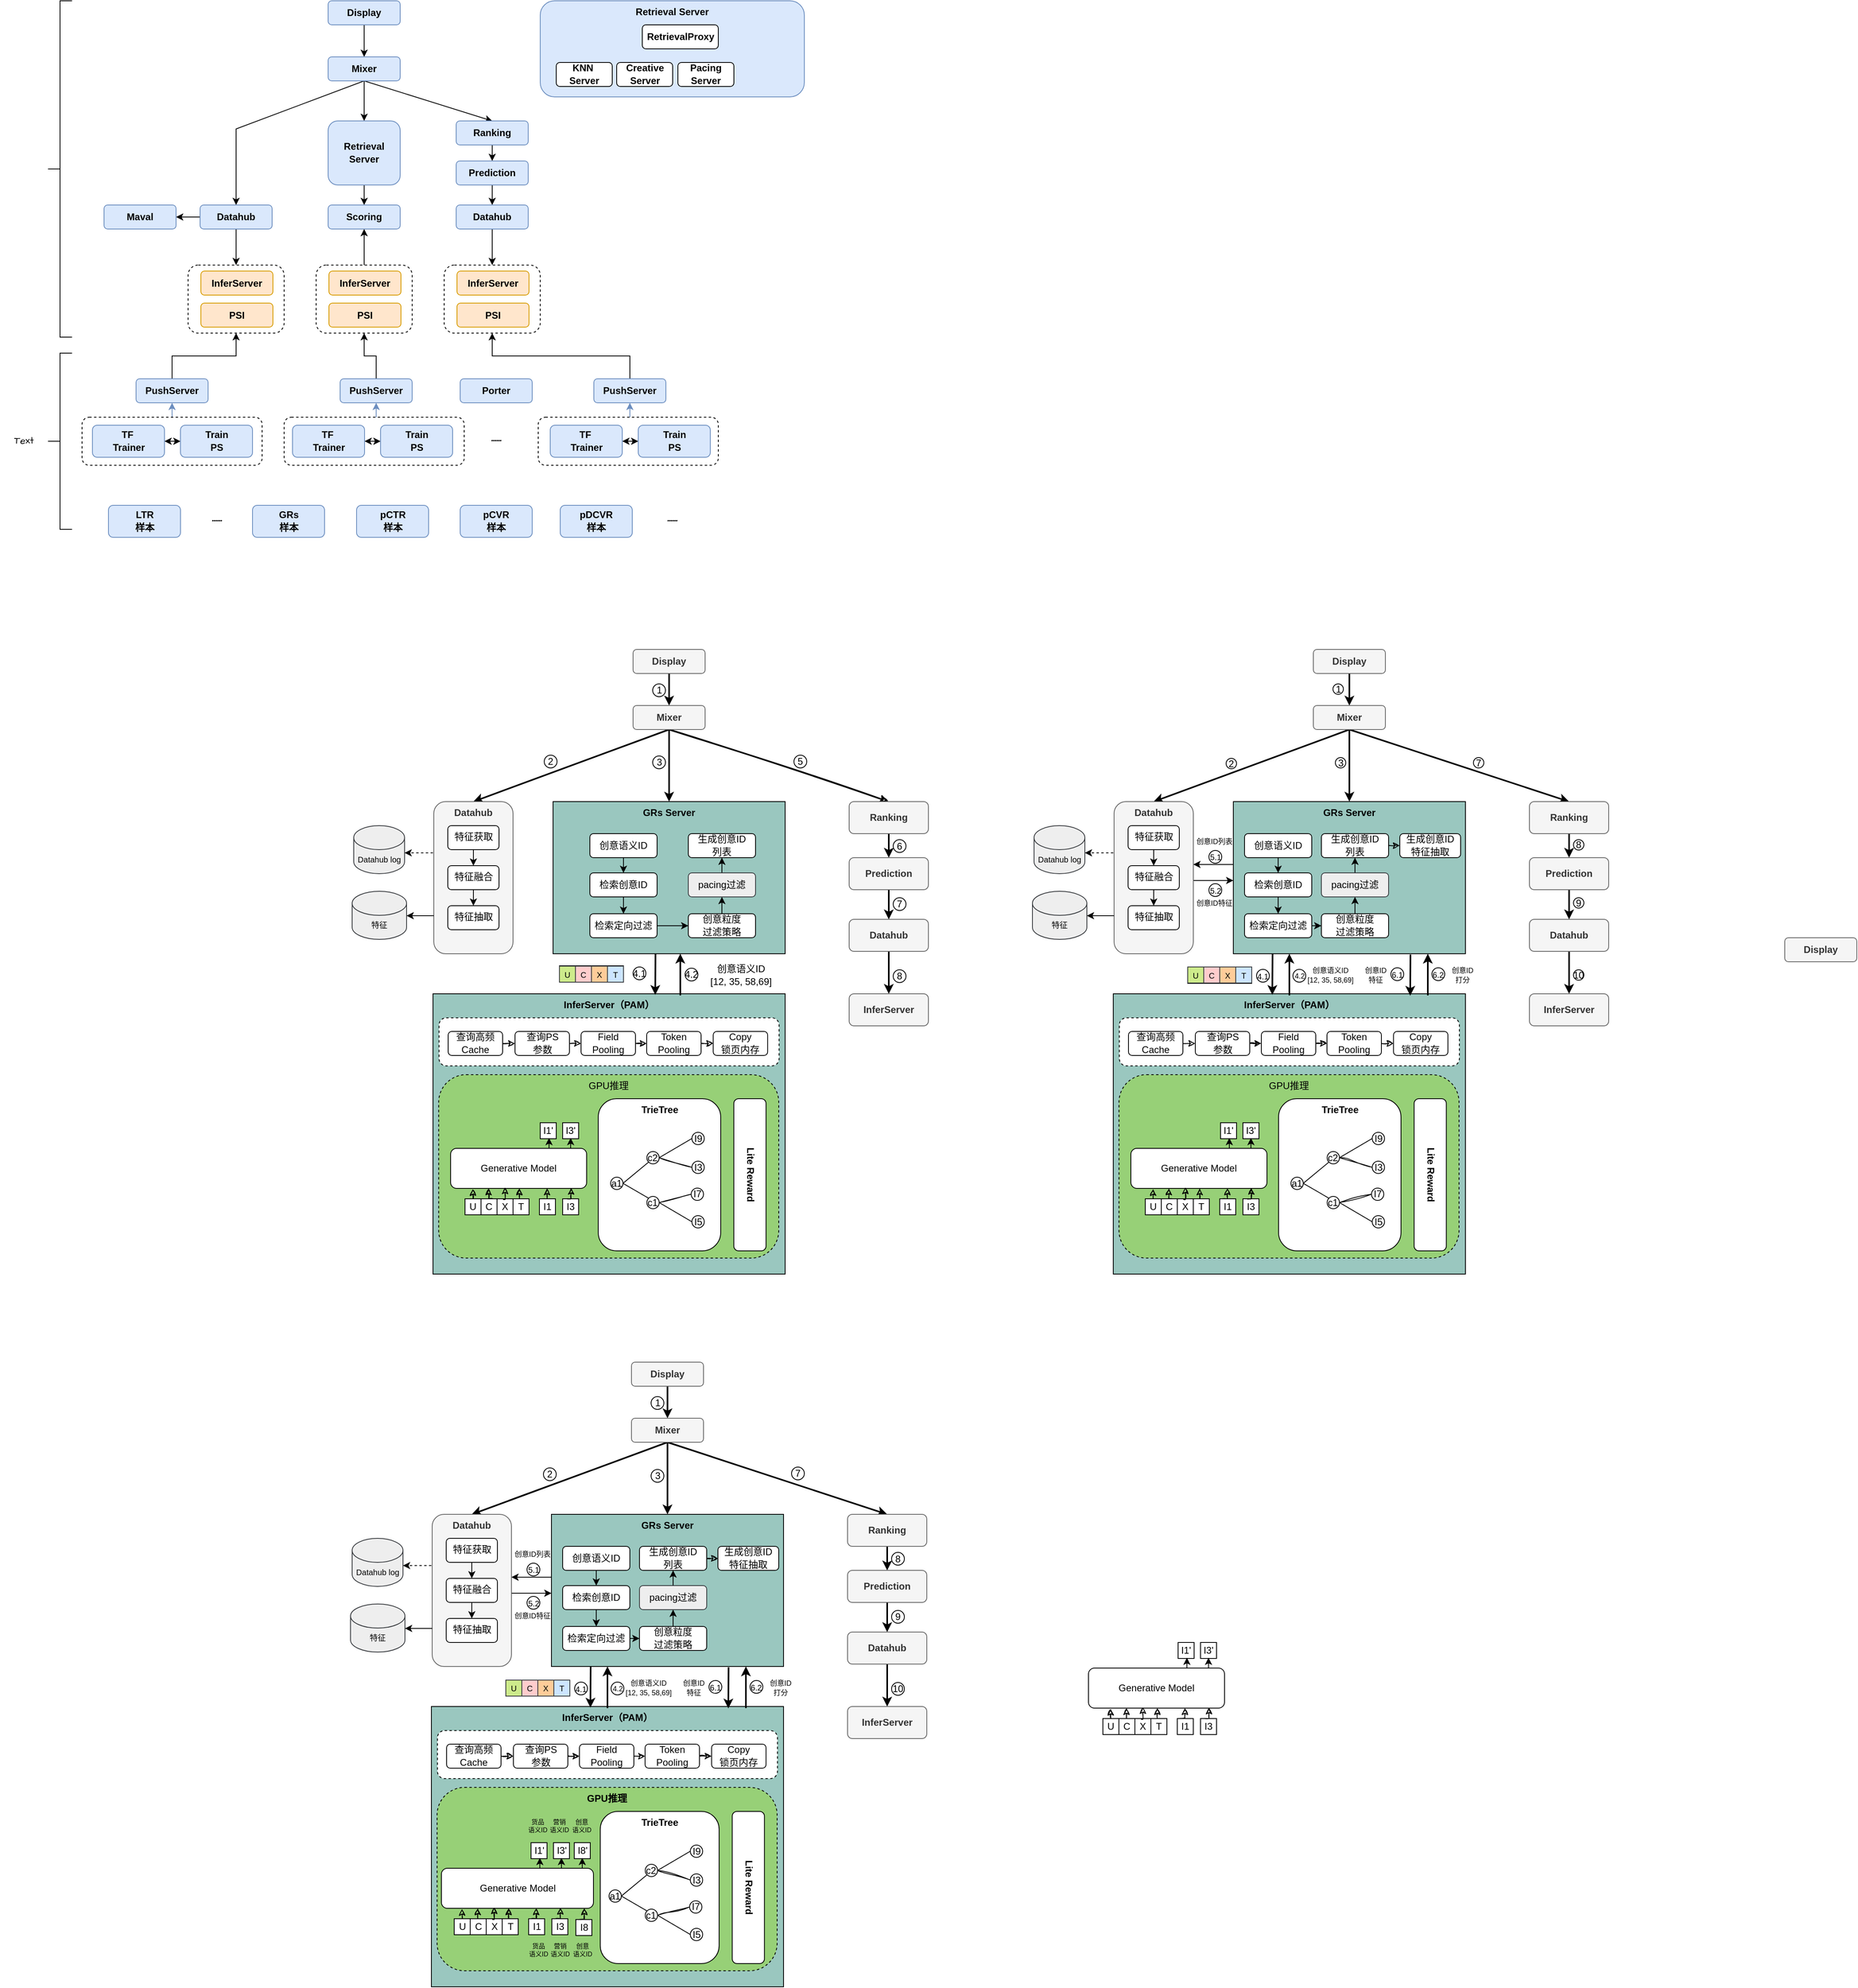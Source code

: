 <mxfile version="28.0.7">
  <diagram name="第 1 页" id="gCAACnPZ3ZFmU67YCKop">
    <mxGraphModel dx="2343" dy="789" grid="1" gridSize="10" guides="1" tooltips="1" connect="1" arrows="1" fold="1" page="1" pageScale="1" pageWidth="827" pageHeight="1169" math="0" shadow="0">
      <root>
        <mxCell id="0" />
        <mxCell id="1" parent="0" />
        <mxCell id="v_rJ-yOcQR690yModfUZ-1" value="&lt;font face=&quot;Helvetica&quot;&gt;&lt;b&gt;InferServer（PAM）&lt;/b&gt;&lt;/font&gt;" style="rounded=0;whiteSpace=wrap;html=1;hachureGap=4;fontFamily=Architects Daughter;fontSource=https%3A%2F%2Ffonts.googleapis.com%2Fcss%3Ffamily%3DArchitects%2BDaughter;container=0;verticalAlign=top;fillColor=#9AC7BF;" vertex="1" parent="1">
          <mxGeometry x="451" y="1440" width="440" height="350" as="geometry" />
        </mxCell>
        <mxCell id="v_rJ-yOcQR690yModfUZ-104" value="GPU推理" style="rounded=1;whiteSpace=wrap;html=1;hachureGap=4;fontFamily=Helvetica;dashed=1;verticalAlign=top;fillColor=#97D077;" vertex="1" parent="1">
          <mxGeometry x="458.13" y="1541" width="424.87" height="229" as="geometry" />
        </mxCell>
        <mxCell id="baQxyuVNijMae31wePMD-85" style="edgeStyle=orthogonalEdgeStyle;rounded=0;hachureGap=4;orthogonalLoop=1;jettySize=auto;html=1;exitX=0.5;exitY=0;exitDx=0;exitDy=0;entryX=0.5;entryY=1;entryDx=0;entryDy=0;fontFamily=Architects Daughter;fontSource=https%3A%2F%2Ffonts.googleapis.com%2Fcss%3Ffamily%3DArchitects%2BDaughter;fillColor=#dae8fc;strokeColor=#6c8ebf;" parent="1" source="baQxyuVNijMae31wePMD-84" target="baQxyuVNijMae31wePMD-71" edge="1">
          <mxGeometry relative="1" as="geometry" />
        </mxCell>
        <mxCell id="baQxyuVNijMae31wePMD-84" value="" style="rounded=1;whiteSpace=wrap;html=1;hachureGap=4;fontFamily=Architects Daughter;fontSource=https%3A%2F%2Ffonts.googleapis.com%2Fcss%3Ffamily%3DArchitects%2BDaughter;dashed=1;" parent="1" vertex="1">
          <mxGeometry x="12.5" y="720" width="225" height="60" as="geometry" />
        </mxCell>
        <mxCell id="baQxyuVNijMae31wePMD-86" style="edgeStyle=orthogonalEdgeStyle;rounded=0;hachureGap=4;orthogonalLoop=1;jettySize=auto;html=1;exitX=0.5;exitY=0;exitDx=0;exitDy=0;entryX=0.5;entryY=1;entryDx=0;entryDy=0;fontFamily=Architects Daughter;fontSource=https%3A%2F%2Ffonts.googleapis.com%2Fcss%3Ffamily%3DArchitects%2BDaughter;fillColor=#dae8fc;strokeColor=#6c8ebf;" parent="1" source="baQxyuVNijMae31wePMD-83" target="baQxyuVNijMae31wePMD-70" edge="1">
          <mxGeometry relative="1" as="geometry" />
        </mxCell>
        <mxCell id="baQxyuVNijMae31wePMD-83" value="" style="rounded=1;whiteSpace=wrap;html=1;hachureGap=4;fontFamily=Architects Daughter;fontSource=https%3A%2F%2Ffonts.googleapis.com%2Fcss%3Ffamily%3DArchitects%2BDaughter;dashed=1;" parent="1" vertex="1">
          <mxGeometry x="265" y="720" width="225" height="60" as="geometry" />
        </mxCell>
        <mxCell id="baQxyuVNijMae31wePMD-87" style="edgeStyle=orthogonalEdgeStyle;rounded=0;hachureGap=4;orthogonalLoop=1;jettySize=auto;html=1;exitX=0.5;exitY=0;exitDx=0;exitDy=0;entryX=0.5;entryY=1;entryDx=0;entryDy=0;fontFamily=Architects Daughter;fontSource=https%3A%2F%2Ffonts.googleapis.com%2Fcss%3Ffamily%3DArchitects%2BDaughter;fillColor=#dae8fc;strokeColor=#6c8ebf;" parent="1" source="baQxyuVNijMae31wePMD-82" target="baQxyuVNijMae31wePMD-72" edge="1">
          <mxGeometry relative="1" as="geometry" />
        </mxCell>
        <mxCell id="baQxyuVNijMae31wePMD-82" value="" style="rounded=1;whiteSpace=wrap;html=1;hachureGap=4;fontFamily=Architects Daughter;fontSource=https%3A%2F%2Ffonts.googleapis.com%2Fcss%3Ffamily%3DArchitects%2BDaughter;dashed=1;" parent="1" vertex="1">
          <mxGeometry x="582.5" y="720" width="225" height="60" as="geometry" />
        </mxCell>
        <mxCell id="baQxyuVNijMae31wePMD-36" value="" style="rounded=1;whiteSpace=wrap;html=1;hachureGap=4;fontFamily=Architects Daughter;fontSource=https%3A%2F%2Ffonts.googleapis.com%2Fcss%3Ffamily%3DArchitects%2BDaughter;dashed=1;" parent="1" vertex="1">
          <mxGeometry x="465" y="530" width="120" height="85" as="geometry" />
        </mxCell>
        <mxCell id="baQxyuVNijMae31wePMD-12" style="edgeStyle=orthogonalEdgeStyle;rounded=0;hachureGap=4;orthogonalLoop=1;jettySize=auto;html=1;exitX=0.5;exitY=1;exitDx=0;exitDy=0;fontFamily=Architects Daughter;fontSource=https%3A%2F%2Ffonts.googleapis.com%2Fcss%3Ffamily%3DArchitects%2BDaughter;" parent="1" source="baQxyuVNijMae31wePMD-1" target="baQxyuVNijMae31wePMD-2" edge="1">
          <mxGeometry relative="1" as="geometry" />
        </mxCell>
        <mxCell id="baQxyuVNijMae31wePMD-1" value="&lt;font face=&quot;Helvetica&quot;&gt;&lt;b&gt;Display&lt;/b&gt;&lt;/font&gt;" style="rounded=1;whiteSpace=wrap;html=1;hachureGap=4;fontFamily=Architects Daughter;fontSource=https%3A%2F%2Ffonts.googleapis.com%2Fcss%3Ffamily%3DArchitects%2BDaughter;fillColor=#dae8fc;strokeColor=#6c8ebf;" parent="1" vertex="1">
          <mxGeometry x="320" y="200" width="90" height="30" as="geometry" />
        </mxCell>
        <mxCell id="baQxyuVNijMae31wePMD-13" style="edgeStyle=orthogonalEdgeStyle;rounded=0;hachureGap=4;orthogonalLoop=1;jettySize=auto;html=1;exitX=0.5;exitY=1;exitDx=0;exitDy=0;entryX=0.5;entryY=0;entryDx=0;entryDy=0;fontFamily=Architects Daughter;fontSource=https%3A%2F%2Ffonts.googleapis.com%2Fcss%3Ffamily%3DArchitects%2BDaughter;" parent="1" source="baQxyuVNijMae31wePMD-2" target="baQxyuVNijMae31wePMD-5" edge="1">
          <mxGeometry relative="1" as="geometry" />
        </mxCell>
        <mxCell id="baQxyuVNijMae31wePMD-15" style="rounded=0;hachureGap=4;orthogonalLoop=1;jettySize=auto;html=1;exitX=0.5;exitY=1;exitDx=0;exitDy=0;fontFamily=Architects Daughter;fontSource=https%3A%2F%2Ffonts.googleapis.com%2Fcss%3Ffamily%3DArchitects%2BDaughter;entryX=0.5;entryY=0;entryDx=0;entryDy=0;" parent="1" source="baQxyuVNijMae31wePMD-2" target="baQxyuVNijMae31wePMD-7" edge="1">
          <mxGeometry relative="1" as="geometry" />
        </mxCell>
        <mxCell id="baQxyuVNijMae31wePMD-18" style="rounded=0;hachureGap=4;orthogonalLoop=1;jettySize=auto;html=1;exitX=0.5;exitY=1;exitDx=0;exitDy=0;entryX=0.5;entryY=0;entryDx=0;entryDy=0;fontFamily=Architects Daughter;fontSource=https%3A%2F%2Ffonts.googleapis.com%2Fcss%3Ffamily%3DArchitects%2BDaughter;" parent="1" source="baQxyuVNijMae31wePMD-2" target="baQxyuVNijMae31wePMD-3" edge="1">
          <mxGeometry relative="1" as="geometry">
            <Array as="points">
              <mxPoint x="205" y="360" />
            </Array>
          </mxGeometry>
        </mxCell>
        <mxCell id="baQxyuVNijMae31wePMD-2" value="&lt;font face=&quot;Helvetica&quot;&gt;&lt;b&gt;Mixer&lt;/b&gt;&lt;/font&gt;" style="rounded=1;whiteSpace=wrap;html=1;hachureGap=4;fontFamily=Architects Daughter;fontSource=https%3A%2F%2Ffonts.googleapis.com%2Fcss%3Ffamily%3DArchitects%2BDaughter;fillColor=#dae8fc;strokeColor=#6c8ebf;" parent="1" vertex="1">
          <mxGeometry x="320" y="270" width="90" height="30" as="geometry" />
        </mxCell>
        <mxCell id="baQxyuVNijMae31wePMD-19" style="edgeStyle=orthogonalEdgeStyle;rounded=0;hachureGap=4;orthogonalLoop=1;jettySize=auto;html=1;exitX=0;exitY=0.5;exitDx=0;exitDy=0;entryX=1;entryY=0.5;entryDx=0;entryDy=0;fontFamily=Architects Daughter;fontSource=https%3A%2F%2Ffonts.googleapis.com%2Fcss%3Ffamily%3DArchitects%2BDaughter;" parent="1" source="baQxyuVNijMae31wePMD-3" target="baQxyuVNijMae31wePMD-4" edge="1">
          <mxGeometry relative="1" as="geometry" />
        </mxCell>
        <mxCell id="baQxyuVNijMae31wePMD-32" style="edgeStyle=orthogonalEdgeStyle;rounded=0;hachureGap=4;orthogonalLoop=1;jettySize=auto;html=1;exitX=0.5;exitY=1;exitDx=0;exitDy=0;entryX=0.5;entryY=0;entryDx=0;entryDy=0;fontFamily=Architects Daughter;fontSource=https%3A%2F%2Ffonts.googleapis.com%2Fcss%3Ffamily%3DArchitects%2BDaughter;" parent="1" source="baQxyuVNijMae31wePMD-3" edge="1">
          <mxGeometry relative="1" as="geometry">
            <mxPoint x="205" y="530" as="targetPoint" />
          </mxGeometry>
        </mxCell>
        <mxCell id="baQxyuVNijMae31wePMD-3" value="&lt;font face=&quot;Helvetica&quot;&gt;&lt;b&gt;Datahub&lt;/b&gt;&lt;/font&gt;" style="rounded=1;whiteSpace=wrap;html=1;hachureGap=4;fontFamily=Architects Daughter;fontSource=https%3A%2F%2Ffonts.googleapis.com%2Fcss%3Ffamily%3DArchitects%2BDaughter;fillColor=#dae8fc;strokeColor=#6c8ebf;" parent="1" vertex="1">
          <mxGeometry x="160" y="455" width="90" height="30" as="geometry" />
        </mxCell>
        <mxCell id="baQxyuVNijMae31wePMD-4" value="&lt;font face=&quot;Helvetica&quot;&gt;&lt;b&gt;Maval&lt;/b&gt;&lt;/font&gt;" style="rounded=1;whiteSpace=wrap;html=1;hachureGap=4;fontFamily=Architects Daughter;fontSource=https%3A%2F%2Ffonts.googleapis.com%2Fcss%3Ffamily%3DArchitects%2BDaughter;fillColor=#dae8fc;strokeColor=#6c8ebf;" parent="1" vertex="1">
          <mxGeometry x="40" y="455" width="90" height="30" as="geometry" />
        </mxCell>
        <mxCell id="baQxyuVNijMae31wePMD-14" style="edgeStyle=orthogonalEdgeStyle;rounded=0;hachureGap=4;orthogonalLoop=1;jettySize=auto;html=1;exitX=0.5;exitY=1;exitDx=0;exitDy=0;entryX=0.5;entryY=0;entryDx=0;entryDy=0;fontFamily=Architects Daughter;fontSource=https%3A%2F%2Ffonts.googleapis.com%2Fcss%3Ffamily%3DArchitects%2BDaughter;" parent="1" source="baQxyuVNijMae31wePMD-5" target="baQxyuVNijMae31wePMD-6" edge="1">
          <mxGeometry relative="1" as="geometry" />
        </mxCell>
        <mxCell id="baQxyuVNijMae31wePMD-5" value="&lt;font face=&quot;Helvetica&quot;&gt;&lt;b&gt;Retrieval&lt;/b&gt;&lt;/font&gt;&lt;div&gt;&lt;font face=&quot;Helvetica&quot;&gt;&lt;b&gt;Server&lt;/b&gt;&lt;/font&gt;&lt;/div&gt;" style="rounded=1;whiteSpace=wrap;html=1;hachureGap=4;fontFamily=Architects Daughter;fontSource=https%3A%2F%2Ffonts.googleapis.com%2Fcss%3Ffamily%3DArchitects%2BDaughter;fillColor=#dae8fc;strokeColor=#6c8ebf;" parent="1" vertex="1">
          <mxGeometry x="320" y="350" width="90" height="80" as="geometry" />
        </mxCell>
        <mxCell id="baQxyuVNijMae31wePMD-6" value="&lt;font face=&quot;Helvetica&quot;&gt;&lt;b&gt;Scoring&lt;/b&gt;&lt;/font&gt;" style="rounded=1;whiteSpace=wrap;html=1;hachureGap=4;fontFamily=Architects Daughter;fontSource=https%3A%2F%2Ffonts.googleapis.com%2Fcss%3Ffamily%3DArchitects%2BDaughter;fillColor=#dae8fc;strokeColor=#6c8ebf;" parent="1" vertex="1">
          <mxGeometry x="320" y="455" width="90" height="30" as="geometry" />
        </mxCell>
        <mxCell id="baQxyuVNijMae31wePMD-16" style="edgeStyle=orthogonalEdgeStyle;rounded=0;hachureGap=4;orthogonalLoop=1;jettySize=auto;html=1;exitX=0.5;exitY=1;exitDx=0;exitDy=0;entryX=0.5;entryY=0;entryDx=0;entryDy=0;fontFamily=Architects Daughter;fontSource=https%3A%2F%2Ffonts.googleapis.com%2Fcss%3Ffamily%3DArchitects%2BDaughter;" parent="1" source="baQxyuVNijMae31wePMD-7" target="baQxyuVNijMae31wePMD-8" edge="1">
          <mxGeometry relative="1" as="geometry" />
        </mxCell>
        <mxCell id="baQxyuVNijMae31wePMD-7" value="&lt;font face=&quot;Helvetica&quot;&gt;&lt;b&gt;Ranking&lt;/b&gt;&lt;/font&gt;" style="rounded=1;whiteSpace=wrap;html=1;hachureGap=4;fontFamily=Architects Daughter;fontSource=https%3A%2F%2Ffonts.googleapis.com%2Fcss%3Ffamily%3DArchitects%2BDaughter;fillColor=#dae8fc;strokeColor=#6c8ebf;" parent="1" vertex="1">
          <mxGeometry x="480" y="350" width="90" height="30" as="geometry" />
        </mxCell>
        <mxCell id="baQxyuVNijMae31wePMD-17" style="edgeStyle=orthogonalEdgeStyle;rounded=0;hachureGap=4;orthogonalLoop=1;jettySize=auto;html=1;exitX=0.5;exitY=1;exitDx=0;exitDy=0;entryX=0.5;entryY=0;entryDx=0;entryDy=0;fontFamily=Architects Daughter;fontSource=https%3A%2F%2Ffonts.googleapis.com%2Fcss%3Ffamily%3DArchitects%2BDaughter;" parent="1" source="baQxyuVNijMae31wePMD-8" target="baQxyuVNijMae31wePMD-9" edge="1">
          <mxGeometry relative="1" as="geometry" />
        </mxCell>
        <mxCell id="baQxyuVNijMae31wePMD-8" value="&lt;font face=&quot;Helvetica&quot;&gt;&lt;b&gt;Prediction&lt;/b&gt;&lt;/font&gt;" style="rounded=1;whiteSpace=wrap;html=1;hachureGap=4;fontFamily=Architects Daughter;fontSource=https%3A%2F%2Ffonts.googleapis.com%2Fcss%3Ffamily%3DArchitects%2BDaughter;fillColor=#dae8fc;strokeColor=#6c8ebf;" parent="1" vertex="1">
          <mxGeometry x="480" y="400" width="90" height="30" as="geometry" />
        </mxCell>
        <mxCell id="baQxyuVNijMae31wePMD-35" style="edgeStyle=orthogonalEdgeStyle;rounded=0;hachureGap=4;orthogonalLoop=1;jettySize=auto;html=1;exitX=0.5;exitY=1;exitDx=0;exitDy=0;entryX=0.5;entryY=0;entryDx=0;entryDy=0;fontFamily=Architects Daughter;fontSource=https%3A%2F%2Ffonts.googleapis.com%2Fcss%3Ffamily%3DArchitects%2BDaughter;" parent="1" source="baQxyuVNijMae31wePMD-9" edge="1">
          <mxGeometry relative="1" as="geometry">
            <mxPoint x="525" y="530" as="targetPoint" />
          </mxGeometry>
        </mxCell>
        <mxCell id="baQxyuVNijMae31wePMD-9" value="&lt;font face=&quot;Helvetica&quot;&gt;&lt;b&gt;Datahub&lt;/b&gt;&lt;/font&gt;" style="rounded=1;whiteSpace=wrap;html=1;hachureGap=4;fontFamily=Architects Daughter;fontSource=https%3A%2F%2Ffonts.googleapis.com%2Fcss%3Ffamily%3DArchitects%2BDaughter;fillColor=#dae8fc;strokeColor=#6c8ebf;" parent="1" vertex="1">
          <mxGeometry x="480" y="455" width="90" height="30" as="geometry" />
        </mxCell>
        <mxCell id="baQxyuVNijMae31wePMD-25" value="&lt;font face=&quot;Helvetica&quot;&gt;&lt;b&gt;InferServer&lt;/b&gt;&lt;/font&gt;" style="rounded=1;whiteSpace=wrap;html=1;hachureGap=4;fontFamily=Architects Daughter;fontSource=https%3A%2F%2Ffonts.googleapis.com%2Fcss%3Ffamily%3DArchitects%2BDaughter;container=0;fillColor=#ffe6cc;strokeColor=#d79b00;" parent="1" vertex="1">
          <mxGeometry x="481" y="537.5" width="90" height="30" as="geometry" />
        </mxCell>
        <mxCell id="baQxyuVNijMae31wePMD-26" value="&lt;font face=&quot;Helvetica&quot;&gt;&lt;b&gt;PSI&lt;/b&gt;&lt;/font&gt;" style="rounded=1;whiteSpace=wrap;html=1;hachureGap=4;fontFamily=Architects Daughter;fontSource=https%3A%2F%2Ffonts.googleapis.com%2Fcss%3Ffamily%3DArchitects%2BDaughter;container=0;fillColor=#ffe6cc;strokeColor=#d79b00;" parent="1" vertex="1">
          <mxGeometry x="481" y="577.5" width="90" height="30" as="geometry" />
        </mxCell>
        <mxCell id="baQxyuVNijMae31wePMD-43" style="edgeStyle=orthogonalEdgeStyle;rounded=0;hachureGap=4;orthogonalLoop=1;jettySize=auto;html=1;exitX=0.5;exitY=0;exitDx=0;exitDy=0;entryX=0.5;entryY=1;entryDx=0;entryDy=0;fontFamily=Architects Daughter;fontSource=https%3A%2F%2Ffonts.googleapis.com%2Fcss%3Ffamily%3DArchitects%2BDaughter;" parent="1" source="baQxyuVNijMae31wePMD-37" target="baQxyuVNijMae31wePMD-6" edge="1">
          <mxGeometry relative="1" as="geometry" />
        </mxCell>
        <mxCell id="baQxyuVNijMae31wePMD-37" value="" style="rounded=1;whiteSpace=wrap;html=1;hachureGap=4;fontFamily=Architects Daughter;fontSource=https%3A%2F%2Ffonts.googleapis.com%2Fcss%3Ffamily%3DArchitects%2BDaughter;dashed=1;" parent="1" vertex="1">
          <mxGeometry x="305" y="530" width="120" height="85" as="geometry" />
        </mxCell>
        <mxCell id="baQxyuVNijMae31wePMD-38" value="&lt;font face=&quot;Helvetica&quot;&gt;&lt;b&gt;InferServer&lt;/b&gt;&lt;/font&gt;" style="rounded=1;whiteSpace=wrap;html=1;hachureGap=4;fontFamily=Architects Daughter;fontSource=https%3A%2F%2Ffonts.googleapis.com%2Fcss%3Ffamily%3DArchitects%2BDaughter;container=0;fillColor=#ffe6cc;strokeColor=#d79b00;" parent="1" vertex="1">
          <mxGeometry x="321" y="537.5" width="90" height="30" as="geometry" />
        </mxCell>
        <mxCell id="baQxyuVNijMae31wePMD-39" value="&lt;font face=&quot;Helvetica&quot;&gt;&lt;b&gt;PSI&lt;/b&gt;&lt;/font&gt;" style="rounded=1;whiteSpace=wrap;html=1;hachureGap=4;fontFamily=Architects Daughter;fontSource=https%3A%2F%2Ffonts.googleapis.com%2Fcss%3Ffamily%3DArchitects%2BDaughter;container=0;fillColor=#ffe6cc;strokeColor=#d79b00;" parent="1" vertex="1">
          <mxGeometry x="321" y="577.5" width="90" height="30" as="geometry" />
        </mxCell>
        <mxCell id="baQxyuVNijMae31wePMD-40" value="" style="rounded=1;whiteSpace=wrap;html=1;hachureGap=4;fontFamily=Architects Daughter;fontSource=https%3A%2F%2Ffonts.googleapis.com%2Fcss%3Ffamily%3DArchitects%2BDaughter;dashed=1;" parent="1" vertex="1">
          <mxGeometry x="145" y="530" width="120" height="85" as="geometry" />
        </mxCell>
        <mxCell id="baQxyuVNijMae31wePMD-41" value="&lt;font face=&quot;Helvetica&quot;&gt;&lt;b&gt;InferServer&lt;/b&gt;&lt;/font&gt;" style="rounded=1;whiteSpace=wrap;html=1;hachureGap=4;fontFamily=Architects Daughter;fontSource=https%3A%2F%2Ffonts.googleapis.com%2Fcss%3Ffamily%3DArchitects%2BDaughter;container=0;fillColor=#ffe6cc;strokeColor=#d79b00;" parent="1" vertex="1">
          <mxGeometry x="161" y="537.5" width="90" height="30" as="geometry" />
        </mxCell>
        <mxCell id="baQxyuVNijMae31wePMD-42" value="&lt;font face=&quot;Helvetica&quot;&gt;&lt;b&gt;PSI&lt;/b&gt;&lt;/font&gt;" style="rounded=1;whiteSpace=wrap;html=1;hachureGap=4;fontFamily=Architects Daughter;fontSource=https%3A%2F%2Ffonts.googleapis.com%2Fcss%3Ffamily%3DArchitects%2BDaughter;container=0;fillColor=#ffe6cc;strokeColor=#d79b00;" parent="1" vertex="1">
          <mxGeometry x="161" y="577.5" width="90" height="30" as="geometry" />
        </mxCell>
        <mxCell id="baQxyuVNijMae31wePMD-52" style="edgeStyle=orthogonalEdgeStyle;rounded=0;hachureGap=4;orthogonalLoop=1;jettySize=auto;html=1;exitX=1;exitY=0.5;exitDx=0;exitDy=0;entryX=0;entryY=0.5;entryDx=0;entryDy=0;fontFamily=Architects Daughter;fontSource=https%3A%2F%2Ffonts.googleapis.com%2Fcss%3Ffamily%3DArchitects%2BDaughter;startArrow=classic;startFill=1;" parent="1" source="baQxyuVNijMae31wePMD-50" target="baQxyuVNijMae31wePMD-51" edge="1">
          <mxGeometry relative="1" as="geometry" />
        </mxCell>
        <mxCell id="baQxyuVNijMae31wePMD-50" value="&lt;font face=&quot;Helvetica&quot;&gt;&lt;b&gt;TF&amp;nbsp;&lt;/b&gt;&lt;/font&gt;&lt;div&gt;&lt;font face=&quot;Helvetica&quot;&gt;&lt;b&gt;Trainer&lt;/b&gt;&lt;/font&gt;&lt;/div&gt;" style="rounded=1;whiteSpace=wrap;html=1;hachureGap=4;fontFamily=Architects Daughter;fontSource=https%3A%2F%2Ffonts.googleapis.com%2Fcss%3Ffamily%3DArchitects%2BDaughter;fillColor=#dae8fc;strokeColor=#6c8ebf;" parent="1" vertex="1">
          <mxGeometry x="25.5" y="730" width="90" height="40" as="geometry" />
        </mxCell>
        <mxCell id="baQxyuVNijMae31wePMD-51" value="&lt;font face=&quot;Helvetica&quot;&gt;&lt;b&gt;Train&lt;/b&gt;&lt;/font&gt;&lt;div&gt;&lt;font face=&quot;Helvetica&quot;&gt;&lt;b&gt;PS&lt;/b&gt;&lt;/font&gt;&lt;/div&gt;" style="rounded=1;whiteSpace=wrap;html=1;hachureGap=4;fontFamily=Architects Daughter;fontSource=https%3A%2F%2Ffonts.googleapis.com%2Fcss%3Ffamily%3DArchitects%2BDaughter;fillColor=#dae8fc;strokeColor=#6c8ebf;" parent="1" vertex="1">
          <mxGeometry x="135.5" y="730" width="90" height="40" as="geometry" />
        </mxCell>
        <mxCell id="baQxyuVNijMae31wePMD-53" style="edgeStyle=orthogonalEdgeStyle;rounded=0;hachureGap=4;orthogonalLoop=1;jettySize=auto;html=1;exitX=1;exitY=0.5;exitDx=0;exitDy=0;entryX=0;entryY=0.5;entryDx=0;entryDy=0;fontFamily=Architects Daughter;fontSource=https%3A%2F%2Ffonts.googleapis.com%2Fcss%3Ffamily%3DArchitects%2BDaughter;startArrow=classic;startFill=1;" parent="1" source="baQxyuVNijMae31wePMD-54" target="baQxyuVNijMae31wePMD-55" edge="1">
          <mxGeometry relative="1" as="geometry" />
        </mxCell>
        <mxCell id="baQxyuVNijMae31wePMD-54" value="&lt;font face=&quot;Helvetica&quot;&gt;&lt;b&gt;TF&amp;nbsp;&lt;/b&gt;&lt;/font&gt;&lt;div&gt;&lt;font face=&quot;Helvetica&quot;&gt;&lt;b&gt;Trainer&lt;/b&gt;&lt;/font&gt;&lt;/div&gt;" style="rounded=1;whiteSpace=wrap;html=1;hachureGap=4;fontFamily=Architects Daughter;fontSource=https%3A%2F%2Ffonts.googleapis.com%2Fcss%3Ffamily%3DArchitects%2BDaughter;fillColor=#dae8fc;strokeColor=#6c8ebf;" parent="1" vertex="1">
          <mxGeometry x="275.5" y="730" width="90" height="40" as="geometry" />
        </mxCell>
        <mxCell id="baQxyuVNijMae31wePMD-55" value="&lt;font face=&quot;Helvetica&quot;&gt;&lt;b&gt;Train&lt;/b&gt;&lt;/font&gt;&lt;div&gt;&lt;font face=&quot;Helvetica&quot;&gt;&lt;b&gt;PS&lt;/b&gt;&lt;/font&gt;&lt;/div&gt;" style="rounded=1;whiteSpace=wrap;html=1;hachureGap=4;fontFamily=Architects Daughter;fontSource=https%3A%2F%2Ffonts.googleapis.com%2Fcss%3Ffamily%3DArchitects%2BDaughter;fillColor=#dae8fc;strokeColor=#6c8ebf;" parent="1" vertex="1">
          <mxGeometry x="385.5" y="730" width="90" height="40" as="geometry" />
        </mxCell>
        <mxCell id="baQxyuVNijMae31wePMD-56" style="edgeStyle=orthogonalEdgeStyle;rounded=0;hachureGap=4;orthogonalLoop=1;jettySize=auto;html=1;exitX=1;exitY=0.5;exitDx=0;exitDy=0;entryX=0;entryY=0.5;entryDx=0;entryDy=0;fontFamily=Architects Daughter;fontSource=https%3A%2F%2Ffonts.googleapis.com%2Fcss%3Ffamily%3DArchitects%2BDaughter;startArrow=classic;startFill=1;" parent="1" source="baQxyuVNijMae31wePMD-57" target="baQxyuVNijMae31wePMD-58" edge="1">
          <mxGeometry relative="1" as="geometry" />
        </mxCell>
        <mxCell id="baQxyuVNijMae31wePMD-57" value="&lt;font face=&quot;Helvetica&quot;&gt;&lt;b&gt;TF&amp;nbsp;&lt;/b&gt;&lt;/font&gt;&lt;div&gt;&lt;font face=&quot;Helvetica&quot;&gt;&lt;b&gt;Trainer&lt;/b&gt;&lt;/font&gt;&lt;/div&gt;" style="rounded=1;whiteSpace=wrap;html=1;hachureGap=4;fontFamily=Architects Daughter;fontSource=https%3A%2F%2Ffonts.googleapis.com%2Fcss%3Ffamily%3DArchitects%2BDaughter;fillColor=#dae8fc;strokeColor=#6c8ebf;" parent="1" vertex="1">
          <mxGeometry x="597.5" y="730" width="90" height="40" as="geometry" />
        </mxCell>
        <mxCell id="baQxyuVNijMae31wePMD-58" value="&lt;font face=&quot;Helvetica&quot;&gt;&lt;b&gt;Train&lt;/b&gt;&lt;/font&gt;&lt;div&gt;&lt;font face=&quot;Helvetica&quot;&gt;&lt;b&gt;PS&lt;/b&gt;&lt;/font&gt;&lt;/div&gt;" style="rounded=1;whiteSpace=wrap;html=1;hachureGap=4;fontFamily=Architects Daughter;fontSource=https%3A%2F%2Ffonts.googleapis.com%2Fcss%3Ffamily%3DArchitects%2BDaughter;fillColor=#dae8fc;strokeColor=#6c8ebf;" parent="1" vertex="1">
          <mxGeometry x="707.5" y="730" width="90" height="40" as="geometry" />
        </mxCell>
        <mxCell id="baQxyuVNijMae31wePMD-60" value="&lt;font face=&quot;Helvetica&quot;&gt;&lt;b&gt;LTR&lt;/b&gt;&lt;/font&gt;&lt;br&gt;&lt;div&gt;&lt;font face=&quot;Helvetica&quot;&gt;&lt;b&gt;样本&lt;/b&gt;&lt;/font&gt;&lt;/div&gt;" style="rounded=1;whiteSpace=wrap;html=1;hachureGap=4;fontFamily=Architects Daughter;fontSource=https%3A%2F%2Ffonts.googleapis.com%2Fcss%3Ffamily%3DArchitects%2BDaughter;fillColor=#dae8fc;strokeColor=#6c8ebf;" parent="1" vertex="1">
          <mxGeometry x="45.5" y="830" width="90" height="40" as="geometry" />
        </mxCell>
        <mxCell id="baQxyuVNijMae31wePMD-61" value="&lt;font face=&quot;Helvetica&quot;&gt;&lt;b&gt;pCTR&lt;/b&gt;&lt;/font&gt;&lt;div&gt;&lt;font face=&quot;Helvetica&quot;&gt;&lt;b&gt;样本&lt;/b&gt;&lt;/font&gt;&lt;/div&gt;" style="rounded=1;whiteSpace=wrap;html=1;hachureGap=4;fontFamily=Architects Daughter;fontSource=https%3A%2F%2Ffonts.googleapis.com%2Fcss%3Ffamily%3DArchitects%2BDaughter;fillColor=#dae8fc;strokeColor=#6c8ebf;" parent="1" vertex="1">
          <mxGeometry x="355.5" y="830" width="90" height="40" as="geometry" />
        </mxCell>
        <mxCell id="baQxyuVNijMae31wePMD-62" value="&lt;font face=&quot;Helvetica&quot;&gt;&lt;b&gt;pCVR&lt;/b&gt;&lt;/font&gt;&lt;div&gt;&lt;font face=&quot;Helvetica&quot;&gt;&lt;b&gt;样本&lt;/b&gt;&lt;/font&gt;&lt;/div&gt;" style="rounded=1;whiteSpace=wrap;html=1;hachureGap=4;fontFamily=Architects Daughter;fontSource=https%3A%2F%2Ffonts.googleapis.com%2Fcss%3Ffamily%3DArchitects%2BDaughter;fillColor=#dae8fc;strokeColor=#6c8ebf;" parent="1" vertex="1">
          <mxGeometry x="485" y="830" width="90" height="40" as="geometry" />
        </mxCell>
        <mxCell id="baQxyuVNijMae31wePMD-63" value="&lt;font face=&quot;Helvetica&quot;&gt;&lt;b&gt;pDCVR&lt;/b&gt;&lt;/font&gt;&lt;div&gt;&lt;font face=&quot;Helvetica&quot;&gt;&lt;b&gt;样本&lt;/b&gt;&lt;/font&gt;&lt;/div&gt;" style="rounded=1;whiteSpace=wrap;html=1;hachureGap=4;fontFamily=Architects Daughter;fontSource=https%3A%2F%2Ffonts.googleapis.com%2Fcss%3Ffamily%3DArchitects%2BDaughter;fillColor=#dae8fc;strokeColor=#6c8ebf;" parent="1" vertex="1">
          <mxGeometry x="610" y="830" width="90" height="40" as="geometry" />
        </mxCell>
        <mxCell id="baQxyuVNijMae31wePMD-64" value="&lt;font face=&quot;Helvetica&quot;&gt;&lt;b&gt;GRs&lt;/b&gt;&lt;/font&gt;&lt;br&gt;&lt;div&gt;&lt;font face=&quot;Helvetica&quot;&gt;&lt;b&gt;样本&lt;/b&gt;&lt;/font&gt;&lt;/div&gt;" style="rounded=1;whiteSpace=wrap;html=1;hachureGap=4;fontFamily=Architects Daughter;fontSource=https%3A%2F%2Ffonts.googleapis.com%2Fcss%3Ffamily%3DArchitects%2BDaughter;fillColor=#dae8fc;strokeColor=#6c8ebf;" parent="1" vertex="1">
          <mxGeometry x="225.5" y="830" width="90" height="40" as="geometry" />
        </mxCell>
        <mxCell id="baQxyuVNijMae31wePMD-65" value="&lt;b&gt;&lt;font style=&quot;font-size: 15px;&quot;&gt;......&lt;/font&gt;&lt;/b&gt;" style="text;html=1;align=center;verticalAlign=middle;whiteSpace=wrap;rounded=0;fontFamily=Architects Daughter;fontSource=https%3A%2F%2Ffonts.googleapis.com%2Fcss%3Ffamily%3DArchitects%2BDaughter;" parent="1" vertex="1">
          <mxGeometry x="720" y="830" width="60" height="30" as="geometry" />
        </mxCell>
        <mxCell id="baQxyuVNijMae31wePMD-66" value="&lt;b&gt;&lt;font style=&quot;font-size: 15px;&quot;&gt;......&lt;/font&gt;&lt;/b&gt;" style="text;html=1;align=center;verticalAlign=middle;whiteSpace=wrap;rounded=0;fontFamily=Architects Daughter;fontSource=https%3A%2F%2Ffonts.googleapis.com%2Fcss%3Ffamily%3DArchitects%2BDaughter;" parent="1" vertex="1">
          <mxGeometry x="500" y="730" width="60" height="30" as="geometry" />
        </mxCell>
        <mxCell id="baQxyuVNijMae31wePMD-67" value="&lt;b&gt;&lt;font style=&quot;font-size: 15px;&quot;&gt;......&lt;/font&gt;&lt;/b&gt;" style="text;html=1;align=center;verticalAlign=middle;whiteSpace=wrap;rounded=0;fontFamily=Architects Daughter;fontSource=https%3A%2F%2Ffonts.googleapis.com%2Fcss%3Ffamily%3DArchitects%2BDaughter;" parent="1" vertex="1">
          <mxGeometry x="150.5" y="830" width="60" height="30" as="geometry" />
        </mxCell>
        <mxCell id="baQxyuVNijMae31wePMD-68" value="" style="strokeWidth=1;html=1;shape=mxgraph.flowchart.annotation_2;align=left;labelPosition=right;pointerEvents=1;hachureGap=4;fontFamily=Architects Daughter;fontSource=https%3A%2F%2Ffonts.googleapis.com%2Fcss%3Ffamily%3DArchitects%2BDaughter;" parent="1" vertex="1">
          <mxGeometry x="-30" y="640" width="30" height="220" as="geometry" />
        </mxCell>
        <mxCell id="baQxyuVNijMae31wePMD-75" style="edgeStyle=orthogonalEdgeStyle;rounded=0;hachureGap=4;orthogonalLoop=1;jettySize=auto;html=1;exitX=0.5;exitY=0;exitDx=0;exitDy=0;entryX=0.5;entryY=1;entryDx=0;entryDy=0;fontFamily=Architects Daughter;fontSource=https%3A%2F%2Ffonts.googleapis.com%2Fcss%3Ffamily%3DArchitects%2BDaughter;" parent="1" source="baQxyuVNijMae31wePMD-70" target="baQxyuVNijMae31wePMD-37" edge="1">
          <mxGeometry relative="1" as="geometry" />
        </mxCell>
        <mxCell id="baQxyuVNijMae31wePMD-70" value="&lt;font face=&quot;Helvetica&quot;&gt;&lt;b&gt;PushServer&lt;/b&gt;&lt;/font&gt;" style="rounded=1;whiteSpace=wrap;html=1;hachureGap=4;fontFamily=Architects Daughter;fontSource=https%3A%2F%2Ffonts.googleapis.com%2Fcss%3Ffamily%3DArchitects%2BDaughter;container=0;fillColor=#dae8fc;strokeColor=#6c8ebf;" parent="1" vertex="1">
          <mxGeometry x="335" y="672" width="90" height="30" as="geometry" />
        </mxCell>
        <mxCell id="baQxyuVNijMae31wePMD-74" style="edgeStyle=orthogonalEdgeStyle;rounded=0;hachureGap=4;orthogonalLoop=1;jettySize=auto;html=1;exitX=0.5;exitY=0;exitDx=0;exitDy=0;entryX=0.5;entryY=1;entryDx=0;entryDy=0;fontFamily=Architects Daughter;fontSource=https%3A%2F%2Ffonts.googleapis.com%2Fcss%3Ffamily%3DArchitects%2BDaughter;" parent="1" source="baQxyuVNijMae31wePMD-71" target="baQxyuVNijMae31wePMD-40" edge="1">
          <mxGeometry relative="1" as="geometry" />
        </mxCell>
        <mxCell id="baQxyuVNijMae31wePMD-71" value="&lt;font face=&quot;Helvetica&quot;&gt;&lt;b&gt;PushServer&lt;/b&gt;&lt;/font&gt;" style="rounded=1;whiteSpace=wrap;html=1;hachureGap=4;fontFamily=Architects Daughter;fontSource=https%3A%2F%2Ffonts.googleapis.com%2Fcss%3Ffamily%3DArchitects%2BDaughter;container=0;fillColor=#dae8fc;strokeColor=#6c8ebf;" parent="1" vertex="1">
          <mxGeometry x="80" y="672" width="90" height="30" as="geometry" />
        </mxCell>
        <mxCell id="baQxyuVNijMae31wePMD-76" style="edgeStyle=orthogonalEdgeStyle;rounded=0;hachureGap=4;orthogonalLoop=1;jettySize=auto;html=1;exitX=0.5;exitY=0;exitDx=0;exitDy=0;entryX=0.5;entryY=1;entryDx=0;entryDy=0;fontFamily=Architects Daughter;fontSource=https%3A%2F%2Ffonts.googleapis.com%2Fcss%3Ffamily%3DArchitects%2BDaughter;" parent="1" source="baQxyuVNijMae31wePMD-72" target="baQxyuVNijMae31wePMD-36" edge="1">
          <mxGeometry relative="1" as="geometry" />
        </mxCell>
        <mxCell id="baQxyuVNijMae31wePMD-72" value="&lt;font face=&quot;Helvetica&quot;&gt;&lt;b&gt;PushServer&lt;/b&gt;&lt;/font&gt;" style="rounded=1;whiteSpace=wrap;html=1;hachureGap=4;fontFamily=Architects Daughter;fontSource=https%3A%2F%2Ffonts.googleapis.com%2Fcss%3Ffamily%3DArchitects%2BDaughter;container=0;fillColor=#dae8fc;strokeColor=#6c8ebf;" parent="1" vertex="1">
          <mxGeometry x="652" y="672" width="90" height="30" as="geometry" />
        </mxCell>
        <mxCell id="baQxyuVNijMae31wePMD-73" value="" style="strokeWidth=1;html=1;shape=mxgraph.flowchart.annotation_2;align=left;labelPosition=right;pointerEvents=1;hachureGap=4;fontFamily=Architects Daughter;fontSource=https%3A%2F%2Ffonts.googleapis.com%2Fcss%3Ffamily%3DArchitects%2BDaughter;" parent="1" vertex="1">
          <mxGeometry x="-30" y="200" width="30" height="420" as="geometry" />
        </mxCell>
        <mxCell id="baQxyuVNijMae31wePMD-77" value="&lt;font face=&quot;Helvetica&quot;&gt;&lt;b&gt;Retrieval&amp;nbsp;&lt;/b&gt;&lt;/font&gt;&lt;b style=&quot;font-family: Helvetica; background-color: transparent; color: light-dark(rgb(0, 0, 0), rgb(255, 255, 255));&quot;&gt;Server&lt;/b&gt;" style="rounded=1;whiteSpace=wrap;html=1;hachureGap=4;fontFamily=Architects Daughter;fontSource=https%3A%2F%2Ffonts.googleapis.com%2Fcss%3Ffamily%3DArchitects%2BDaughter;fillColor=#dae8fc;strokeColor=#6c8ebf;verticalAlign=top;" parent="1" vertex="1">
          <mxGeometry x="585" y="200" width="330" height="120" as="geometry" />
        </mxCell>
        <mxCell id="baQxyuVNijMae31wePMD-78" value="&lt;font face=&quot;Helvetica&quot;&gt;&lt;b&gt;RetrievalProxy&lt;/b&gt;&lt;/font&gt;" style="rounded=1;whiteSpace=wrap;html=1;hachureGap=4;fontFamily=Architects Daughter;fontSource=https%3A%2F%2Ffonts.googleapis.com%2Fcss%3Ffamily%3DArchitects%2BDaughter;" parent="1" vertex="1">
          <mxGeometry x="712.5" y="230" width="95" height="30" as="geometry" />
        </mxCell>
        <mxCell id="baQxyuVNijMae31wePMD-79" value="&lt;font face=&quot;Helvetica&quot;&gt;&lt;b&gt;KNN&amp;nbsp;&lt;/b&gt;&lt;/font&gt;&lt;div&gt;&lt;font face=&quot;Helvetica&quot;&gt;&lt;b&gt;Server&lt;/b&gt;&lt;/font&gt;&lt;/div&gt;" style="rounded=1;whiteSpace=wrap;html=1;hachureGap=4;fontFamily=Architects Daughter;fontSource=https%3A%2F%2Ffonts.googleapis.com%2Fcss%3Ffamily%3DArchitects%2BDaughter;" parent="1" vertex="1">
          <mxGeometry x="605" y="277" width="70" height="30" as="geometry" />
        </mxCell>
        <mxCell id="baQxyuVNijMae31wePMD-80" value="&lt;font face=&quot;Helvetica&quot;&gt;&lt;b&gt;Creative Server&lt;/b&gt;&lt;/font&gt;" style="rounded=1;whiteSpace=wrap;html=1;hachureGap=4;fontFamily=Architects Daughter;fontSource=https%3A%2F%2Ffonts.googleapis.com%2Fcss%3Ffamily%3DArchitects%2BDaughter;" parent="1" vertex="1">
          <mxGeometry x="680.5" y="277" width="70" height="30" as="geometry" />
        </mxCell>
        <mxCell id="baQxyuVNijMae31wePMD-81" value="&lt;div&gt;&lt;font face=&quot;Helvetica&quot;&gt;&lt;b&gt;Pacing&lt;/b&gt;&lt;/font&gt;&lt;/div&gt;&lt;font face=&quot;Helvetica&quot;&gt;&lt;b&gt;Server&lt;/b&gt;&lt;/font&gt;" style="rounded=1;whiteSpace=wrap;html=1;hachureGap=4;fontFamily=Architects Daughter;fontSource=https%3A%2F%2Ffonts.googleapis.com%2Fcss%3Ffamily%3DArchitects%2BDaughter;" parent="1" vertex="1">
          <mxGeometry x="757" y="277" width="70" height="30" as="geometry" />
        </mxCell>
        <mxCell id="baQxyuVNijMae31wePMD-88" value="&lt;font face=&quot;Helvetica&quot;&gt;&lt;b&gt;Porter&lt;/b&gt;&lt;/font&gt;" style="rounded=1;whiteSpace=wrap;html=1;hachureGap=4;fontFamily=Architects Daughter;fontSource=https%3A%2F%2Ffonts.googleapis.com%2Fcss%3Ffamily%3DArchitects%2BDaughter;container=0;fillColor=#dae8fc;strokeColor=#6c8ebf;" parent="1" vertex="1">
          <mxGeometry x="485" y="672" width="90" height="30" as="geometry" />
        </mxCell>
        <mxCell id="baQxyuVNijMae31wePMD-89" value="Text" style="text;html=1;align=center;verticalAlign=middle;whiteSpace=wrap;rounded=0;fontFamily=Architects Daughter;fontSource=https%3A%2F%2Ffonts.googleapis.com%2Fcss%3Ffamily%3DArchitects%2BDaughter;" parent="1" vertex="1">
          <mxGeometry x="-90" y="735" width="60" height="30" as="geometry" />
        </mxCell>
        <mxCell id="v_rJ-yOcQR690yModfUZ-3" value="&lt;font face=&quot;Helvetica&quot;&gt;&lt;b&gt;GRs Server&lt;/b&gt;&lt;/font&gt;" style="rounded=0;whiteSpace=wrap;html=1;hachureGap=4;fontFamily=Architects Daughter;fontSource=https%3A%2F%2Ffonts.googleapis.com%2Fcss%3Ffamily%3DArchitects%2BDaughter;container=0;verticalAlign=top;fillColor=#9AC7BF;" vertex="1" parent="1">
          <mxGeometry x="601" y="1200" width="290" height="190" as="geometry" />
        </mxCell>
        <mxCell id="v_rJ-yOcQR690yModfUZ-13" style="edgeStyle=orthogonalEdgeStyle;rounded=0;hachureGap=4;orthogonalLoop=1;jettySize=auto;html=1;exitX=0.5;exitY=1;exitDx=0;exitDy=0;entryX=0.5;entryY=0;entryDx=0;entryDy=0;fontFamily=Architects Daughter;fontSource=https%3A%2F%2Ffonts.googleapis.com%2Fcss%3Ffamily%3DArchitects%2BDaughter;strokeWidth=2;" edge="1" parent="1" source="v_rJ-yOcQR690yModfUZ-4" target="v_rJ-yOcQR690yModfUZ-5">
          <mxGeometry relative="1" as="geometry" />
        </mxCell>
        <mxCell id="v_rJ-yOcQR690yModfUZ-4" value="&lt;font face=&quot;Helvetica&quot;&gt;&lt;b&gt;Display&lt;/b&gt;&lt;/font&gt;" style="rounded=1;whiteSpace=wrap;html=1;hachureGap=4;fontFamily=Architects Daughter;fontSource=https%3A%2F%2Ffonts.googleapis.com%2Fcss%3Ffamily%3DArchitects%2BDaughter;fillColor=#f5f5f5;strokeColor=#666666;fontColor=#333333;" vertex="1" parent="1">
          <mxGeometry x="701" y="1010" width="90" height="30" as="geometry" />
        </mxCell>
        <mxCell id="v_rJ-yOcQR690yModfUZ-12" style="rounded=0;hachureGap=4;orthogonalLoop=1;jettySize=auto;html=1;exitX=0.5;exitY=1;exitDx=0;exitDy=0;entryX=0.5;entryY=0;entryDx=0;entryDy=0;fontFamily=Architects Daughter;fontSource=https%3A%2F%2Ffonts.googleapis.com%2Fcss%3Ffamily%3DArchitects%2BDaughter;strokeWidth=2;" edge="1" parent="1" source="v_rJ-yOcQR690yModfUZ-5" target="v_rJ-yOcQR690yModfUZ-6">
          <mxGeometry relative="1" as="geometry" />
        </mxCell>
        <mxCell id="v_rJ-yOcQR690yModfUZ-19" style="edgeStyle=orthogonalEdgeStyle;rounded=0;hachureGap=4;orthogonalLoop=1;jettySize=auto;html=1;exitX=0.5;exitY=1;exitDx=0;exitDy=0;fontFamily=Architects Daughter;fontSource=https%3A%2F%2Ffonts.googleapis.com%2Fcss%3Ffamily%3DArchitects%2BDaughter;strokeWidth=2;" edge="1" parent="1" source="v_rJ-yOcQR690yModfUZ-5" target="v_rJ-yOcQR690yModfUZ-3">
          <mxGeometry relative="1" as="geometry" />
        </mxCell>
        <mxCell id="v_rJ-yOcQR690yModfUZ-30" style="rounded=0;sketch=1;hachureGap=4;jiggle=2;curveFitting=1;orthogonalLoop=1;jettySize=auto;html=1;exitX=0.5;exitY=1;exitDx=0;exitDy=0;entryX=0.5;entryY=0;entryDx=0;entryDy=0;fontFamily=Architects Daughter;fontSource=https%3A%2F%2Ffonts.googleapis.com%2Fcss%3Ffamily%3DArchitects%2BDaughter;strokeWidth=2;" edge="1" parent="1" source="v_rJ-yOcQR690yModfUZ-5" target="v_rJ-yOcQR690yModfUZ-27">
          <mxGeometry relative="1" as="geometry" />
        </mxCell>
        <mxCell id="v_rJ-yOcQR690yModfUZ-5" value="&lt;font face=&quot;Helvetica&quot;&gt;&lt;b&gt;Mixer&lt;/b&gt;&lt;/font&gt;" style="rounded=1;whiteSpace=wrap;html=1;hachureGap=4;fontFamily=Architects Daughter;fontSource=https%3A%2F%2Ffonts.googleapis.com%2Fcss%3Ffamily%3DArchitects%2BDaughter;fillColor=#f5f5f5;strokeColor=#666666;fontColor=#333333;" vertex="1" parent="1">
          <mxGeometry x="701" y="1080" width="90" height="30" as="geometry" />
        </mxCell>
        <mxCell id="v_rJ-yOcQR690yModfUZ-6" value="&lt;font face=&quot;Helvetica&quot;&gt;&lt;b&gt;Datahub&lt;/b&gt;&lt;/font&gt;" style="rounded=1;whiteSpace=wrap;html=1;hachureGap=4;fontFamily=Architects Daughter;fontSource=https%3A%2F%2Ffonts.googleapis.com%2Fcss%3Ffamily%3DArchitects%2BDaughter;container=0;verticalAlign=top;fillColor=#f5f5f5;fontColor=#333333;strokeColor=#666666;" vertex="1" parent="1">
          <mxGeometry x="452" y="1200" width="99" height="190" as="geometry" />
        </mxCell>
        <mxCell id="v_rJ-yOcQR690yModfUZ-7" value="&lt;font face=&quot;Helvetica&quot; style=&quot;font-size: 10px;&quot;&gt;Datahub log&lt;/font&gt;" style="shape=cylinder3;whiteSpace=wrap;html=1;boundedLbl=1;backgroundOutline=1;size=15;hachureGap=4;fontFamily=Architects Daughter;fontSource=https%3A%2F%2Ffonts.googleapis.com%2Fcss%3Ffamily%3DArchitects%2BDaughter;fillColor=#eeeeee;strokeColor=#36393d;" vertex="1" parent="1">
          <mxGeometry x="352" y="1230" width="63.5" height="60" as="geometry" />
        </mxCell>
        <mxCell id="v_rJ-yOcQR690yModfUZ-8" value="&lt;font face=&quot;Helvetica&quot; style=&quot;font-size: 10px;&quot;&gt;特征&lt;/font&gt;" style="shape=cylinder3;whiteSpace=wrap;html=1;boundedLbl=1;backgroundOutline=1;size=15;hachureGap=4;fontFamily=Architects Daughter;fontSource=https%3A%2F%2Ffonts.googleapis.com%2Fcss%3Ffamily%3DArchitects%2BDaughter;fillColor=#eeeeee;strokeColor=#36393d;" vertex="1" parent="1">
          <mxGeometry x="350" y="1312" width="68" height="60" as="geometry" />
        </mxCell>
        <mxCell id="v_rJ-yOcQR690yModfUZ-20" style="edgeStyle=orthogonalEdgeStyle;rounded=0;hachureGap=4;orthogonalLoop=1;jettySize=auto;html=1;exitX=0.5;exitY=1;exitDx=0;exitDy=0;entryX=0.5;entryY=0;entryDx=0;entryDy=0;fontFamily=Architects Daughter;fontSource=https%3A%2F%2Ffonts.googleapis.com%2Fcss%3Ffamily%3DArchitects%2BDaughter;" edge="1" parent="1" source="v_rJ-yOcQR690yModfUZ-9" target="v_rJ-yOcQR690yModfUZ-10">
          <mxGeometry relative="1" as="geometry" />
        </mxCell>
        <mxCell id="v_rJ-yOcQR690yModfUZ-9" value="特征获取" style="rounded=1;whiteSpace=wrap;html=1;hachureGap=4;fontFamily=Architects Daughter;fontSource=https%3A%2F%2Ffonts.googleapis.com%2Fcss%3Ffamily%3DArchitects%2BDaughter;" vertex="1" parent="1">
          <mxGeometry x="469.5" y="1230" width="64" height="30" as="geometry" />
        </mxCell>
        <mxCell id="v_rJ-yOcQR690yModfUZ-21" style="edgeStyle=orthogonalEdgeStyle;rounded=0;hachureGap=4;orthogonalLoop=1;jettySize=auto;html=1;exitX=0.5;exitY=1;exitDx=0;exitDy=0;entryX=0.5;entryY=0;entryDx=0;entryDy=0;fontFamily=Architects Daughter;fontSource=https%3A%2F%2Ffonts.googleapis.com%2Fcss%3Ffamily%3DArchitects%2BDaughter;" edge="1" parent="1" source="v_rJ-yOcQR690yModfUZ-10" target="v_rJ-yOcQR690yModfUZ-11">
          <mxGeometry relative="1" as="geometry" />
        </mxCell>
        <mxCell id="v_rJ-yOcQR690yModfUZ-10" value="特征融合" style="rounded=1;whiteSpace=wrap;html=1;hachureGap=4;fontFamily=Architects Daughter;fontSource=https%3A%2F%2Ffonts.googleapis.com%2Fcss%3Ffamily%3DArchitects%2BDaughter;" vertex="1" parent="1">
          <mxGeometry x="469.5" y="1280" width="64" height="30" as="geometry" />
        </mxCell>
        <mxCell id="v_rJ-yOcQR690yModfUZ-11" value="特征抽取" style="rounded=1;whiteSpace=wrap;html=1;hachureGap=4;fontFamily=Architects Daughter;fontSource=https%3A%2F%2Ffonts.googleapis.com%2Fcss%3Ffamily%3DArchitects%2BDaughter;" vertex="1" parent="1">
          <mxGeometry x="469.5" y="1330" width="64" height="30" as="geometry" />
        </mxCell>
        <mxCell id="v_rJ-yOcQR690yModfUZ-17" value="&lt;font face=&quot;Helvetica&quot;&gt;1&lt;/font&gt;" style="ellipse;whiteSpace=wrap;html=1;aspect=fixed;rounded=0;hachureGap=4;fontFamily=Architects Daughter;fontSource=https%3A%2F%2Ffonts.googleapis.com%2Fcss%3Ffamily%3DArchitects%2BDaughter;" vertex="1" parent="1">
          <mxGeometry x="725.5" y="1053" width="16" height="16" as="geometry" />
        </mxCell>
        <mxCell id="v_rJ-yOcQR690yModfUZ-18" value="&lt;font face=&quot;Helvetica&quot;&gt;2&lt;/font&gt;" style="ellipse;whiteSpace=wrap;html=1;aspect=fixed;rounded=0;hachureGap=4;fontFamily=Architects Daughter;fontSource=https%3A%2F%2Ffonts.googleapis.com%2Fcss%3Ffamily%3DArchitects%2BDaughter;" vertex="1" parent="1">
          <mxGeometry x="590" y="1142" width="16" height="16" as="geometry" />
        </mxCell>
        <mxCell id="v_rJ-yOcQR690yModfUZ-22" style="edgeStyle=orthogonalEdgeStyle;rounded=0;hachureGap=4;orthogonalLoop=1;jettySize=auto;html=1;exitX=0;exitY=0.75;exitDx=0;exitDy=0;entryX=1;entryY=0.5;entryDx=0;entryDy=0;entryPerimeter=0;fontFamily=Architects Daughter;fontSource=https%3A%2F%2Ffonts.googleapis.com%2Fcss%3Ffamily%3DArchitects%2BDaughter;" edge="1" parent="1" source="v_rJ-yOcQR690yModfUZ-6" target="v_rJ-yOcQR690yModfUZ-8">
          <mxGeometry relative="1" as="geometry" />
        </mxCell>
        <mxCell id="v_rJ-yOcQR690yModfUZ-24" style="edgeStyle=orthogonalEdgeStyle;rounded=0;hachureGap=4;orthogonalLoop=1;jettySize=auto;html=1;fontFamily=Architects Daughter;fontSource=https%3A%2F%2Ffonts.googleapis.com%2Fcss%3Ffamily%3DArchitects%2BDaughter;dashed=1;" edge="1" parent="1">
          <mxGeometry relative="1" as="geometry">
            <mxPoint x="451" y="1264" as="sourcePoint" />
            <mxPoint x="415.5" y="1264" as="targetPoint" />
          </mxGeometry>
        </mxCell>
        <mxCell id="v_rJ-yOcQR690yModfUZ-25" value="&lt;font face=&quot;Helvetica&quot;&gt;3&lt;/font&gt;" style="ellipse;whiteSpace=wrap;html=1;aspect=fixed;rounded=0;hachureGap=4;fontFamily=Architects Daughter;fontSource=https%3A%2F%2Ffonts.googleapis.com%2Fcss%3Ffamily%3DArchitects%2BDaughter;" vertex="1" parent="1">
          <mxGeometry x="725.5" y="1143" width="16" height="16" as="geometry" />
        </mxCell>
        <mxCell id="v_rJ-yOcQR690yModfUZ-31" style="edgeStyle=orthogonalEdgeStyle;rounded=0;hachureGap=4;orthogonalLoop=1;jettySize=auto;html=1;exitX=0.5;exitY=1;exitDx=0;exitDy=0;fontFamily=Architects Daughter;fontSource=https%3A%2F%2Ffonts.googleapis.com%2Fcss%3Ffamily%3DArchitects%2BDaughter;strokeWidth=2;" edge="1" parent="1" source="v_rJ-yOcQR690yModfUZ-27" target="v_rJ-yOcQR690yModfUZ-28">
          <mxGeometry relative="1" as="geometry" />
        </mxCell>
        <mxCell id="v_rJ-yOcQR690yModfUZ-27" value="&lt;font face=&quot;Helvetica&quot;&gt;&lt;b&gt;Ranking&lt;/b&gt;&lt;/font&gt;" style="rounded=1;whiteSpace=wrap;html=1;hachureGap=4;fontFamily=Architects Daughter;fontSource=https%3A%2F%2Ffonts.googleapis.com%2Fcss%3Ffamily%3DArchitects%2BDaughter;container=0;verticalAlign=middle;fillColor=#f5f5f5;strokeColor=#666666;fontColor=#333333;" vertex="1" parent="1">
          <mxGeometry x="971" y="1200" width="99" height="40" as="geometry" />
        </mxCell>
        <mxCell id="v_rJ-yOcQR690yModfUZ-32" style="edgeStyle=orthogonalEdgeStyle;rounded=0;hachureGap=4;orthogonalLoop=1;jettySize=auto;html=1;exitX=0.5;exitY=1;exitDx=0;exitDy=0;fontFamily=Architects Daughter;fontSource=https%3A%2F%2Ffonts.googleapis.com%2Fcss%3Ffamily%3DArchitects%2BDaughter;strokeWidth=2;" edge="1" parent="1" source="v_rJ-yOcQR690yModfUZ-28" target="v_rJ-yOcQR690yModfUZ-29">
          <mxGeometry relative="1" as="geometry" />
        </mxCell>
        <mxCell id="v_rJ-yOcQR690yModfUZ-28" value="&lt;font face=&quot;Helvetica&quot;&gt;&lt;b&gt;Prediction&lt;/b&gt;&lt;/font&gt;" style="rounded=1;whiteSpace=wrap;html=1;hachureGap=4;fontFamily=Architects Daughter;fontSource=https%3A%2F%2Ffonts.googleapis.com%2Fcss%3Ffamily%3DArchitects%2BDaughter;container=0;verticalAlign=middle;fillColor=#f5f5f5;strokeColor=#666666;fontColor=#333333;" vertex="1" parent="1">
          <mxGeometry x="971" y="1270" width="99" height="40" as="geometry" />
        </mxCell>
        <mxCell id="v_rJ-yOcQR690yModfUZ-34" style="edgeStyle=orthogonalEdgeStyle;rounded=0;hachureGap=4;orthogonalLoop=1;jettySize=auto;html=1;exitX=0.5;exitY=1;exitDx=0;exitDy=0;fontFamily=Architects Daughter;fontSource=https%3A%2F%2Ffonts.googleapis.com%2Fcss%3Ffamily%3DArchitects%2BDaughter;strokeWidth=2;" edge="1" parent="1" source="v_rJ-yOcQR690yModfUZ-29" target="v_rJ-yOcQR690yModfUZ-33">
          <mxGeometry relative="1" as="geometry" />
        </mxCell>
        <mxCell id="v_rJ-yOcQR690yModfUZ-29" value="&lt;font face=&quot;Helvetica&quot;&gt;&lt;b&gt;Datahub&lt;/b&gt;&lt;/font&gt;" style="rounded=1;whiteSpace=wrap;html=1;hachureGap=4;fontFamily=Architects Daughter;fontSource=https%3A%2F%2Ffonts.googleapis.com%2Fcss%3Ffamily%3DArchitects%2BDaughter;container=0;verticalAlign=middle;fillColor=#f5f5f5;strokeColor=#666666;fontColor=#333333;" vertex="1" parent="1">
          <mxGeometry x="971" y="1347" width="99" height="40" as="geometry" />
        </mxCell>
        <mxCell id="v_rJ-yOcQR690yModfUZ-33" value="&lt;font face=&quot;Helvetica&quot;&gt;&lt;b&gt;InferServer&lt;/b&gt;&lt;/font&gt;" style="rounded=1;whiteSpace=wrap;html=1;hachureGap=4;fontFamily=Architects Daughter;fontSource=https%3A%2F%2Ffonts.googleapis.com%2Fcss%3Ffamily%3DArchitects%2BDaughter;container=0;verticalAlign=middle;fillColor=#f5f5f5;strokeColor=#666666;fontColor=#333333;" vertex="1" parent="1">
          <mxGeometry x="971" y="1440" width="99" height="40" as="geometry" />
        </mxCell>
        <mxCell id="v_rJ-yOcQR690yModfUZ-35" value="&lt;b&gt;TrieTree&lt;/b&gt;" style="rounded=1;whiteSpace=wrap;html=1;hachureGap=4;fontFamily=Helvetica;verticalAlign=top;" vertex="1" parent="1">
          <mxGeometry x="657.5" y="1571" width="153" height="190" as="geometry" />
        </mxCell>
        <mxCell id="v_rJ-yOcQR690yModfUZ-50" value="" style="group" vertex="1" connectable="0" parent="1">
          <mxGeometry x="673" y="1613" width="120" height="120" as="geometry" />
        </mxCell>
        <mxCell id="v_rJ-yOcQR690yModfUZ-44" style="rounded=0;hachureGap=4;orthogonalLoop=1;jettySize=auto;html=1;exitX=1;exitY=0.5;exitDx=0;exitDy=0;entryX=0;entryY=0;entryDx=0;entryDy=0;fontFamily=Architects Daughter;fontSource=https%3A%2F%2Ffonts.googleapis.com%2Fcss%3Ffamily%3DArchitects%2BDaughter;endArrow=none;endFill=0;" edge="1" parent="v_rJ-yOcQR690yModfUZ-50" source="v_rJ-yOcQR690yModfUZ-36" target="v_rJ-yOcQR690yModfUZ-38">
          <mxGeometry relative="1" as="geometry" />
        </mxCell>
        <mxCell id="v_rJ-yOcQR690yModfUZ-45" style="rounded=0;hachureGap=4;orthogonalLoop=1;jettySize=auto;html=1;exitX=1;exitY=0.5;exitDx=0;exitDy=0;entryX=0;entryY=1;entryDx=0;entryDy=0;fontFamily=Architects Daughter;fontSource=https%3A%2F%2Ffonts.googleapis.com%2Fcss%3Ffamily%3DArchitects%2BDaughter;endArrow=none;endFill=0;" edge="1" parent="v_rJ-yOcQR690yModfUZ-50" source="v_rJ-yOcQR690yModfUZ-36" target="v_rJ-yOcQR690yModfUZ-37">
          <mxGeometry relative="1" as="geometry" />
        </mxCell>
        <mxCell id="v_rJ-yOcQR690yModfUZ-36" value="&lt;font face=&quot;Helvetica&quot;&gt;a1&lt;/font&gt;" style="ellipse;whiteSpace=wrap;html=1;aspect=fixed;rounded=0;hachureGap=4;fontFamily=Architects Daughter;fontSource=https%3A%2F%2Ffonts.googleapis.com%2Fcss%3Ffamily%3DArchitects%2BDaughter;" vertex="1" parent="v_rJ-yOcQR690yModfUZ-50">
          <mxGeometry y="56" width="15.385" height="15.385" as="geometry" />
        </mxCell>
        <mxCell id="v_rJ-yOcQR690yModfUZ-46" style="rounded=0;hachureGap=4;orthogonalLoop=1;jettySize=auto;html=1;exitX=1;exitY=0.5;exitDx=0;exitDy=0;entryX=0;entryY=0.5;entryDx=0;entryDy=0;fontFamily=Architects Daughter;fontSource=https%3A%2F%2Ffonts.googleapis.com%2Fcss%3Ffamily%3DArchitects%2BDaughter;endArrow=none;endFill=0;" edge="1" parent="v_rJ-yOcQR690yModfUZ-50" source="v_rJ-yOcQR690yModfUZ-37" target="v_rJ-yOcQR690yModfUZ-42">
          <mxGeometry relative="1" as="geometry" />
        </mxCell>
        <mxCell id="v_rJ-yOcQR690yModfUZ-47" style="rounded=0;sketch=1;hachureGap=4;jiggle=2;curveFitting=1;orthogonalLoop=1;jettySize=auto;html=1;exitX=1;exitY=0.5;exitDx=0;exitDy=0;entryX=0;entryY=0.5;entryDx=0;entryDy=0;fontFamily=Architects Daughter;fontSource=https%3A%2F%2Ffonts.googleapis.com%2Fcss%3Ffamily%3DArchitects%2BDaughter;endArrow=none;endFill=0;" edge="1" parent="v_rJ-yOcQR690yModfUZ-50" source="v_rJ-yOcQR690yModfUZ-37" target="v_rJ-yOcQR690yModfUZ-41">
          <mxGeometry relative="1" as="geometry" />
        </mxCell>
        <mxCell id="v_rJ-yOcQR690yModfUZ-37" value="&lt;font face=&quot;Helvetica&quot;&gt;c2&lt;/font&gt;" style="ellipse;whiteSpace=wrap;html=1;aspect=fixed;rounded=0;hachureGap=4;fontFamily=Architects Daughter;fontSource=https%3A%2F%2Ffonts.googleapis.com%2Fcss%3Ffamily%3DArchitects%2BDaughter;" vertex="1" parent="v_rJ-yOcQR690yModfUZ-50">
          <mxGeometry x="45.231" y="24" width="15.385" height="15.385" as="geometry" />
        </mxCell>
        <mxCell id="v_rJ-yOcQR690yModfUZ-48" style="rounded=0;sketch=1;hachureGap=4;jiggle=2;curveFitting=1;orthogonalLoop=1;jettySize=auto;html=1;exitX=1;exitY=0.5;exitDx=0;exitDy=0;entryX=0;entryY=0.5;entryDx=0;entryDy=0;fontFamily=Architects Daughter;fontSource=https%3A%2F%2Ffonts.googleapis.com%2Fcss%3Ffamily%3DArchitects%2BDaughter;endArrow=none;endFill=0;" edge="1" parent="v_rJ-yOcQR690yModfUZ-50" source="v_rJ-yOcQR690yModfUZ-38" target="v_rJ-yOcQR690yModfUZ-40">
          <mxGeometry relative="1" as="geometry" />
        </mxCell>
        <mxCell id="v_rJ-yOcQR690yModfUZ-49" style="rounded=0;hachureGap=4;orthogonalLoop=1;jettySize=auto;html=1;exitX=1;exitY=0.5;exitDx=0;exitDy=0;entryX=0;entryY=0.5;entryDx=0;entryDy=0;fontFamily=Architects Daughter;fontSource=https%3A%2F%2Ffonts.googleapis.com%2Fcss%3Ffamily%3DArchitects%2BDaughter;endArrow=none;endFill=0;" edge="1" parent="v_rJ-yOcQR690yModfUZ-50" source="v_rJ-yOcQR690yModfUZ-38" target="v_rJ-yOcQR690yModfUZ-39">
          <mxGeometry relative="1" as="geometry" />
        </mxCell>
        <mxCell id="v_rJ-yOcQR690yModfUZ-38" value="&lt;font face=&quot;Helvetica&quot;&gt;c1&lt;/font&gt;" style="ellipse;whiteSpace=wrap;html=1;aspect=fixed;rounded=0;hachureGap=4;fontFamily=Architects Daughter;fontSource=https%3A%2F%2Ffonts.googleapis.com%2Fcss%3Ffamily%3DArchitects%2BDaughter;" vertex="1" parent="v_rJ-yOcQR690yModfUZ-50">
          <mxGeometry x="45.231" y="80" width="15.385" height="15.385" as="geometry" />
        </mxCell>
        <mxCell id="v_rJ-yOcQR690yModfUZ-39" value="&lt;font face=&quot;Helvetica&quot;&gt;I5&lt;/font&gt;" style="ellipse;whiteSpace=wrap;html=1;aspect=fixed;rounded=0;hachureGap=4;fontFamily=Architects Daughter;fontSource=https%3A%2F%2Ffonts.googleapis.com%2Fcss%3Ffamily%3DArchitects%2BDaughter;" vertex="1" parent="v_rJ-yOcQR690yModfUZ-50">
          <mxGeometry x="101.538" y="104" width="15.385" height="15.385" as="geometry" />
        </mxCell>
        <mxCell id="v_rJ-yOcQR690yModfUZ-40" value="&lt;font face=&quot;Helvetica&quot;&gt;I7&lt;/font&gt;" style="ellipse;whiteSpace=wrap;html=1;aspect=fixed;rounded=0;hachureGap=4;fontFamily=Architects Daughter;fontSource=https%3A%2F%2Ffonts.googleapis.com%2Fcss%3Ffamily%3DArchitects%2BDaughter;" vertex="1" parent="v_rJ-yOcQR690yModfUZ-50">
          <mxGeometry x="100.615" y="69.6" width="15.385" height="15.385" as="geometry" />
        </mxCell>
        <mxCell id="v_rJ-yOcQR690yModfUZ-41" value="&lt;font face=&quot;Helvetica&quot;&gt;I3&lt;/font&gt;" style="ellipse;whiteSpace=wrap;html=1;aspect=fixed;rounded=0;hachureGap=4;fontFamily=Architects Daughter;fontSource=https%3A%2F%2Ffonts.googleapis.com%2Fcss%3Ffamily%3DArchitects%2BDaughter;" vertex="1" parent="v_rJ-yOcQR690yModfUZ-50">
          <mxGeometry x="101.538" y="36" width="15.385" height="15.385" as="geometry" />
        </mxCell>
        <mxCell id="v_rJ-yOcQR690yModfUZ-42" value="&lt;font face=&quot;Helvetica&quot;&gt;I9&lt;/font&gt;" style="ellipse;whiteSpace=wrap;html=1;aspect=fixed;rounded=0;hachureGap=4;fontFamily=Architects Daughter;fontSource=https%3A%2F%2Ffonts.googleapis.com%2Fcss%3Ffamily%3DArchitects%2BDaughter;" vertex="1" parent="v_rJ-yOcQR690yModfUZ-50">
          <mxGeometry x="101.538" width="15.385" height="15.385" as="geometry" />
        </mxCell>
        <mxCell id="v_rJ-yOcQR690yModfUZ-51" style="rounded=0;hachureGap=4;orthogonalLoop=1;jettySize=auto;html=1;exitX=0.5;exitY=1;exitDx=0;exitDy=0;entryX=0.669;entryY=0.005;entryDx=0;entryDy=0;entryPerimeter=0;fontFamily=Architects Daughter;fontSource=https%3A%2F%2Ffonts.googleapis.com%2Fcss%3Ffamily%3DArchitects%2BDaughter;strokeWidth=2;" edge="1" parent="1">
          <mxGeometry relative="1" as="geometry">
            <mxPoint x="729" y="1390" as="sourcePoint" />
            <mxPoint x="728.691" y="1441.35" as="targetPoint" />
          </mxGeometry>
        </mxCell>
        <mxCell id="v_rJ-yOcQR690yModfUZ-55" style="edgeStyle=orthogonalEdgeStyle;rounded=0;hachureGap=4;orthogonalLoop=1;jettySize=auto;html=1;fontFamily=Architects Daughter;fontSource=https%3A%2F%2Ffonts.googleapis.com%2Fcss%3Ffamily%3DArchitects%2BDaughter;strokeWidth=2;endArrow=none;endFill=0;startArrow=classic;startFill=1;" edge="1" parent="1">
          <mxGeometry relative="1" as="geometry">
            <mxPoint x="760" y="1390" as="sourcePoint" />
            <mxPoint x="760" y="1442" as="targetPoint" />
          </mxGeometry>
        </mxCell>
        <mxCell id="v_rJ-yOcQR690yModfUZ-57" value="&lt;font face=&quot;Helvetica&quot;&gt;4.2&lt;/font&gt;" style="ellipse;whiteSpace=wrap;html=1;aspect=fixed;rounded=0;hachureGap=4;fontFamily=Architects Daughter;fontSource=https%3A%2F%2Ffonts.googleapis.com%2Fcss%3Ffamily%3DArchitects%2BDaughter;" vertex="1" parent="1">
          <mxGeometry x="766" y="1408" width="16" height="16" as="geometry" />
        </mxCell>
        <mxCell id="v_rJ-yOcQR690yModfUZ-62" style="rounded=0;hachureGap=4;orthogonalLoop=1;jettySize=auto;html=1;exitX=0.5;exitY=1;exitDx=0;exitDy=0;entryX=0.5;entryY=0;entryDx=0;entryDy=0;fontFamily=Architects Daughter;fontSource=https%3A%2F%2Ffonts.googleapis.com%2Fcss%3Ffamily%3DArchitects%2BDaughter;" edge="1" parent="1" source="v_rJ-yOcQR690yModfUZ-58" target="v_rJ-yOcQR690yModfUZ-59">
          <mxGeometry relative="1" as="geometry" />
        </mxCell>
        <mxCell id="v_rJ-yOcQR690yModfUZ-58" value="&lt;font face=&quot;Helvetica&quot;&gt;创意语义ID&lt;/font&gt;" style="rounded=1;whiteSpace=wrap;html=1;hachureGap=4;fontFamily=Architects Daughter;fontSource=https%3A%2F%2Ffonts.googleapis.com%2Fcss%3Ffamily%3DArchitects%2BDaughter;" vertex="1" parent="1">
          <mxGeometry x="647" y="1240" width="84" height="30" as="geometry" />
        </mxCell>
        <mxCell id="v_rJ-yOcQR690yModfUZ-63" style="rounded=0;hachureGap=4;orthogonalLoop=1;jettySize=auto;html=1;exitX=0.5;exitY=1;exitDx=0;exitDy=0;entryX=0.5;entryY=0;entryDx=0;entryDy=0;fontFamily=Architects Daughter;fontSource=https%3A%2F%2Ffonts.googleapis.com%2Fcss%3Ffamily%3DArchitects%2BDaughter;" edge="1" parent="1" source="v_rJ-yOcQR690yModfUZ-59" target="v_rJ-yOcQR690yModfUZ-61">
          <mxGeometry relative="1" as="geometry" />
        </mxCell>
        <mxCell id="v_rJ-yOcQR690yModfUZ-59" value="&lt;font face=&quot;Helvetica&quot;&gt;检索创意ID&lt;/font&gt;" style="rounded=1;whiteSpace=wrap;html=1;hachureGap=4;fontFamily=Architects Daughter;fontSource=https%3A%2F%2Ffonts.googleapis.com%2Fcss%3Ffamily%3DArchitects%2BDaughter;" vertex="1" parent="1">
          <mxGeometry x="647" y="1289" width="84" height="30" as="geometry" />
        </mxCell>
        <mxCell id="v_rJ-yOcQR690yModfUZ-65" style="edgeStyle=orthogonalEdgeStyle;rounded=0;hachureGap=4;orthogonalLoop=1;jettySize=auto;html=1;exitX=1;exitY=0.5;exitDx=0;exitDy=0;entryX=0;entryY=0.5;entryDx=0;entryDy=0;fontFamily=Architects Daughter;fontSource=https%3A%2F%2Ffonts.googleapis.com%2Fcss%3Ffamily%3DArchitects%2BDaughter;" edge="1" parent="1" source="v_rJ-yOcQR690yModfUZ-61" target="v_rJ-yOcQR690yModfUZ-64">
          <mxGeometry relative="1" as="geometry" />
        </mxCell>
        <mxCell id="v_rJ-yOcQR690yModfUZ-61" value="&lt;font face=&quot;Helvetica&quot;&gt;检索定向过滤&lt;/font&gt;" style="rounded=1;whiteSpace=wrap;html=1;hachureGap=4;fontFamily=Architects Daughter;fontSource=https%3A%2F%2Ffonts.googleapis.com%2Fcss%3Ffamily%3DArchitects%2BDaughter;" vertex="1" parent="1">
          <mxGeometry x="647" y="1340" width="84" height="30" as="geometry" />
        </mxCell>
        <mxCell id="v_rJ-yOcQR690yModfUZ-70" style="edgeStyle=orthogonalEdgeStyle;rounded=0;hachureGap=4;orthogonalLoop=1;jettySize=auto;html=1;exitX=0.5;exitY=0;exitDx=0;exitDy=0;fontFamily=Architects Daughter;fontSource=https%3A%2F%2Ffonts.googleapis.com%2Fcss%3Ffamily%3DArchitects%2BDaughter;" edge="1" parent="1" source="v_rJ-yOcQR690yModfUZ-64" target="v_rJ-yOcQR690yModfUZ-66">
          <mxGeometry relative="1" as="geometry" />
        </mxCell>
        <mxCell id="v_rJ-yOcQR690yModfUZ-64" value="&lt;font face=&quot;Helvetica&quot;&gt;创意粒度&lt;/font&gt;&lt;div&gt;&lt;font face=&quot;Helvetica&quot;&gt;过滤策略&lt;/font&gt;&lt;/div&gt;" style="rounded=1;whiteSpace=wrap;html=1;hachureGap=4;fontFamily=Architects Daughter;fontSource=https%3A%2F%2Ffonts.googleapis.com%2Fcss%3Ffamily%3DArchitects%2BDaughter;" vertex="1" parent="1">
          <mxGeometry x="770" y="1340" width="84" height="30" as="geometry" />
        </mxCell>
        <mxCell id="v_rJ-yOcQR690yModfUZ-83" style="edgeStyle=orthogonalEdgeStyle;rounded=0;hachureGap=4;orthogonalLoop=1;jettySize=auto;html=1;exitX=0.5;exitY=0;exitDx=0;exitDy=0;entryX=0.5;entryY=1;entryDx=0;entryDy=0;fontFamily=Architects Daughter;fontSource=https%3A%2F%2Ffonts.googleapis.com%2Fcss%3Ffamily%3DArchitects%2BDaughter;" edge="1" parent="1" source="v_rJ-yOcQR690yModfUZ-66" target="v_rJ-yOcQR690yModfUZ-82">
          <mxGeometry relative="1" as="geometry" />
        </mxCell>
        <mxCell id="v_rJ-yOcQR690yModfUZ-66" value="&lt;font face=&quot;Helvetica&quot;&gt;pacing过滤&lt;/font&gt;" style="rounded=1;whiteSpace=wrap;html=1;hachureGap=4;fontFamily=Architects Daughter;fontSource=https%3A%2F%2Ffonts.googleapis.com%2Fcss%3Ffamily%3DArchitects%2BDaughter;fillColor=#eeeeee;strokeColor=#36393d;" vertex="1" parent="1">
          <mxGeometry x="770" y="1289" width="84" height="30" as="geometry" />
        </mxCell>
        <mxCell id="v_rJ-yOcQR690yModfUZ-67" value="&lt;font face=&quot;Helvetica&quot;&gt;U&lt;/font&gt;" style="rounded=0;whiteSpace=wrap;html=1;hachureGap=4;fontFamily=Architects Daughter;fontSource=https%3A%2F%2Ffonts.googleapis.com%2Fcss%3Ffamily%3DArchitects%2BDaughter;" vertex="1" parent="1">
          <mxGeometry x="609" y="1405" width="20" height="20" as="geometry" />
        </mxCell>
        <mxCell id="v_rJ-yOcQR690yModfUZ-68" value="&lt;font face=&quot;Helvetica&quot;&gt;C&lt;/font&gt;" style="rounded=0;whiteSpace=wrap;html=1;hachureGap=4;fontFamily=Architects Daughter;fontSource=https%3A%2F%2Ffonts.googleapis.com%2Fcss%3Ffamily%3DArchitects%2BDaughter;" vertex="1" parent="1">
          <mxGeometry x="629" y="1405" width="20" height="20" as="geometry" />
        </mxCell>
        <mxCell id="v_rJ-yOcQR690yModfUZ-69" value="&lt;font face=&quot;Helvetica&quot;&gt;X&lt;/font&gt;" style="rounded=0;whiteSpace=wrap;html=1;hachureGap=4;fontFamily=Architects Daughter;fontSource=https%3A%2F%2Ffonts.googleapis.com%2Fcss%3Ffamily%3DArchitects%2BDaughter;" vertex="1" parent="1">
          <mxGeometry x="649" y="1405" width="20" height="20" as="geometry" />
        </mxCell>
        <mxCell id="v_rJ-yOcQR690yModfUZ-71" value="&lt;font face=&quot;Helvetica&quot;&gt;T&lt;/font&gt;" style="rounded=0;whiteSpace=wrap;html=1;hachureGap=4;fontFamily=Architects Daughter;fontSource=https%3A%2F%2Ffonts.googleapis.com%2Fcss%3Ffamily%3DArchitects%2BDaughter;" vertex="1" parent="1">
          <mxGeometry x="669" y="1405" width="20" height="20" as="geometry" />
        </mxCell>
        <mxCell id="v_rJ-yOcQR690yModfUZ-75" value="&lt;font face=&quot;Helvetica&quot;&gt;5&lt;/font&gt;" style="ellipse;whiteSpace=wrap;html=1;aspect=fixed;rounded=0;hachureGap=4;fontFamily=Architects Daughter;fontSource=https%3A%2F%2Ffonts.googleapis.com%2Fcss%3Ffamily%3DArchitects%2BDaughter;" vertex="1" parent="1">
          <mxGeometry x="902" y="1142" width="16" height="16" as="geometry" />
        </mxCell>
        <mxCell id="v_rJ-yOcQR690yModfUZ-76" value="&lt;font face=&quot;Helvetica&quot;&gt;6&lt;/font&gt;" style="ellipse;whiteSpace=wrap;html=1;aspect=fixed;rounded=0;hachureGap=4;fontFamily=Architects Daughter;fontSource=https%3A%2F%2Ffonts.googleapis.com%2Fcss%3Ffamily%3DArchitects%2BDaughter;" vertex="1" parent="1">
          <mxGeometry x="1026" y="1247.5" width="16" height="16" as="geometry" />
        </mxCell>
        <mxCell id="v_rJ-yOcQR690yModfUZ-77" value="&lt;font face=&quot;Helvetica&quot;&gt;7&lt;/font&gt;" style="ellipse;whiteSpace=wrap;html=1;aspect=fixed;rounded=0;hachureGap=4;fontFamily=Architects Daughter;fontSource=https%3A%2F%2Ffonts.googleapis.com%2Fcss%3Ffamily%3DArchitects%2BDaughter;" vertex="1" parent="1">
          <mxGeometry x="1026" y="1320" width="16" height="16" as="geometry" />
        </mxCell>
        <mxCell id="v_rJ-yOcQR690yModfUZ-78" value="&lt;font face=&quot;Helvetica&quot;&gt;8&lt;/font&gt;" style="ellipse;whiteSpace=wrap;html=1;aspect=fixed;rounded=0;hachureGap=4;fontFamily=Architects Daughter;fontSource=https%3A%2F%2Ffonts.googleapis.com%2Fcss%3Ffamily%3DArchitects%2BDaughter;" vertex="1" parent="1">
          <mxGeometry x="1026" y="1410" width="16" height="16" as="geometry" />
        </mxCell>
        <mxCell id="v_rJ-yOcQR690yModfUZ-79" value="&lt;font face=&quot;Helvetica&quot;&gt;创意语义ID&lt;/font&gt;&lt;div&gt;&lt;font face=&quot;Helvetica&quot;&gt;[12, 35, 58,69]&lt;/font&gt;&lt;/div&gt;" style="text;html=1;align=center;verticalAlign=middle;whiteSpace=wrap;rounded=0;fontFamily=Architects Daughter;fontSource=https%3A%2F%2Ffonts.googleapis.com%2Fcss%3Ffamily%3DArchitects%2BDaughter;" vertex="1" parent="1">
          <mxGeometry x="791" y="1401.5" width="90" height="30" as="geometry" />
        </mxCell>
        <mxCell id="v_rJ-yOcQR690yModfUZ-81" value="&lt;font face=&quot;Helvetica&quot;&gt;&lt;b&gt;Lite Reward&lt;/b&gt;&lt;/font&gt;" style="rounded=1;whiteSpace=wrap;html=1;hachureGap=4;fontFamily=Architects Daughter;fontSource=https%3A%2F%2Ffonts.googleapis.com%2Fcss%3Ffamily%3DArchitects%2BDaughter;textDirection=vertical-lr;" vertex="1" parent="1">
          <mxGeometry x="826.88" y="1571" width="40.25" height="190" as="geometry" />
        </mxCell>
        <mxCell id="v_rJ-yOcQR690yModfUZ-82" value="&lt;font face=&quot;Helvetica&quot;&gt;生成创意ID&lt;/font&gt;&lt;div&gt;&lt;font face=&quot;Helvetica&quot;&gt;列表&lt;/font&gt;&lt;/div&gt;" style="rounded=1;whiteSpace=wrap;html=1;hachureGap=4;fontFamily=Architects Daughter;fontSource=https%3A%2F%2Ffonts.googleapis.com%2Fcss%3Ffamily%3DArchitects%2BDaughter;" vertex="1" parent="1">
          <mxGeometry x="770" y="1240" width="84" height="30" as="geometry" />
        </mxCell>
        <mxCell id="v_rJ-yOcQR690yModfUZ-103" value="" style="group" vertex="1" connectable="0" parent="1">
          <mxGeometry x="473" y="1601" width="170" height="115" as="geometry" />
        </mxCell>
        <mxCell id="v_rJ-yOcQR690yModfUZ-74" value="&lt;font face=&quot;Helvetica&quot;&gt;Generative Model&lt;/font&gt;" style="rounded=1;whiteSpace=wrap;html=1;hachureGap=4;fontFamily=Architects Daughter;fontSource=https%3A%2F%2Ffonts.googleapis.com%2Fcss%3Ffamily%3DArchitects%2BDaughter;movable=1;resizable=1;rotatable=1;deletable=1;editable=1;locked=0;connectable=1;container=0;" vertex="1" parent="v_rJ-yOcQR690yModfUZ-103">
          <mxGeometry y="32" width="170" height="50" as="geometry" />
        </mxCell>
        <mxCell id="v_rJ-yOcQR690yModfUZ-84" value="&lt;font face=&quot;Helvetica&quot;&gt;U&lt;/font&gt;" style="rounded=0;whiteSpace=wrap;html=1;hachureGap=4;fontFamily=Architects Daughter;fontSource=https%3A%2F%2Ffonts.googleapis.com%2Fcss%3Ffamily%3DArchitects%2BDaughter;movable=1;resizable=1;rotatable=1;deletable=1;editable=1;locked=0;connectable=1;container=0;" vertex="1" parent="v_rJ-yOcQR690yModfUZ-103">
          <mxGeometry x="18" y="95" width="20" height="20" as="geometry" />
        </mxCell>
        <mxCell id="v_rJ-yOcQR690yModfUZ-91" style="edgeStyle=orthogonalEdgeStyle;rounded=0;sketch=1;hachureGap=4;jiggle=2;curveFitting=1;orthogonalLoop=1;jettySize=auto;html=1;exitX=0.5;exitY=0;exitDx=0;exitDy=0;entryX=0.25;entryY=1;entryDx=0;entryDy=0;fontFamily=Architects Daughter;fontSource=https%3A%2F%2Ffonts.googleapis.com%2Fcss%3Ffamily%3DArchitects%2BDaughter;movable=1;resizable=1;rotatable=1;deletable=1;editable=1;locked=0;connectable=1;" edge="1" parent="v_rJ-yOcQR690yModfUZ-103">
          <mxGeometry relative="1" as="geometry">
            <mxPoint x="53" y="95" as="sourcePoint" />
            <mxPoint x="47.5" y="82" as="targetPoint" />
          </mxGeometry>
        </mxCell>
        <mxCell id="v_rJ-yOcQR690yModfUZ-85" value="&lt;font face=&quot;Helvetica&quot;&gt;C&lt;/font&gt;" style="rounded=0;whiteSpace=wrap;html=1;hachureGap=4;fontFamily=Architects Daughter;fontSource=https%3A%2F%2Ffonts.googleapis.com%2Fcss%3Ffamily%3DArchitects%2BDaughter;movable=1;resizable=1;rotatable=1;deletable=1;editable=1;locked=0;connectable=1;container=0;" vertex="1" parent="v_rJ-yOcQR690yModfUZ-103">
          <mxGeometry x="38" y="95" width="20" height="20" as="geometry" />
        </mxCell>
        <mxCell id="v_rJ-yOcQR690yModfUZ-86" value="&lt;font face=&quot;Helvetica&quot;&gt;X&lt;/font&gt;" style="rounded=0;whiteSpace=wrap;html=1;hachureGap=4;fontFamily=Architects Daughter;fontSource=https%3A%2F%2Ffonts.googleapis.com%2Fcss%3Ffamily%3DArchitects%2BDaughter;movable=1;resizable=1;rotatable=1;deletable=1;editable=1;locked=0;connectable=1;container=0;" vertex="1" parent="v_rJ-yOcQR690yModfUZ-103">
          <mxGeometry x="58" y="95" width="20" height="20" as="geometry" />
        </mxCell>
        <mxCell id="v_rJ-yOcQR690yModfUZ-93" style="edgeStyle=orthogonalEdgeStyle;rounded=0;sketch=1;hachureGap=4;jiggle=2;curveFitting=1;orthogonalLoop=1;jettySize=auto;html=1;exitX=0.5;exitY=0;exitDx=0;exitDy=0;entryX=0.5;entryY=1;entryDx=0;entryDy=0;fontFamily=Architects Daughter;fontSource=https%3A%2F%2Ffonts.googleapis.com%2Fcss%3Ffamily%3DArchitects%2BDaughter;movable=1;resizable=1;rotatable=1;deletable=1;editable=1;locked=0;connectable=1;" edge="1" parent="v_rJ-yOcQR690yModfUZ-103">
          <mxGeometry relative="1" as="geometry">
            <mxPoint x="89" y="95" as="sourcePoint" />
            <mxPoint x="86" y="82" as="targetPoint" />
          </mxGeometry>
        </mxCell>
        <mxCell id="v_rJ-yOcQR690yModfUZ-87" value="&lt;font face=&quot;Helvetica&quot;&gt;T&lt;/font&gt;" style="rounded=0;whiteSpace=wrap;html=1;hachureGap=4;fontFamily=Architects Daughter;fontSource=https%3A%2F%2Ffonts.googleapis.com%2Fcss%3Ffamily%3DArchitects%2BDaughter;movable=1;resizable=1;rotatable=1;deletable=1;editable=1;locked=0;connectable=1;container=0;" vertex="1" parent="v_rJ-yOcQR690yModfUZ-103">
          <mxGeometry x="78" y="95" width="20" height="20" as="geometry" />
        </mxCell>
        <mxCell id="v_rJ-yOcQR690yModfUZ-94" style="edgeStyle=orthogonalEdgeStyle;rounded=0;sketch=1;hachureGap=4;jiggle=2;curveFitting=1;orthogonalLoop=1;jettySize=auto;html=1;exitX=0.5;exitY=0;exitDx=0;exitDy=0;entryX=0.75;entryY=1;entryDx=0;entryDy=0;fontFamily=Architects Daughter;fontSource=https%3A%2F%2Ffonts.googleapis.com%2Fcss%3Ffamily%3DArchitects%2BDaughter;movable=1;resizable=1;rotatable=1;deletable=1;editable=1;locked=0;connectable=1;" edge="1" parent="v_rJ-yOcQR690yModfUZ-103">
          <mxGeometry relative="1" as="geometry">
            <mxPoint x="114" y="95" as="sourcePoint" />
            <mxPoint x="120.5" y="82" as="targetPoint" />
          </mxGeometry>
        </mxCell>
        <mxCell id="v_rJ-yOcQR690yModfUZ-88" value="&lt;font face=&quot;Helvetica&quot;&gt;I1&lt;/font&gt;" style="rounded=0;whiteSpace=wrap;html=1;hachureGap=4;fontFamily=Architects Daughter;fontSource=https%3A%2F%2Ffonts.googleapis.com%2Fcss%3Ffamily%3DArchitects%2BDaughter;movable=1;resizable=1;rotatable=1;deletable=1;editable=1;locked=0;connectable=1;container=0;" vertex="1" parent="v_rJ-yOcQR690yModfUZ-103">
          <mxGeometry x="111" y="95" width="20" height="20" as="geometry" />
        </mxCell>
        <mxCell id="v_rJ-yOcQR690yModfUZ-89" value="&lt;font face=&quot;Helvetica&quot;&gt;I1&#39;&lt;/font&gt;" style="rounded=0;whiteSpace=wrap;html=1;hachureGap=4;fontFamily=Architects Daughter;fontSource=https%3A%2F%2Ffonts.googleapis.com%2Fcss%3Ffamily%3DArchitects%2BDaughter;movable=1;resizable=1;rotatable=1;deletable=1;editable=1;locked=0;connectable=1;container=0;" vertex="1" parent="v_rJ-yOcQR690yModfUZ-103">
          <mxGeometry x="112" width="20" height="20" as="geometry" />
        </mxCell>
        <mxCell id="v_rJ-yOcQR690yModfUZ-90" style="edgeStyle=orthogonalEdgeStyle;rounded=0;sketch=1;hachureGap=4;jiggle=2;curveFitting=1;orthogonalLoop=1;jettySize=auto;html=1;exitX=0.5;exitY=0;exitDx=0;exitDy=0;entryX=0.163;entryY=1.015;entryDx=0;entryDy=0;entryPerimeter=0;fontFamily=Architects Daughter;fontSource=https%3A%2F%2Ffonts.googleapis.com%2Fcss%3Ffamily%3DArchitects%2BDaughter;movable=1;resizable=1;rotatable=1;deletable=1;editable=1;locked=0;connectable=1;" edge="1" parent="v_rJ-yOcQR690yModfUZ-103" source="v_rJ-yOcQR690yModfUZ-84" target="v_rJ-yOcQR690yModfUZ-74">
          <mxGeometry relative="1" as="geometry" />
        </mxCell>
        <mxCell id="v_rJ-yOcQR690yModfUZ-92" style="edgeStyle=orthogonalEdgeStyle;rounded=0;sketch=1;hachureGap=4;jiggle=2;curveFitting=1;orthogonalLoop=1;jettySize=auto;html=1;exitX=0.5;exitY=0;exitDx=0;exitDy=0;entryX=0.412;entryY=0.952;entryDx=0;entryDy=0;entryPerimeter=0;fontFamily=Architects Daughter;fontSource=https%3A%2F%2Ffonts.googleapis.com%2Fcss%3Ffamily%3DArchitects%2BDaughter;movable=1;resizable=1;rotatable=1;deletable=1;editable=1;locked=0;connectable=1;" edge="1" parent="v_rJ-yOcQR690yModfUZ-103">
          <mxGeometry relative="1" as="geometry">
            <mxPoint x="66" y="96" as="sourcePoint" />
            <mxPoint x="68.04" y="80.6" as="targetPoint" />
          </mxGeometry>
        </mxCell>
        <mxCell id="v_rJ-yOcQR690yModfUZ-95" value="&lt;font face=&quot;Helvetica&quot;&gt;I3&lt;/font&gt;" style="rounded=0;whiteSpace=wrap;html=1;hachureGap=4;fontFamily=Architects Daughter;fontSource=https%3A%2F%2Ffonts.googleapis.com%2Fcss%3Ffamily%3DArchitects%2BDaughter;movable=1;resizable=1;rotatable=1;deletable=1;editable=1;locked=0;connectable=1;container=0;" vertex="1" parent="v_rJ-yOcQR690yModfUZ-103">
          <mxGeometry x="140" y="95" width="20" height="20" as="geometry" />
        </mxCell>
        <mxCell id="v_rJ-yOcQR690yModfUZ-98" style="edgeStyle=orthogonalEdgeStyle;rounded=0;sketch=1;hachureGap=4;jiggle=2;curveFitting=1;orthogonalLoop=1;jettySize=auto;html=1;exitX=0.5;exitY=0;exitDx=0;exitDy=0;entryX=0.915;entryY=0.984;entryDx=0;entryDy=0;entryPerimeter=0;fontFamily=Architects Daughter;fontSource=https%3A%2F%2Ffonts.googleapis.com%2Fcss%3Ffamily%3DArchitects%2BDaughter;movable=1;resizable=1;rotatable=1;deletable=1;editable=1;locked=0;connectable=1;" edge="1" parent="v_rJ-yOcQR690yModfUZ-103">
          <mxGeometry relative="1" as="geometry">
            <mxPoint x="145" y="95" as="sourcePoint" />
            <mxPoint x="150.55" y="81.2" as="targetPoint" />
          </mxGeometry>
        </mxCell>
        <mxCell id="v_rJ-yOcQR690yModfUZ-99" style="edgeStyle=orthogonalEdgeStyle;rounded=0;hachureGap=4;orthogonalLoop=1;jettySize=auto;html=1;exitX=0.5;exitY=0;exitDx=0;exitDy=0;fontFamily=Architects Daughter;fontSource=https%3A%2F%2Ffonts.googleapis.com%2Fcss%3Ffamily%3DArchitects%2BDaughter;movable=1;resizable=1;rotatable=1;deletable=1;editable=1;locked=0;connectable=1;" edge="1" parent="v_rJ-yOcQR690yModfUZ-103">
          <mxGeometry relative="1" as="geometry">
            <mxPoint x="116" y="32" as="sourcePoint" />
            <mxPoint x="123" y="19" as="targetPoint" />
          </mxGeometry>
        </mxCell>
        <mxCell id="v_rJ-yOcQR690yModfUZ-100" value="&lt;font face=&quot;Helvetica&quot;&gt;I3&#39;&lt;/font&gt;" style="rounded=0;whiteSpace=wrap;html=1;hachureGap=4;fontFamily=Architects Daughter;fontSource=https%3A%2F%2Ffonts.googleapis.com%2Fcss%3Ffamily%3DArchitects%2BDaughter;movable=1;resizable=1;rotatable=1;deletable=1;editable=1;locked=0;connectable=1;container=0;" vertex="1" parent="v_rJ-yOcQR690yModfUZ-103">
          <mxGeometry x="140" width="20" height="20" as="geometry" />
        </mxCell>
        <mxCell id="v_rJ-yOcQR690yModfUZ-101" style="edgeStyle=orthogonalEdgeStyle;rounded=0;hachureGap=4;orthogonalLoop=1;jettySize=auto;html=1;exitX=0.5;exitY=0;exitDx=0;exitDy=0;fontFamily=Architects Daughter;fontSource=https%3A%2F%2Ffonts.googleapis.com%2Fcss%3Ffamily%3DArchitects%2BDaughter;movable=1;resizable=1;rotatable=1;deletable=1;editable=1;locked=0;connectable=1;" edge="1" parent="v_rJ-yOcQR690yModfUZ-103">
          <mxGeometry relative="1" as="geometry">
            <mxPoint x="143" y="32" as="sourcePoint" />
            <mxPoint x="150" y="19" as="targetPoint" />
          </mxGeometry>
        </mxCell>
        <mxCell id="v_rJ-yOcQR690yModfUZ-106" value="" style="rounded=1;whiteSpace=wrap;html=1;hachureGap=4;fontFamily=Architects Daughter;fontSource=https%3A%2F%2Ffonts.googleapis.com%2Fcss%3Ffamily%3DArchitects%2BDaughter;dashed=1;" vertex="1" parent="1">
          <mxGeometry x="458.56" y="1470" width="424.87" height="60" as="geometry" />
        </mxCell>
        <mxCell id="v_rJ-yOcQR690yModfUZ-115" style="edgeStyle=orthogonalEdgeStyle;rounded=0;sketch=1;hachureGap=4;jiggle=2;curveFitting=1;orthogonalLoop=1;jettySize=auto;html=1;exitX=1;exitY=0.5;exitDx=0;exitDy=0;entryX=0;entryY=0.5;entryDx=0;entryDy=0;fontFamily=Architects Daughter;fontSource=https%3A%2F%2Ffonts.googleapis.com%2Fcss%3Ffamily%3DArchitects%2BDaughter;" edge="1" parent="1" source="v_rJ-yOcQR690yModfUZ-107" target="v_rJ-yOcQR690yModfUZ-110">
          <mxGeometry relative="1" as="geometry" />
        </mxCell>
        <mxCell id="v_rJ-yOcQR690yModfUZ-107" value="&lt;font face=&quot;Helvetica&quot;&gt;查询高频Cache&lt;/font&gt;" style="rounded=1;whiteSpace=wrap;html=1;hachureGap=4;fontFamily=Architects Daughter;fontSource=https%3A%2F%2Ffonts.googleapis.com%2Fcss%3Ffamily%3DArchitects%2BDaughter;" vertex="1" parent="1">
          <mxGeometry x="470" y="1487" width="68" height="30" as="geometry" />
        </mxCell>
        <mxCell id="v_rJ-yOcQR690yModfUZ-116" style="edgeStyle=orthogonalEdgeStyle;rounded=0;sketch=1;hachureGap=4;jiggle=2;curveFitting=1;orthogonalLoop=1;jettySize=auto;html=1;exitX=1;exitY=0.5;exitDx=0;exitDy=0;entryX=0;entryY=0.5;entryDx=0;entryDy=0;fontFamily=Architects Daughter;fontSource=https%3A%2F%2Ffonts.googleapis.com%2Fcss%3Ffamily%3DArchitects%2BDaughter;" edge="1" parent="1" source="v_rJ-yOcQR690yModfUZ-110" target="v_rJ-yOcQR690yModfUZ-111">
          <mxGeometry relative="1" as="geometry" />
        </mxCell>
        <mxCell id="v_rJ-yOcQR690yModfUZ-110" value="&lt;font face=&quot;Helvetica&quot;&gt;查询PS&lt;/font&gt;&lt;div&gt;&lt;font face=&quot;Helvetica&quot;&gt;参数&lt;/font&gt;&lt;/div&gt;" style="rounded=1;whiteSpace=wrap;html=1;hachureGap=4;fontFamily=Architects Daughter;fontSource=https%3A%2F%2Ffonts.googleapis.com%2Fcss%3Ffamily%3DArchitects%2BDaughter;" vertex="1" parent="1">
          <mxGeometry x="553.5" y="1487" width="68" height="30" as="geometry" />
        </mxCell>
        <mxCell id="v_rJ-yOcQR690yModfUZ-117" style="edgeStyle=orthogonalEdgeStyle;rounded=0;sketch=1;hachureGap=4;jiggle=2;curveFitting=1;orthogonalLoop=1;jettySize=auto;html=1;exitX=1;exitY=0.5;exitDx=0;exitDy=0;entryX=0;entryY=0.5;entryDx=0;entryDy=0;fontFamily=Architects Daughter;fontSource=https%3A%2F%2Ffonts.googleapis.com%2Fcss%3Ffamily%3DArchitects%2BDaughter;" edge="1" parent="1" source="v_rJ-yOcQR690yModfUZ-111" target="v_rJ-yOcQR690yModfUZ-112">
          <mxGeometry relative="1" as="geometry" />
        </mxCell>
        <mxCell id="v_rJ-yOcQR690yModfUZ-111" value="&lt;font face=&quot;Helvetica&quot;&gt;Field Pooling&lt;/font&gt;" style="rounded=1;whiteSpace=wrap;html=1;hachureGap=4;fontFamily=Architects Daughter;fontSource=https%3A%2F%2Ffonts.googleapis.com%2Fcss%3Ffamily%3DArchitects%2BDaughter;" vertex="1" parent="1">
          <mxGeometry x="636" y="1487" width="68" height="30" as="geometry" />
        </mxCell>
        <mxCell id="v_rJ-yOcQR690yModfUZ-118" style="edgeStyle=orthogonalEdgeStyle;rounded=0;sketch=1;hachureGap=4;jiggle=2;curveFitting=1;orthogonalLoop=1;jettySize=auto;html=1;exitX=1;exitY=0.5;exitDx=0;exitDy=0;entryX=0;entryY=0.5;entryDx=0;entryDy=0;fontFamily=Architects Daughter;fontSource=https%3A%2F%2Ffonts.googleapis.com%2Fcss%3Ffamily%3DArchitects%2BDaughter;" edge="1" parent="1" source="v_rJ-yOcQR690yModfUZ-112" target="v_rJ-yOcQR690yModfUZ-113">
          <mxGeometry relative="1" as="geometry" />
        </mxCell>
        <mxCell id="v_rJ-yOcQR690yModfUZ-112" value="&lt;font face=&quot;Helvetica&quot;&gt;Token&lt;/font&gt;&lt;div&gt;&lt;font face=&quot;Helvetica&quot;&gt;Pooling&lt;/font&gt;&lt;/div&gt;" style="rounded=1;whiteSpace=wrap;html=1;hachureGap=4;fontFamily=Architects Daughter;fontSource=https%3A%2F%2Ffonts.googleapis.com%2Fcss%3Ffamily%3DArchitects%2BDaughter;" vertex="1" parent="1">
          <mxGeometry x="718" y="1487" width="68" height="30" as="geometry" />
        </mxCell>
        <mxCell id="v_rJ-yOcQR690yModfUZ-113" value="&lt;font face=&quot;Helvetica&quot;&gt;Copy&lt;/font&gt;&lt;div&gt;&lt;font face=&quot;Helvetica&quot;&gt;锁页内存&lt;/font&gt;&lt;/div&gt;" style="rounded=1;whiteSpace=wrap;html=1;hachureGap=4;fontFamily=Architects Daughter;fontSource=https%3A%2F%2Ffonts.googleapis.com%2Fcss%3Ffamily%3DArchitects%2BDaughter;" vertex="1" parent="1">
          <mxGeometry x="801.13" y="1487" width="68" height="30" as="geometry" />
        </mxCell>
        <mxCell id="v_rJ-yOcQR690yModfUZ-119" value="&lt;font face=&quot;Helvetica&quot;&gt;&lt;b&gt;InferServer（PAM）&lt;/b&gt;&lt;/font&gt;" style="rounded=0;whiteSpace=wrap;html=1;hachureGap=4;fontFamily=Architects Daughter;fontSource=https%3A%2F%2Ffonts.googleapis.com%2Fcss%3Ffamily%3DArchitects%2BDaughter;container=0;verticalAlign=top;fillColor=#9AC7BF;" vertex="1" parent="1">
          <mxGeometry x="1301" y="1440" width="440" height="350" as="geometry" />
        </mxCell>
        <mxCell id="v_rJ-yOcQR690yModfUZ-120" value="GPU推理" style="rounded=1;whiteSpace=wrap;html=1;hachureGap=4;fontFamily=Helvetica;dashed=1;verticalAlign=top;fillColor=#97D077;" vertex="1" parent="1">
          <mxGeometry x="1308.13" y="1541" width="424.87" height="229" as="geometry" />
        </mxCell>
        <mxCell id="v_rJ-yOcQR690yModfUZ-230" style="edgeStyle=orthogonalEdgeStyle;rounded=0;hachureGap=4;orthogonalLoop=1;jettySize=auto;html=1;exitX=0;exitY=0.25;exitDx=0;exitDy=0;entryX=1;entryY=0.25;entryDx=0;entryDy=0;fontFamily=Architects Daughter;fontSource=https%3A%2F%2Ffonts.googleapis.com%2Fcss%3Ffamily%3DArchitects%2BDaughter;" edge="1" parent="1">
          <mxGeometry relative="1" as="geometry">
            <mxPoint x="1451" y="1278.5" as="sourcePoint" />
            <mxPoint x="1401" y="1278.5" as="targetPoint" />
          </mxGeometry>
        </mxCell>
        <mxCell id="v_rJ-yOcQR690yModfUZ-121" value="&lt;font face=&quot;Helvetica&quot;&gt;&lt;b&gt;GRs Server&lt;/b&gt;&lt;/font&gt;" style="rounded=0;whiteSpace=wrap;html=1;hachureGap=4;fontFamily=Architects Daughter;fontSource=https%3A%2F%2Ffonts.googleapis.com%2Fcss%3Ffamily%3DArchitects%2BDaughter;container=0;verticalAlign=top;fillColor=#9AC7BF;" vertex="1" parent="1">
          <mxGeometry x="1451" y="1200" width="290" height="190" as="geometry" />
        </mxCell>
        <mxCell id="v_rJ-yOcQR690yModfUZ-122" style="edgeStyle=orthogonalEdgeStyle;rounded=0;hachureGap=4;orthogonalLoop=1;jettySize=auto;html=1;exitX=0.5;exitY=1;exitDx=0;exitDy=0;entryX=0.5;entryY=0;entryDx=0;entryDy=0;fontFamily=Architects Daughter;fontSource=https%3A%2F%2Ffonts.googleapis.com%2Fcss%3Ffamily%3DArchitects%2BDaughter;strokeWidth=2;" edge="1" parent="1" source="v_rJ-yOcQR690yModfUZ-123" target="v_rJ-yOcQR690yModfUZ-127">
          <mxGeometry relative="1" as="geometry" />
        </mxCell>
        <mxCell id="v_rJ-yOcQR690yModfUZ-123" value="&lt;font face=&quot;Helvetica&quot;&gt;&lt;b&gt;Display&lt;/b&gt;&lt;/font&gt;" style="rounded=1;whiteSpace=wrap;html=1;hachureGap=4;fontFamily=Architects Daughter;fontSource=https%3A%2F%2Ffonts.googleapis.com%2Fcss%3Ffamily%3DArchitects%2BDaughter;fillColor=#f5f5f5;strokeColor=#666666;fontColor=#333333;" vertex="1" parent="1">
          <mxGeometry x="1551" y="1010" width="90" height="30" as="geometry" />
        </mxCell>
        <mxCell id="v_rJ-yOcQR690yModfUZ-124" style="rounded=0;hachureGap=4;orthogonalLoop=1;jettySize=auto;html=1;exitX=0.5;exitY=1;exitDx=0;exitDy=0;entryX=0.5;entryY=0;entryDx=0;entryDy=0;fontFamily=Architects Daughter;fontSource=https%3A%2F%2Ffonts.googleapis.com%2Fcss%3Ffamily%3DArchitects%2BDaughter;strokeWidth=2;" edge="1" parent="1" source="v_rJ-yOcQR690yModfUZ-127" target="v_rJ-yOcQR690yModfUZ-128">
          <mxGeometry relative="1" as="geometry" />
        </mxCell>
        <mxCell id="v_rJ-yOcQR690yModfUZ-125" style="edgeStyle=orthogonalEdgeStyle;rounded=0;hachureGap=4;orthogonalLoop=1;jettySize=auto;html=1;exitX=0.5;exitY=1;exitDx=0;exitDy=0;fontFamily=Architects Daughter;fontSource=https%3A%2F%2Ffonts.googleapis.com%2Fcss%3Ffamily%3DArchitects%2BDaughter;strokeWidth=2;" edge="1" parent="1" source="v_rJ-yOcQR690yModfUZ-127" target="v_rJ-yOcQR690yModfUZ-121">
          <mxGeometry relative="1" as="geometry" />
        </mxCell>
        <mxCell id="v_rJ-yOcQR690yModfUZ-126" style="rounded=0;hachureGap=4;orthogonalLoop=1;jettySize=auto;html=1;exitX=0.5;exitY=1;exitDx=0;exitDy=0;entryX=0.5;entryY=0;entryDx=0;entryDy=0;fontFamily=Architects Daughter;fontSource=https%3A%2F%2Ffonts.googleapis.com%2Fcss%3Ffamily%3DArchitects%2BDaughter;strokeWidth=2;" edge="1" parent="1" source="v_rJ-yOcQR690yModfUZ-127" target="v_rJ-yOcQR690yModfUZ-142">
          <mxGeometry relative="1" as="geometry" />
        </mxCell>
        <mxCell id="v_rJ-yOcQR690yModfUZ-127" value="&lt;font face=&quot;Helvetica&quot;&gt;&lt;b&gt;Mixer&lt;/b&gt;&lt;/font&gt;" style="rounded=1;whiteSpace=wrap;html=1;hachureGap=4;fontFamily=Architects Daughter;fontSource=https%3A%2F%2Ffonts.googleapis.com%2Fcss%3Ffamily%3DArchitects%2BDaughter;fillColor=#f5f5f5;strokeColor=#666666;fontColor=#333333;" vertex="1" parent="1">
          <mxGeometry x="1551" y="1080" width="90" height="30" as="geometry" />
        </mxCell>
        <mxCell id="v_rJ-yOcQR690yModfUZ-231" style="edgeStyle=orthogonalEdgeStyle;rounded=0;hachureGap=4;orthogonalLoop=1;jettySize=auto;html=1;exitX=1;exitY=0.75;exitDx=0;exitDy=0;entryX=0;entryY=0.75;entryDx=0;entryDy=0;fontFamily=Architects Daughter;fontSource=https%3A%2F%2Ffonts.googleapis.com%2Fcss%3Ffamily%3DArchitects%2BDaughter;" edge="1" parent="1">
          <mxGeometry relative="1" as="geometry">
            <mxPoint x="1401" y="1298.5" as="sourcePoint" />
            <mxPoint x="1451" y="1298.5" as="targetPoint" />
          </mxGeometry>
        </mxCell>
        <mxCell id="v_rJ-yOcQR690yModfUZ-128" value="&lt;font face=&quot;Helvetica&quot;&gt;&lt;b&gt;Datahub&lt;/b&gt;&lt;/font&gt;" style="rounded=1;whiteSpace=wrap;html=1;hachureGap=4;fontFamily=Architects Daughter;fontSource=https%3A%2F%2Ffonts.googleapis.com%2Fcss%3Ffamily%3DArchitects%2BDaughter;container=0;verticalAlign=top;fillColor=#f5f5f5;fontColor=#333333;strokeColor=#666666;" vertex="1" parent="1">
          <mxGeometry x="1302" y="1200" width="99" height="190" as="geometry" />
        </mxCell>
        <mxCell id="v_rJ-yOcQR690yModfUZ-129" value="&lt;font face=&quot;Helvetica&quot; style=&quot;font-size: 10px;&quot;&gt;Datahub log&lt;/font&gt;" style="shape=cylinder3;whiteSpace=wrap;html=1;boundedLbl=1;backgroundOutline=1;size=15;hachureGap=4;fontFamily=Architects Daughter;fontSource=https%3A%2F%2Ffonts.googleapis.com%2Fcss%3Ffamily%3DArchitects%2BDaughter;fillColor=#eeeeee;strokeColor=#36393d;" vertex="1" parent="1">
          <mxGeometry x="1202" y="1230" width="63.5" height="60" as="geometry" />
        </mxCell>
        <mxCell id="v_rJ-yOcQR690yModfUZ-130" value="&lt;font face=&quot;Helvetica&quot; style=&quot;font-size: 10px;&quot;&gt;特征&lt;/font&gt;" style="shape=cylinder3;whiteSpace=wrap;html=1;boundedLbl=1;backgroundOutline=1;size=15;hachureGap=4;fontFamily=Architects Daughter;fontSource=https%3A%2F%2Ffonts.googleapis.com%2Fcss%3Ffamily%3DArchitects%2BDaughter;fillColor=#eeeeee;strokeColor=#36393d;" vertex="1" parent="1">
          <mxGeometry x="1200" y="1312" width="68" height="60" as="geometry" />
        </mxCell>
        <mxCell id="v_rJ-yOcQR690yModfUZ-131" style="edgeStyle=orthogonalEdgeStyle;rounded=0;hachureGap=4;orthogonalLoop=1;jettySize=auto;html=1;exitX=0.5;exitY=1;exitDx=0;exitDy=0;entryX=0.5;entryY=0;entryDx=0;entryDy=0;fontFamily=Architects Daughter;fontSource=https%3A%2F%2Ffonts.googleapis.com%2Fcss%3Ffamily%3DArchitects%2BDaughter;" edge="1" parent="1" source="v_rJ-yOcQR690yModfUZ-132" target="v_rJ-yOcQR690yModfUZ-134">
          <mxGeometry relative="1" as="geometry" />
        </mxCell>
        <mxCell id="v_rJ-yOcQR690yModfUZ-132" value="特征获取" style="rounded=1;whiteSpace=wrap;html=1;hachureGap=4;fontFamily=Architects Daughter;fontSource=https%3A%2F%2Ffonts.googleapis.com%2Fcss%3Ffamily%3DArchitects%2BDaughter;" vertex="1" parent="1">
          <mxGeometry x="1319.5" y="1230" width="64" height="30" as="geometry" />
        </mxCell>
        <mxCell id="v_rJ-yOcQR690yModfUZ-133" style="edgeStyle=orthogonalEdgeStyle;rounded=0;hachureGap=4;orthogonalLoop=1;jettySize=auto;html=1;exitX=0.5;exitY=1;exitDx=0;exitDy=0;entryX=0.5;entryY=0;entryDx=0;entryDy=0;fontFamily=Architects Daughter;fontSource=https%3A%2F%2Ffonts.googleapis.com%2Fcss%3Ffamily%3DArchitects%2BDaughter;" edge="1" parent="1" source="v_rJ-yOcQR690yModfUZ-134" target="v_rJ-yOcQR690yModfUZ-135">
          <mxGeometry relative="1" as="geometry" />
        </mxCell>
        <mxCell id="v_rJ-yOcQR690yModfUZ-134" value="特征融合" style="rounded=1;whiteSpace=wrap;html=1;hachureGap=4;fontFamily=Architects Daughter;fontSource=https%3A%2F%2Ffonts.googleapis.com%2Fcss%3Ffamily%3DArchitects%2BDaughter;" vertex="1" parent="1">
          <mxGeometry x="1319.5" y="1280" width="64" height="30" as="geometry" />
        </mxCell>
        <mxCell id="v_rJ-yOcQR690yModfUZ-135" value="特征抽取" style="rounded=1;whiteSpace=wrap;html=1;hachureGap=4;fontFamily=Architects Daughter;fontSource=https%3A%2F%2Ffonts.googleapis.com%2Fcss%3Ffamily%3DArchitects%2BDaughter;" vertex="1" parent="1">
          <mxGeometry x="1319.5" y="1330" width="64" height="30" as="geometry" />
        </mxCell>
        <mxCell id="v_rJ-yOcQR690yModfUZ-136" value="&lt;font face=&quot;Helvetica&quot;&gt;1&lt;/font&gt;" style="ellipse;whiteSpace=wrap;html=1;aspect=fixed;rounded=0;hachureGap=4;fontFamily=Architects Daughter;fontSource=https%3A%2F%2Ffonts.googleapis.com%2Fcss%3Ffamily%3DArchitects%2BDaughter;" vertex="1" parent="1">
          <mxGeometry x="1575.5" y="1053" width="13" height="13" as="geometry" />
        </mxCell>
        <mxCell id="v_rJ-yOcQR690yModfUZ-137" value="&lt;font face=&quot;Helvetica&quot;&gt;2&lt;/font&gt;" style="ellipse;whiteSpace=wrap;html=1;aspect=fixed;rounded=0;hachureGap=4;fontFamily=Architects Daughter;fontSource=https%3A%2F%2Ffonts.googleapis.com%2Fcss%3Ffamily%3DArchitects%2BDaughter;" vertex="1" parent="1">
          <mxGeometry x="1442" y="1146" width="13" height="13" as="geometry" />
        </mxCell>
        <mxCell id="v_rJ-yOcQR690yModfUZ-138" style="edgeStyle=orthogonalEdgeStyle;rounded=0;hachureGap=4;orthogonalLoop=1;jettySize=auto;html=1;exitX=0;exitY=0.75;exitDx=0;exitDy=0;entryX=1;entryY=0.5;entryDx=0;entryDy=0;entryPerimeter=0;fontFamily=Architects Daughter;fontSource=https%3A%2F%2Ffonts.googleapis.com%2Fcss%3Ffamily%3DArchitects%2BDaughter;" edge="1" parent="1" source="v_rJ-yOcQR690yModfUZ-128" target="v_rJ-yOcQR690yModfUZ-130">
          <mxGeometry relative="1" as="geometry" />
        </mxCell>
        <mxCell id="v_rJ-yOcQR690yModfUZ-139" style="edgeStyle=orthogonalEdgeStyle;rounded=0;hachureGap=4;orthogonalLoop=1;jettySize=auto;html=1;fontFamily=Architects Daughter;fontSource=https%3A%2F%2Ffonts.googleapis.com%2Fcss%3Ffamily%3DArchitects%2BDaughter;dashed=1;" edge="1" parent="1">
          <mxGeometry relative="1" as="geometry">
            <mxPoint x="1301" y="1264" as="sourcePoint" />
            <mxPoint x="1265.5" y="1264" as="targetPoint" />
          </mxGeometry>
        </mxCell>
        <mxCell id="v_rJ-yOcQR690yModfUZ-140" value="&lt;font face=&quot;Helvetica&quot;&gt;3&lt;/font&gt;" style="ellipse;whiteSpace=wrap;html=1;aspect=fixed;rounded=0;hachureGap=4;fontFamily=Architects Daughter;fontSource=https%3A%2F%2Ffonts.googleapis.com%2Fcss%3Ffamily%3DArchitects%2BDaughter;" vertex="1" parent="1">
          <mxGeometry x="1578.5" y="1145" width="13" height="13" as="geometry" />
        </mxCell>
        <mxCell id="v_rJ-yOcQR690yModfUZ-141" style="edgeStyle=orthogonalEdgeStyle;rounded=0;hachureGap=4;orthogonalLoop=1;jettySize=auto;html=1;exitX=0.5;exitY=1;exitDx=0;exitDy=0;fontFamily=Architects Daughter;fontSource=https%3A%2F%2Ffonts.googleapis.com%2Fcss%3Ffamily%3DArchitects%2BDaughter;strokeWidth=2;" edge="1" parent="1" source="v_rJ-yOcQR690yModfUZ-142" target="v_rJ-yOcQR690yModfUZ-144">
          <mxGeometry relative="1" as="geometry" />
        </mxCell>
        <mxCell id="v_rJ-yOcQR690yModfUZ-142" value="&lt;font face=&quot;Helvetica&quot;&gt;&lt;b&gt;Ranking&lt;/b&gt;&lt;/font&gt;" style="rounded=1;whiteSpace=wrap;html=1;hachureGap=4;fontFamily=Architects Daughter;fontSource=https%3A%2F%2Ffonts.googleapis.com%2Fcss%3Ffamily%3DArchitects%2BDaughter;container=0;verticalAlign=middle;fillColor=#f5f5f5;strokeColor=#666666;fontColor=#333333;" vertex="1" parent="1">
          <mxGeometry x="1821" y="1200" width="99" height="40" as="geometry" />
        </mxCell>
        <mxCell id="v_rJ-yOcQR690yModfUZ-143" style="edgeStyle=orthogonalEdgeStyle;rounded=0;hachureGap=4;orthogonalLoop=1;jettySize=auto;html=1;exitX=0.5;exitY=1;exitDx=0;exitDy=0;fontFamily=Architects Daughter;fontSource=https%3A%2F%2Ffonts.googleapis.com%2Fcss%3Ffamily%3DArchitects%2BDaughter;strokeWidth=2;" edge="1" parent="1" source="v_rJ-yOcQR690yModfUZ-144" target="v_rJ-yOcQR690yModfUZ-146">
          <mxGeometry relative="1" as="geometry" />
        </mxCell>
        <mxCell id="v_rJ-yOcQR690yModfUZ-144" value="&lt;font face=&quot;Helvetica&quot;&gt;&lt;b&gt;Prediction&lt;/b&gt;&lt;/font&gt;" style="rounded=1;whiteSpace=wrap;html=1;hachureGap=4;fontFamily=Architects Daughter;fontSource=https%3A%2F%2Ffonts.googleapis.com%2Fcss%3Ffamily%3DArchitects%2BDaughter;container=0;verticalAlign=middle;fillColor=#f5f5f5;strokeColor=#666666;fontColor=#333333;" vertex="1" parent="1">
          <mxGeometry x="1821" y="1270" width="99" height="40" as="geometry" />
        </mxCell>
        <mxCell id="v_rJ-yOcQR690yModfUZ-145" style="edgeStyle=orthogonalEdgeStyle;rounded=0;hachureGap=4;orthogonalLoop=1;jettySize=auto;html=1;exitX=0.5;exitY=1;exitDx=0;exitDy=0;fontFamily=Architects Daughter;fontSource=https%3A%2F%2Ffonts.googleapis.com%2Fcss%3Ffamily%3DArchitects%2BDaughter;strokeWidth=2;" edge="1" parent="1" source="v_rJ-yOcQR690yModfUZ-146" target="v_rJ-yOcQR690yModfUZ-147">
          <mxGeometry relative="1" as="geometry" />
        </mxCell>
        <mxCell id="v_rJ-yOcQR690yModfUZ-146" value="&lt;font face=&quot;Helvetica&quot;&gt;&lt;b&gt;Datahub&lt;/b&gt;&lt;/font&gt;" style="rounded=1;whiteSpace=wrap;html=1;hachureGap=4;fontFamily=Architects Daughter;fontSource=https%3A%2F%2Ffonts.googleapis.com%2Fcss%3Ffamily%3DArchitects%2BDaughter;container=0;verticalAlign=middle;fillColor=#f5f5f5;strokeColor=#666666;fontColor=#333333;" vertex="1" parent="1">
          <mxGeometry x="1821" y="1347" width="99" height="40" as="geometry" />
        </mxCell>
        <mxCell id="v_rJ-yOcQR690yModfUZ-147" value="&lt;font face=&quot;Helvetica&quot;&gt;&lt;b&gt;InferServer&lt;/b&gt;&lt;/font&gt;" style="rounded=1;whiteSpace=wrap;html=1;hachureGap=4;fontFamily=Architects Daughter;fontSource=https%3A%2F%2Ffonts.googleapis.com%2Fcss%3Ffamily%3DArchitects%2BDaughter;container=0;verticalAlign=middle;fillColor=#f5f5f5;strokeColor=#666666;fontColor=#333333;" vertex="1" parent="1">
          <mxGeometry x="1821" y="1440" width="99" height="40" as="geometry" />
        </mxCell>
        <mxCell id="v_rJ-yOcQR690yModfUZ-148" value="&lt;b&gt;TrieTree&lt;/b&gt;" style="rounded=1;whiteSpace=wrap;html=1;hachureGap=4;fontFamily=Helvetica;verticalAlign=top;" vertex="1" parent="1">
          <mxGeometry x="1507.5" y="1571" width="153" height="190" as="geometry" />
        </mxCell>
        <mxCell id="v_rJ-yOcQR690yModfUZ-149" value="" style="group" vertex="1" connectable="0" parent="1">
          <mxGeometry x="1523" y="1613" width="120" height="120" as="geometry" />
        </mxCell>
        <mxCell id="v_rJ-yOcQR690yModfUZ-150" style="rounded=0;hachureGap=4;orthogonalLoop=1;jettySize=auto;html=1;exitX=1;exitY=0.5;exitDx=0;exitDy=0;entryX=0;entryY=0;entryDx=0;entryDy=0;fontFamily=Architects Daughter;fontSource=https%3A%2F%2Ffonts.googleapis.com%2Fcss%3Ffamily%3DArchitects%2BDaughter;endArrow=none;endFill=0;" edge="1" parent="v_rJ-yOcQR690yModfUZ-149" source="v_rJ-yOcQR690yModfUZ-152" target="v_rJ-yOcQR690yModfUZ-158">
          <mxGeometry relative="1" as="geometry" />
        </mxCell>
        <mxCell id="v_rJ-yOcQR690yModfUZ-151" style="rounded=0;hachureGap=4;orthogonalLoop=1;jettySize=auto;html=1;exitX=1;exitY=0.5;exitDx=0;exitDy=0;entryX=0;entryY=1;entryDx=0;entryDy=0;fontFamily=Architects Daughter;fontSource=https%3A%2F%2Ffonts.googleapis.com%2Fcss%3Ffamily%3DArchitects%2BDaughter;endArrow=none;endFill=0;" edge="1" parent="v_rJ-yOcQR690yModfUZ-149" source="v_rJ-yOcQR690yModfUZ-152" target="v_rJ-yOcQR690yModfUZ-155">
          <mxGeometry relative="1" as="geometry" />
        </mxCell>
        <mxCell id="v_rJ-yOcQR690yModfUZ-152" value="&lt;font face=&quot;Helvetica&quot;&gt;a1&lt;/font&gt;" style="ellipse;whiteSpace=wrap;html=1;aspect=fixed;rounded=0;hachureGap=4;fontFamily=Architects Daughter;fontSource=https%3A%2F%2Ffonts.googleapis.com%2Fcss%3Ffamily%3DArchitects%2BDaughter;" vertex="1" parent="v_rJ-yOcQR690yModfUZ-149">
          <mxGeometry y="56" width="15.385" height="15.385" as="geometry" />
        </mxCell>
        <mxCell id="v_rJ-yOcQR690yModfUZ-153" style="rounded=0;hachureGap=4;orthogonalLoop=1;jettySize=auto;html=1;exitX=1;exitY=0.5;exitDx=0;exitDy=0;entryX=0;entryY=0.5;entryDx=0;entryDy=0;fontFamily=Architects Daughter;fontSource=https%3A%2F%2Ffonts.googleapis.com%2Fcss%3Ffamily%3DArchitects%2BDaughter;endArrow=none;endFill=0;" edge="1" parent="v_rJ-yOcQR690yModfUZ-149" source="v_rJ-yOcQR690yModfUZ-155" target="v_rJ-yOcQR690yModfUZ-162">
          <mxGeometry relative="1" as="geometry" />
        </mxCell>
        <mxCell id="v_rJ-yOcQR690yModfUZ-154" style="rounded=0;sketch=1;hachureGap=4;jiggle=2;curveFitting=1;orthogonalLoop=1;jettySize=auto;html=1;exitX=1;exitY=0.5;exitDx=0;exitDy=0;entryX=0;entryY=0.5;entryDx=0;entryDy=0;fontFamily=Architects Daughter;fontSource=https%3A%2F%2Ffonts.googleapis.com%2Fcss%3Ffamily%3DArchitects%2BDaughter;endArrow=none;endFill=0;" edge="1" parent="v_rJ-yOcQR690yModfUZ-149" source="v_rJ-yOcQR690yModfUZ-155" target="v_rJ-yOcQR690yModfUZ-161">
          <mxGeometry relative="1" as="geometry" />
        </mxCell>
        <mxCell id="v_rJ-yOcQR690yModfUZ-155" value="&lt;font face=&quot;Helvetica&quot;&gt;c2&lt;/font&gt;" style="ellipse;whiteSpace=wrap;html=1;aspect=fixed;rounded=0;hachureGap=4;fontFamily=Architects Daughter;fontSource=https%3A%2F%2Ffonts.googleapis.com%2Fcss%3Ffamily%3DArchitects%2BDaughter;" vertex="1" parent="v_rJ-yOcQR690yModfUZ-149">
          <mxGeometry x="45.231" y="24" width="15.385" height="15.385" as="geometry" />
        </mxCell>
        <mxCell id="v_rJ-yOcQR690yModfUZ-156" style="rounded=0;sketch=1;hachureGap=4;jiggle=2;curveFitting=1;orthogonalLoop=1;jettySize=auto;html=1;exitX=1;exitY=0.5;exitDx=0;exitDy=0;entryX=0;entryY=0.5;entryDx=0;entryDy=0;fontFamily=Architects Daughter;fontSource=https%3A%2F%2Ffonts.googleapis.com%2Fcss%3Ffamily%3DArchitects%2BDaughter;endArrow=none;endFill=0;" edge="1" parent="v_rJ-yOcQR690yModfUZ-149" source="v_rJ-yOcQR690yModfUZ-158" target="v_rJ-yOcQR690yModfUZ-160">
          <mxGeometry relative="1" as="geometry" />
        </mxCell>
        <mxCell id="v_rJ-yOcQR690yModfUZ-157" style="rounded=0;hachureGap=4;orthogonalLoop=1;jettySize=auto;html=1;exitX=1;exitY=0.5;exitDx=0;exitDy=0;entryX=0;entryY=0.5;entryDx=0;entryDy=0;fontFamily=Architects Daughter;fontSource=https%3A%2F%2Ffonts.googleapis.com%2Fcss%3Ffamily%3DArchitects%2BDaughter;endArrow=none;endFill=0;" edge="1" parent="v_rJ-yOcQR690yModfUZ-149" source="v_rJ-yOcQR690yModfUZ-158" target="v_rJ-yOcQR690yModfUZ-159">
          <mxGeometry relative="1" as="geometry" />
        </mxCell>
        <mxCell id="v_rJ-yOcQR690yModfUZ-158" value="&lt;font face=&quot;Helvetica&quot;&gt;c1&lt;/font&gt;" style="ellipse;whiteSpace=wrap;html=1;aspect=fixed;rounded=0;hachureGap=4;fontFamily=Architects Daughter;fontSource=https%3A%2F%2Ffonts.googleapis.com%2Fcss%3Ffamily%3DArchitects%2BDaughter;" vertex="1" parent="v_rJ-yOcQR690yModfUZ-149">
          <mxGeometry x="45.231" y="80" width="15.385" height="15.385" as="geometry" />
        </mxCell>
        <mxCell id="v_rJ-yOcQR690yModfUZ-159" value="&lt;font face=&quot;Helvetica&quot;&gt;I5&lt;/font&gt;" style="ellipse;whiteSpace=wrap;html=1;aspect=fixed;rounded=0;hachureGap=4;fontFamily=Architects Daughter;fontSource=https%3A%2F%2Ffonts.googleapis.com%2Fcss%3Ffamily%3DArchitects%2BDaughter;" vertex="1" parent="v_rJ-yOcQR690yModfUZ-149">
          <mxGeometry x="101.538" y="104" width="15.385" height="15.385" as="geometry" />
        </mxCell>
        <mxCell id="v_rJ-yOcQR690yModfUZ-160" value="&lt;font face=&quot;Helvetica&quot;&gt;I7&lt;/font&gt;" style="ellipse;whiteSpace=wrap;html=1;aspect=fixed;rounded=0;hachureGap=4;fontFamily=Architects Daughter;fontSource=https%3A%2F%2Ffonts.googleapis.com%2Fcss%3Ffamily%3DArchitects%2BDaughter;" vertex="1" parent="v_rJ-yOcQR690yModfUZ-149">
          <mxGeometry x="100.615" y="69.6" width="15.385" height="15.385" as="geometry" />
        </mxCell>
        <mxCell id="v_rJ-yOcQR690yModfUZ-161" value="&lt;font face=&quot;Helvetica&quot;&gt;I3&lt;/font&gt;" style="ellipse;whiteSpace=wrap;html=1;aspect=fixed;rounded=0;hachureGap=4;fontFamily=Architects Daughter;fontSource=https%3A%2F%2Ffonts.googleapis.com%2Fcss%3Ffamily%3DArchitects%2BDaughter;" vertex="1" parent="v_rJ-yOcQR690yModfUZ-149">
          <mxGeometry x="101.538" y="36" width="15.385" height="15.385" as="geometry" />
        </mxCell>
        <mxCell id="v_rJ-yOcQR690yModfUZ-162" value="&lt;font face=&quot;Helvetica&quot;&gt;I9&lt;/font&gt;" style="ellipse;whiteSpace=wrap;html=1;aspect=fixed;rounded=0;hachureGap=4;fontFamily=Architects Daughter;fontSource=https%3A%2F%2Ffonts.googleapis.com%2Fcss%3Ffamily%3DArchitects%2BDaughter;" vertex="1" parent="v_rJ-yOcQR690yModfUZ-149">
          <mxGeometry x="101.538" width="15.385" height="15.385" as="geometry" />
        </mxCell>
        <mxCell id="v_rJ-yOcQR690yModfUZ-163" style="rounded=0;hachureGap=4;orthogonalLoop=1;jettySize=auto;html=1;exitX=0.5;exitY=1;exitDx=0;exitDy=0;entryX=0.669;entryY=0.005;entryDx=0;entryDy=0;entryPerimeter=0;fontFamily=Architects Daughter;fontSource=https%3A%2F%2Ffonts.googleapis.com%2Fcss%3Ffamily%3DArchitects%2BDaughter;strokeWidth=2;" edge="1" parent="1">
          <mxGeometry relative="1" as="geometry">
            <mxPoint x="1500" y="1390" as="sourcePoint" />
            <mxPoint x="1499.691" y="1441.35" as="targetPoint" />
          </mxGeometry>
        </mxCell>
        <mxCell id="v_rJ-yOcQR690yModfUZ-164" style="edgeStyle=orthogonalEdgeStyle;rounded=0;hachureGap=4;orthogonalLoop=1;jettySize=auto;html=1;fontFamily=Architects Daughter;fontSource=https%3A%2F%2Ffonts.googleapis.com%2Fcss%3Ffamily%3DArchitects%2BDaughter;strokeWidth=2;endArrow=none;endFill=0;startArrow=classic;startFill=1;" edge="1" parent="1">
          <mxGeometry relative="1" as="geometry">
            <mxPoint x="1521" y="1390" as="sourcePoint" />
            <mxPoint x="1521" y="1442" as="targetPoint" />
          </mxGeometry>
        </mxCell>
        <mxCell id="v_rJ-yOcQR690yModfUZ-167" style="rounded=0;hachureGap=4;orthogonalLoop=1;jettySize=auto;html=1;exitX=0.5;exitY=1;exitDx=0;exitDy=0;entryX=0.5;entryY=0;entryDx=0;entryDy=0;fontFamily=Architects Daughter;fontSource=https%3A%2F%2Ffonts.googleapis.com%2Fcss%3Ffamily%3DArchitects%2BDaughter;" edge="1" parent="1" source="v_rJ-yOcQR690yModfUZ-168" target="v_rJ-yOcQR690yModfUZ-170">
          <mxGeometry relative="1" as="geometry" />
        </mxCell>
        <mxCell id="v_rJ-yOcQR690yModfUZ-168" value="&lt;font face=&quot;Helvetica&quot;&gt;创意语义ID&lt;/font&gt;" style="rounded=1;whiteSpace=wrap;html=1;hachureGap=4;fontFamily=Architects Daughter;fontSource=https%3A%2F%2Ffonts.googleapis.com%2Fcss%3Ffamily%3DArchitects%2BDaughter;" vertex="1" parent="1">
          <mxGeometry x="1465" y="1240" width="84" height="30" as="geometry" />
        </mxCell>
        <mxCell id="v_rJ-yOcQR690yModfUZ-169" style="rounded=0;hachureGap=4;orthogonalLoop=1;jettySize=auto;html=1;exitX=0.5;exitY=1;exitDx=0;exitDy=0;entryX=0.5;entryY=0;entryDx=0;entryDy=0;fontFamily=Architects Daughter;fontSource=https%3A%2F%2Ffonts.googleapis.com%2Fcss%3Ffamily%3DArchitects%2BDaughter;" edge="1" parent="1" source="v_rJ-yOcQR690yModfUZ-170" target="v_rJ-yOcQR690yModfUZ-172">
          <mxGeometry relative="1" as="geometry" />
        </mxCell>
        <mxCell id="v_rJ-yOcQR690yModfUZ-170" value="&lt;font face=&quot;Helvetica&quot;&gt;检索创意ID&lt;/font&gt;" style="rounded=1;whiteSpace=wrap;html=1;hachureGap=4;fontFamily=Architects Daughter;fontSource=https%3A%2F%2Ffonts.googleapis.com%2Fcss%3Ffamily%3DArchitects%2BDaughter;" vertex="1" parent="1">
          <mxGeometry x="1465" y="1289" width="84" height="30" as="geometry" />
        </mxCell>
        <mxCell id="v_rJ-yOcQR690yModfUZ-171" style="edgeStyle=orthogonalEdgeStyle;rounded=0;hachureGap=4;orthogonalLoop=1;jettySize=auto;html=1;exitX=1;exitY=0.5;exitDx=0;exitDy=0;entryX=0;entryY=0.5;entryDx=0;entryDy=0;fontFamily=Architects Daughter;fontSource=https%3A%2F%2Ffonts.googleapis.com%2Fcss%3Ffamily%3DArchitects%2BDaughter;" edge="1" parent="1" target="v_rJ-yOcQR690yModfUZ-174">
          <mxGeometry relative="1" as="geometry">
            <mxPoint x="1530" y="1355" as="sourcePoint" />
          </mxGeometry>
        </mxCell>
        <mxCell id="v_rJ-yOcQR690yModfUZ-172" value="&lt;font face=&quot;Helvetica&quot;&gt;检索定向过滤&lt;/font&gt;" style="rounded=1;whiteSpace=wrap;html=1;hachureGap=4;fontFamily=Architects Daughter;fontSource=https%3A%2F%2Ffonts.googleapis.com%2Fcss%3Ffamily%3DArchitects%2BDaughter;" vertex="1" parent="1">
          <mxGeometry x="1465" y="1340" width="84" height="30" as="geometry" />
        </mxCell>
        <mxCell id="v_rJ-yOcQR690yModfUZ-173" style="edgeStyle=orthogonalEdgeStyle;rounded=0;hachureGap=4;orthogonalLoop=1;jettySize=auto;html=1;exitX=0.5;exitY=0;exitDx=0;exitDy=0;fontFamily=Architects Daughter;fontSource=https%3A%2F%2Ffonts.googleapis.com%2Fcss%3Ffamily%3DArchitects%2BDaughter;" edge="1" parent="1" source="v_rJ-yOcQR690yModfUZ-174" target="v_rJ-yOcQR690yModfUZ-176">
          <mxGeometry relative="1" as="geometry" />
        </mxCell>
        <mxCell id="v_rJ-yOcQR690yModfUZ-174" value="&lt;font face=&quot;Helvetica&quot;&gt;创意粒度&lt;/font&gt;&lt;div&gt;&lt;font face=&quot;Helvetica&quot;&gt;过滤策略&lt;/font&gt;&lt;/div&gt;" style="rounded=1;whiteSpace=wrap;html=1;hachureGap=4;fontFamily=Architects Daughter;fontSource=https%3A%2F%2Ffonts.googleapis.com%2Fcss%3Ffamily%3DArchitects%2BDaughter;" vertex="1" parent="1">
          <mxGeometry x="1561" y="1340" width="84" height="30" as="geometry" />
        </mxCell>
        <mxCell id="v_rJ-yOcQR690yModfUZ-175" style="edgeStyle=orthogonalEdgeStyle;rounded=0;hachureGap=4;orthogonalLoop=1;jettySize=auto;html=1;exitX=0.5;exitY=0;exitDx=0;exitDy=0;entryX=0.5;entryY=1;entryDx=0;entryDy=0;fontFamily=Architects Daughter;fontSource=https%3A%2F%2Ffonts.googleapis.com%2Fcss%3Ffamily%3DArchitects%2BDaughter;" edge="1" parent="1" source="v_rJ-yOcQR690yModfUZ-176" target="v_rJ-yOcQR690yModfUZ-187">
          <mxGeometry relative="1" as="geometry" />
        </mxCell>
        <mxCell id="v_rJ-yOcQR690yModfUZ-176" value="&lt;font face=&quot;Helvetica&quot;&gt;pacing过滤&lt;/font&gt;" style="rounded=1;whiteSpace=wrap;html=1;hachureGap=4;fontFamily=Architects Daughter;fontSource=https%3A%2F%2Ffonts.googleapis.com%2Fcss%3Ffamily%3DArchitects%2BDaughter;fillColor=#eeeeee;strokeColor=#36393d;" vertex="1" parent="1">
          <mxGeometry x="1561" y="1289" width="84" height="30" as="geometry" />
        </mxCell>
        <mxCell id="v_rJ-yOcQR690yModfUZ-181" value="&lt;font face=&quot;Helvetica&quot;&gt;7&lt;/font&gt;" style="ellipse;whiteSpace=wrap;html=1;aspect=fixed;rounded=0;hachureGap=4;fontFamily=Architects Daughter;fontSource=https%3A%2F%2Ffonts.googleapis.com%2Fcss%3Ffamily%3DArchitects%2BDaughter;" vertex="1" parent="1">
          <mxGeometry x="1751" y="1145" width="13" height="13" as="geometry" />
        </mxCell>
        <mxCell id="v_rJ-yOcQR690yModfUZ-182" value="&lt;font face=&quot;Helvetica&quot;&gt;8&lt;/font&gt;" style="ellipse;whiteSpace=wrap;html=1;aspect=fixed;rounded=0;hachureGap=4;fontFamily=Architects Daughter;fontSource=https%3A%2F%2Ffonts.googleapis.com%2Fcss%3Ffamily%3DArchitects%2BDaughter;" vertex="1" parent="1">
          <mxGeometry x="1876" y="1247.5" width="13" height="13" as="geometry" />
        </mxCell>
        <mxCell id="v_rJ-yOcQR690yModfUZ-183" value="&lt;font face=&quot;Helvetica&quot;&gt;9&lt;/font&gt;" style="ellipse;whiteSpace=wrap;html=1;aspect=fixed;rounded=0;hachureGap=4;fontFamily=Architects Daughter;fontSource=https%3A%2F%2Ffonts.googleapis.com%2Fcss%3Ffamily%3DArchitects%2BDaughter;" vertex="1" parent="1">
          <mxGeometry x="1876" y="1320" width="13" height="13" as="geometry" />
        </mxCell>
        <mxCell id="v_rJ-yOcQR690yModfUZ-184" value="&lt;font face=&quot;Helvetica&quot;&gt;10&lt;/font&gt;" style="ellipse;whiteSpace=wrap;html=1;aspect=fixed;rounded=0;hachureGap=4;fontFamily=Architects Daughter;fontSource=https%3A%2F%2Ffonts.googleapis.com%2Fcss%3Ffamily%3DArchitects%2BDaughter;" vertex="1" parent="1">
          <mxGeometry x="1876" y="1410" width="13" height="13" as="geometry" />
        </mxCell>
        <mxCell id="v_rJ-yOcQR690yModfUZ-186" value="&lt;font face=&quot;Helvetica&quot;&gt;&lt;b&gt;Lite Reward&lt;/b&gt;&lt;/font&gt;" style="rounded=1;whiteSpace=wrap;html=1;hachureGap=4;fontFamily=Architects Daughter;fontSource=https%3A%2F%2Ffonts.googleapis.com%2Fcss%3Ffamily%3DArchitects%2BDaughter;textDirection=vertical-lr;" vertex="1" parent="1">
          <mxGeometry x="1676.88" y="1571" width="40.25" height="190" as="geometry" />
        </mxCell>
        <mxCell id="v_rJ-yOcQR690yModfUZ-238" style="edgeStyle=orthogonalEdgeStyle;rounded=0;sketch=1;hachureGap=4;jiggle=2;curveFitting=1;orthogonalLoop=1;jettySize=auto;html=1;exitX=1;exitY=0.5;exitDx=0;exitDy=0;entryX=0;entryY=0.5;entryDx=0;entryDy=0;fontFamily=Architects Daughter;fontSource=https%3A%2F%2Ffonts.googleapis.com%2Fcss%3Ffamily%3DArchitects%2BDaughter;" edge="1" parent="1" source="v_rJ-yOcQR690yModfUZ-187" target="v_rJ-yOcQR690yModfUZ-237">
          <mxGeometry relative="1" as="geometry" />
        </mxCell>
        <mxCell id="v_rJ-yOcQR690yModfUZ-187" value="&lt;font face=&quot;Helvetica&quot;&gt;生成创意ID&lt;/font&gt;&lt;div&gt;&lt;font face=&quot;Helvetica&quot;&gt;列表&lt;/font&gt;&lt;/div&gt;" style="rounded=1;whiteSpace=wrap;html=1;hachureGap=4;fontFamily=Architects Daughter;fontSource=https%3A%2F%2Ffonts.googleapis.com%2Fcss%3Ffamily%3DArchitects%2BDaughter;" vertex="1" parent="1">
          <mxGeometry x="1561" y="1240" width="84" height="30" as="geometry" />
        </mxCell>
        <mxCell id="v_rJ-yOcQR690yModfUZ-188" value="" style="group" vertex="1" connectable="0" parent="1">
          <mxGeometry x="1323" y="1601" width="170" height="115" as="geometry" />
        </mxCell>
        <mxCell id="v_rJ-yOcQR690yModfUZ-189" value="&lt;font face=&quot;Helvetica&quot;&gt;Generative Model&lt;/font&gt;" style="rounded=1;whiteSpace=wrap;html=1;hachureGap=4;fontFamily=Architects Daughter;fontSource=https%3A%2F%2Ffonts.googleapis.com%2Fcss%3Ffamily%3DArchitects%2BDaughter;movable=1;resizable=1;rotatable=1;deletable=1;editable=1;locked=0;connectable=1;container=0;" vertex="1" parent="v_rJ-yOcQR690yModfUZ-188">
          <mxGeometry y="32" width="170" height="50" as="geometry" />
        </mxCell>
        <mxCell id="v_rJ-yOcQR690yModfUZ-190" value="&lt;font face=&quot;Helvetica&quot;&gt;U&lt;/font&gt;" style="rounded=0;whiteSpace=wrap;html=1;hachureGap=4;fontFamily=Architects Daughter;fontSource=https%3A%2F%2Ffonts.googleapis.com%2Fcss%3Ffamily%3DArchitects%2BDaughter;movable=1;resizable=1;rotatable=1;deletable=1;editable=1;locked=0;connectable=1;container=0;" vertex="1" parent="v_rJ-yOcQR690yModfUZ-188">
          <mxGeometry x="18" y="95" width="20" height="20" as="geometry" />
        </mxCell>
        <mxCell id="v_rJ-yOcQR690yModfUZ-191" style="edgeStyle=orthogonalEdgeStyle;rounded=0;sketch=1;hachureGap=4;jiggle=2;curveFitting=1;orthogonalLoop=1;jettySize=auto;html=1;exitX=0.5;exitY=0;exitDx=0;exitDy=0;entryX=0.25;entryY=1;entryDx=0;entryDy=0;fontFamily=Architects Daughter;fontSource=https%3A%2F%2Ffonts.googleapis.com%2Fcss%3Ffamily%3DArchitects%2BDaughter;movable=1;resizable=1;rotatable=1;deletable=1;editable=1;locked=0;connectable=1;" edge="1" parent="v_rJ-yOcQR690yModfUZ-188">
          <mxGeometry relative="1" as="geometry">
            <mxPoint x="53" y="95" as="sourcePoint" />
            <mxPoint x="47.5" y="82" as="targetPoint" />
          </mxGeometry>
        </mxCell>
        <mxCell id="v_rJ-yOcQR690yModfUZ-192" value="&lt;font face=&quot;Helvetica&quot;&gt;C&lt;/font&gt;" style="rounded=0;whiteSpace=wrap;html=1;hachureGap=4;fontFamily=Architects Daughter;fontSource=https%3A%2F%2Ffonts.googleapis.com%2Fcss%3Ffamily%3DArchitects%2BDaughter;movable=1;resizable=1;rotatable=1;deletable=1;editable=1;locked=0;connectable=1;container=0;" vertex="1" parent="v_rJ-yOcQR690yModfUZ-188">
          <mxGeometry x="38" y="95" width="20" height="20" as="geometry" />
        </mxCell>
        <mxCell id="v_rJ-yOcQR690yModfUZ-193" value="&lt;font face=&quot;Helvetica&quot;&gt;X&lt;/font&gt;" style="rounded=0;whiteSpace=wrap;html=1;hachureGap=4;fontFamily=Architects Daughter;fontSource=https%3A%2F%2Ffonts.googleapis.com%2Fcss%3Ffamily%3DArchitects%2BDaughter;movable=1;resizable=1;rotatable=1;deletable=1;editable=1;locked=0;connectable=1;container=0;" vertex="1" parent="v_rJ-yOcQR690yModfUZ-188">
          <mxGeometry x="58" y="95" width="20" height="20" as="geometry" />
        </mxCell>
        <mxCell id="v_rJ-yOcQR690yModfUZ-194" style="edgeStyle=orthogonalEdgeStyle;rounded=0;sketch=1;hachureGap=4;jiggle=2;curveFitting=1;orthogonalLoop=1;jettySize=auto;html=1;exitX=0.5;exitY=0;exitDx=0;exitDy=0;entryX=0.5;entryY=1;entryDx=0;entryDy=0;fontFamily=Architects Daughter;fontSource=https%3A%2F%2Ffonts.googleapis.com%2Fcss%3Ffamily%3DArchitects%2BDaughter;movable=1;resizable=1;rotatable=1;deletable=1;editable=1;locked=0;connectable=1;" edge="1" parent="v_rJ-yOcQR690yModfUZ-188">
          <mxGeometry relative="1" as="geometry">
            <mxPoint x="89" y="95" as="sourcePoint" />
            <mxPoint x="86" y="82" as="targetPoint" />
          </mxGeometry>
        </mxCell>
        <mxCell id="v_rJ-yOcQR690yModfUZ-195" value="&lt;font face=&quot;Helvetica&quot;&gt;T&lt;/font&gt;" style="rounded=0;whiteSpace=wrap;html=1;hachureGap=4;fontFamily=Architects Daughter;fontSource=https%3A%2F%2Ffonts.googleapis.com%2Fcss%3Ffamily%3DArchitects%2BDaughter;movable=1;resizable=1;rotatable=1;deletable=1;editable=1;locked=0;connectable=1;container=0;" vertex="1" parent="v_rJ-yOcQR690yModfUZ-188">
          <mxGeometry x="78" y="95" width="20" height="20" as="geometry" />
        </mxCell>
        <mxCell id="v_rJ-yOcQR690yModfUZ-196" style="edgeStyle=orthogonalEdgeStyle;rounded=0;sketch=1;hachureGap=4;jiggle=2;curveFitting=1;orthogonalLoop=1;jettySize=auto;html=1;exitX=0.5;exitY=0;exitDx=0;exitDy=0;entryX=0.75;entryY=1;entryDx=0;entryDy=0;fontFamily=Architects Daughter;fontSource=https%3A%2F%2Ffonts.googleapis.com%2Fcss%3Ffamily%3DArchitects%2BDaughter;movable=1;resizable=1;rotatable=1;deletable=1;editable=1;locked=0;connectable=1;" edge="1" parent="v_rJ-yOcQR690yModfUZ-188">
          <mxGeometry relative="1" as="geometry">
            <mxPoint x="114" y="95" as="sourcePoint" />
            <mxPoint x="120.5" y="82" as="targetPoint" />
          </mxGeometry>
        </mxCell>
        <mxCell id="v_rJ-yOcQR690yModfUZ-197" value="&lt;font face=&quot;Helvetica&quot;&gt;I1&lt;/font&gt;" style="rounded=0;whiteSpace=wrap;html=1;hachureGap=4;fontFamily=Architects Daughter;fontSource=https%3A%2F%2Ffonts.googleapis.com%2Fcss%3Ffamily%3DArchitects%2BDaughter;movable=1;resizable=1;rotatable=1;deletable=1;editable=1;locked=0;connectable=1;container=0;" vertex="1" parent="v_rJ-yOcQR690yModfUZ-188">
          <mxGeometry x="111" y="95" width="20" height="20" as="geometry" />
        </mxCell>
        <mxCell id="v_rJ-yOcQR690yModfUZ-198" value="&lt;font face=&quot;Helvetica&quot;&gt;I1&#39;&lt;/font&gt;" style="rounded=0;whiteSpace=wrap;html=1;hachureGap=4;fontFamily=Architects Daughter;fontSource=https%3A%2F%2Ffonts.googleapis.com%2Fcss%3Ffamily%3DArchitects%2BDaughter;movable=1;resizable=1;rotatable=1;deletable=1;editable=1;locked=0;connectable=1;container=0;" vertex="1" parent="v_rJ-yOcQR690yModfUZ-188">
          <mxGeometry x="112" width="20" height="20" as="geometry" />
        </mxCell>
        <mxCell id="v_rJ-yOcQR690yModfUZ-199" style="edgeStyle=orthogonalEdgeStyle;rounded=0;sketch=1;hachureGap=4;jiggle=2;curveFitting=1;orthogonalLoop=1;jettySize=auto;html=1;exitX=0.5;exitY=0;exitDx=0;exitDy=0;entryX=0.163;entryY=1.015;entryDx=0;entryDy=0;entryPerimeter=0;fontFamily=Architects Daughter;fontSource=https%3A%2F%2Ffonts.googleapis.com%2Fcss%3Ffamily%3DArchitects%2BDaughter;movable=1;resizable=1;rotatable=1;deletable=1;editable=1;locked=0;connectable=1;" edge="1" parent="v_rJ-yOcQR690yModfUZ-188" source="v_rJ-yOcQR690yModfUZ-190" target="v_rJ-yOcQR690yModfUZ-189">
          <mxGeometry relative="1" as="geometry" />
        </mxCell>
        <mxCell id="v_rJ-yOcQR690yModfUZ-200" style="edgeStyle=orthogonalEdgeStyle;rounded=0;sketch=1;hachureGap=4;jiggle=2;curveFitting=1;orthogonalLoop=1;jettySize=auto;html=1;exitX=0.5;exitY=0;exitDx=0;exitDy=0;entryX=0.412;entryY=0.952;entryDx=0;entryDy=0;entryPerimeter=0;fontFamily=Architects Daughter;fontSource=https%3A%2F%2Ffonts.googleapis.com%2Fcss%3Ffamily%3DArchitects%2BDaughter;movable=1;resizable=1;rotatable=1;deletable=1;editable=1;locked=0;connectable=1;" edge="1" parent="v_rJ-yOcQR690yModfUZ-188">
          <mxGeometry relative="1" as="geometry">
            <mxPoint x="66" y="96" as="sourcePoint" />
            <mxPoint x="68.04" y="80.6" as="targetPoint" />
          </mxGeometry>
        </mxCell>
        <mxCell id="v_rJ-yOcQR690yModfUZ-201" value="&lt;font face=&quot;Helvetica&quot;&gt;I3&lt;/font&gt;" style="rounded=0;whiteSpace=wrap;html=1;hachureGap=4;fontFamily=Architects Daughter;fontSource=https%3A%2F%2Ffonts.googleapis.com%2Fcss%3Ffamily%3DArchitects%2BDaughter;movable=1;resizable=1;rotatable=1;deletable=1;editable=1;locked=0;connectable=1;container=0;" vertex="1" parent="v_rJ-yOcQR690yModfUZ-188">
          <mxGeometry x="140" y="95" width="20" height="20" as="geometry" />
        </mxCell>
        <mxCell id="v_rJ-yOcQR690yModfUZ-202" style="edgeStyle=orthogonalEdgeStyle;rounded=0;sketch=1;hachureGap=4;jiggle=2;curveFitting=1;orthogonalLoop=1;jettySize=auto;html=1;exitX=0.5;exitY=0;exitDx=0;exitDy=0;entryX=0.915;entryY=0.984;entryDx=0;entryDy=0;entryPerimeter=0;fontFamily=Architects Daughter;fontSource=https%3A%2F%2Ffonts.googleapis.com%2Fcss%3Ffamily%3DArchitects%2BDaughter;movable=1;resizable=1;rotatable=1;deletable=1;editable=1;locked=0;connectable=1;" edge="1" parent="v_rJ-yOcQR690yModfUZ-188">
          <mxGeometry relative="1" as="geometry">
            <mxPoint x="145" y="95" as="sourcePoint" />
            <mxPoint x="150.55" y="81.2" as="targetPoint" />
          </mxGeometry>
        </mxCell>
        <mxCell id="v_rJ-yOcQR690yModfUZ-203" style="edgeStyle=orthogonalEdgeStyle;rounded=0;hachureGap=4;orthogonalLoop=1;jettySize=auto;html=1;exitX=0.5;exitY=0;exitDx=0;exitDy=0;fontFamily=Architects Daughter;fontSource=https%3A%2F%2Ffonts.googleapis.com%2Fcss%3Ffamily%3DArchitects%2BDaughter;movable=1;resizable=1;rotatable=1;deletable=1;editable=1;locked=0;connectable=1;" edge="1" parent="v_rJ-yOcQR690yModfUZ-188">
          <mxGeometry relative="1" as="geometry">
            <mxPoint x="116" y="32" as="sourcePoint" />
            <mxPoint x="123" y="19" as="targetPoint" />
          </mxGeometry>
        </mxCell>
        <mxCell id="v_rJ-yOcQR690yModfUZ-204" value="&lt;font face=&quot;Helvetica&quot;&gt;I3&#39;&lt;/font&gt;" style="rounded=0;whiteSpace=wrap;html=1;hachureGap=4;fontFamily=Architects Daughter;fontSource=https%3A%2F%2Ffonts.googleapis.com%2Fcss%3Ffamily%3DArchitects%2BDaughter;movable=1;resizable=1;rotatable=1;deletable=1;editable=1;locked=0;connectable=1;container=0;" vertex="1" parent="v_rJ-yOcQR690yModfUZ-188">
          <mxGeometry x="140" width="20" height="20" as="geometry" />
        </mxCell>
        <mxCell id="v_rJ-yOcQR690yModfUZ-205" style="edgeStyle=orthogonalEdgeStyle;rounded=0;hachureGap=4;orthogonalLoop=1;jettySize=auto;html=1;exitX=0.5;exitY=0;exitDx=0;exitDy=0;fontFamily=Architects Daughter;fontSource=https%3A%2F%2Ffonts.googleapis.com%2Fcss%3Ffamily%3DArchitects%2BDaughter;movable=1;resizable=1;rotatable=1;deletable=1;editable=1;locked=0;connectable=1;" edge="1" parent="v_rJ-yOcQR690yModfUZ-188">
          <mxGeometry relative="1" as="geometry">
            <mxPoint x="143" y="32" as="sourcePoint" />
            <mxPoint x="150" y="19" as="targetPoint" />
          </mxGeometry>
        </mxCell>
        <mxCell id="v_rJ-yOcQR690yModfUZ-206" value="" style="rounded=1;whiteSpace=wrap;html=1;hachureGap=4;fontFamily=Architects Daughter;fontSource=https%3A%2F%2Ffonts.googleapis.com%2Fcss%3Ffamily%3DArchitects%2BDaughter;dashed=1;" vertex="1" parent="1">
          <mxGeometry x="1308.56" y="1470" width="424.87" height="60" as="geometry" />
        </mxCell>
        <mxCell id="v_rJ-yOcQR690yModfUZ-207" style="edgeStyle=orthogonalEdgeStyle;rounded=0;sketch=1;hachureGap=4;jiggle=2;curveFitting=1;orthogonalLoop=1;jettySize=auto;html=1;exitX=1;exitY=0.5;exitDx=0;exitDy=0;entryX=0;entryY=0.5;entryDx=0;entryDy=0;fontFamily=Architects Daughter;fontSource=https%3A%2F%2Ffonts.googleapis.com%2Fcss%3Ffamily%3DArchitects%2BDaughter;" edge="1" parent="1" source="v_rJ-yOcQR690yModfUZ-208" target="v_rJ-yOcQR690yModfUZ-210">
          <mxGeometry relative="1" as="geometry" />
        </mxCell>
        <mxCell id="v_rJ-yOcQR690yModfUZ-208" value="&lt;font face=&quot;Helvetica&quot;&gt;查询高频Cache&lt;/font&gt;" style="rounded=1;whiteSpace=wrap;html=1;hachureGap=4;fontFamily=Architects Daughter;fontSource=https%3A%2F%2Ffonts.googleapis.com%2Fcss%3Ffamily%3DArchitects%2BDaughter;" vertex="1" parent="1">
          <mxGeometry x="1320" y="1487" width="68" height="30" as="geometry" />
        </mxCell>
        <mxCell id="v_rJ-yOcQR690yModfUZ-209" style="edgeStyle=orthogonalEdgeStyle;rounded=0;sketch=1;hachureGap=4;jiggle=2;curveFitting=1;orthogonalLoop=1;jettySize=auto;html=1;exitX=1;exitY=0.5;exitDx=0;exitDy=0;entryX=0;entryY=0.5;entryDx=0;entryDy=0;fontFamily=Architects Daughter;fontSource=https%3A%2F%2Ffonts.googleapis.com%2Fcss%3Ffamily%3DArchitects%2BDaughter;" edge="1" parent="1" source="v_rJ-yOcQR690yModfUZ-210" target="v_rJ-yOcQR690yModfUZ-212">
          <mxGeometry relative="1" as="geometry" />
        </mxCell>
        <mxCell id="v_rJ-yOcQR690yModfUZ-210" value="&lt;font face=&quot;Helvetica&quot;&gt;查询PS&lt;/font&gt;&lt;div&gt;&lt;font face=&quot;Helvetica&quot;&gt;参数&lt;/font&gt;&lt;/div&gt;" style="rounded=1;whiteSpace=wrap;html=1;hachureGap=4;fontFamily=Architects Daughter;fontSource=https%3A%2F%2Ffonts.googleapis.com%2Fcss%3Ffamily%3DArchitects%2BDaughter;" vertex="1" parent="1">
          <mxGeometry x="1403.5" y="1487" width="68" height="30" as="geometry" />
        </mxCell>
        <mxCell id="v_rJ-yOcQR690yModfUZ-211" style="edgeStyle=orthogonalEdgeStyle;rounded=0;sketch=1;hachureGap=4;jiggle=2;curveFitting=1;orthogonalLoop=1;jettySize=auto;html=1;exitX=1;exitY=0.5;exitDx=0;exitDy=0;entryX=0;entryY=0.5;entryDx=0;entryDy=0;fontFamily=Architects Daughter;fontSource=https%3A%2F%2Ffonts.googleapis.com%2Fcss%3Ffamily%3DArchitects%2BDaughter;" edge="1" parent="1" source="v_rJ-yOcQR690yModfUZ-212" target="v_rJ-yOcQR690yModfUZ-214">
          <mxGeometry relative="1" as="geometry" />
        </mxCell>
        <mxCell id="v_rJ-yOcQR690yModfUZ-212" value="&lt;font face=&quot;Helvetica&quot;&gt;Field Pooling&lt;/font&gt;" style="rounded=1;whiteSpace=wrap;html=1;hachureGap=4;fontFamily=Architects Daughter;fontSource=https%3A%2F%2Ffonts.googleapis.com%2Fcss%3Ffamily%3DArchitects%2BDaughter;" vertex="1" parent="1">
          <mxGeometry x="1486" y="1487" width="68" height="30" as="geometry" />
        </mxCell>
        <mxCell id="v_rJ-yOcQR690yModfUZ-213" style="edgeStyle=orthogonalEdgeStyle;rounded=0;sketch=1;hachureGap=4;jiggle=2;curveFitting=1;orthogonalLoop=1;jettySize=auto;html=1;exitX=1;exitY=0.5;exitDx=0;exitDy=0;entryX=0;entryY=0.5;entryDx=0;entryDy=0;fontFamily=Architects Daughter;fontSource=https%3A%2F%2Ffonts.googleapis.com%2Fcss%3Ffamily%3DArchitects%2BDaughter;" edge="1" parent="1" source="v_rJ-yOcQR690yModfUZ-214" target="v_rJ-yOcQR690yModfUZ-215">
          <mxGeometry relative="1" as="geometry" />
        </mxCell>
        <mxCell id="v_rJ-yOcQR690yModfUZ-214" value="&lt;font face=&quot;Helvetica&quot;&gt;Token&lt;/font&gt;&lt;div&gt;&lt;font face=&quot;Helvetica&quot;&gt;Pooling&lt;/font&gt;&lt;/div&gt;" style="rounded=1;whiteSpace=wrap;html=1;hachureGap=4;fontFamily=Architects Daughter;fontSource=https%3A%2F%2Ffonts.googleapis.com%2Fcss%3Ffamily%3DArchitects%2BDaughter;" vertex="1" parent="1">
          <mxGeometry x="1568" y="1487" width="68" height="30" as="geometry" />
        </mxCell>
        <mxCell id="v_rJ-yOcQR690yModfUZ-215" value="&lt;font face=&quot;Helvetica&quot;&gt;Copy&lt;/font&gt;&lt;div&gt;&lt;font face=&quot;Helvetica&quot;&gt;锁页内存&lt;/font&gt;&lt;/div&gt;" style="rounded=1;whiteSpace=wrap;html=1;hachureGap=4;fontFamily=Architects Daughter;fontSource=https%3A%2F%2Ffonts.googleapis.com%2Fcss%3Ffamily%3DArchitects%2BDaughter;" vertex="1" parent="1">
          <mxGeometry x="1651.13" y="1487" width="68" height="30" as="geometry" />
        </mxCell>
        <mxCell id="v_rJ-yOcQR690yModfUZ-216" value="&lt;font face=&quot;Helvetica&quot;&gt;4.1&lt;/font&gt;" style="ellipse;whiteSpace=wrap;html=1;aspect=fixed;rounded=0;hachureGap=4;fontFamily=Architects Daughter;fontSource=https%3A%2F%2Ffonts.googleapis.com%2Fcss%3Ffamily%3DArchitects%2BDaughter;" vertex="1" parent="1">
          <mxGeometry x="701" y="1406.5" width="16" height="16" as="geometry" />
        </mxCell>
        <mxCell id="v_rJ-yOcQR690yModfUZ-217" value="&lt;font face=&quot;Helvetica&quot;&gt;U&lt;/font&gt;" style="rounded=0;whiteSpace=wrap;html=1;hachureGap=4;fontFamily=Architects Daughter;fontSource=https%3A%2F%2Ffonts.googleapis.com%2Fcss%3Ffamily%3DArchitects%2BDaughter;fontSize=10;" vertex="1" parent="1">
          <mxGeometry x="1394" y="1407" width="20" height="20" as="geometry" />
        </mxCell>
        <mxCell id="v_rJ-yOcQR690yModfUZ-218" value="&lt;font face=&quot;Helvetica&quot;&gt;C&lt;/font&gt;" style="rounded=0;whiteSpace=wrap;html=1;hachureGap=4;fontFamily=Architects Daughter;fontSource=https%3A%2F%2Ffonts.googleapis.com%2Fcss%3Ffamily%3DArchitects%2BDaughter;fontSize=10;" vertex="1" parent="1">
          <mxGeometry x="1414" y="1407" width="20" height="20" as="geometry" />
        </mxCell>
        <mxCell id="v_rJ-yOcQR690yModfUZ-219" value="&lt;font face=&quot;Helvetica&quot;&gt;X&lt;/font&gt;" style="rounded=0;whiteSpace=wrap;html=1;hachureGap=4;fontFamily=Architects Daughter;fontSource=https%3A%2F%2Ffonts.googleapis.com%2Fcss%3Ffamily%3DArchitects%2BDaughter;fontSize=10;" vertex="1" parent="1">
          <mxGeometry x="1434" y="1407" width="20" height="20" as="geometry" />
        </mxCell>
        <mxCell id="v_rJ-yOcQR690yModfUZ-220" value="&lt;font face=&quot;Helvetica&quot;&gt;T&lt;/font&gt;" style="rounded=0;whiteSpace=wrap;html=1;hachureGap=4;fontFamily=Architects Daughter;fontSource=https%3A%2F%2Ffonts.googleapis.com%2Fcss%3Ffamily%3DArchitects%2BDaughter;fontSize=10;" vertex="1" parent="1">
          <mxGeometry x="1454" y="1407" width="20" height="20" as="geometry" />
        </mxCell>
        <mxCell id="v_rJ-yOcQR690yModfUZ-221" value="&lt;font face=&quot;Helvetica&quot;&gt;4.1&lt;/font&gt;" style="ellipse;whiteSpace=wrap;html=1;aspect=fixed;rounded=0;hachureGap=4;fontFamily=Architects Daughter;fontSource=https%3A%2F%2Ffonts.googleapis.com%2Fcss%3Ffamily%3DArchitects%2BDaughter;fontSize=10;" vertex="1" parent="1">
          <mxGeometry x="1480" y="1409.5" width="16" height="16" as="geometry" />
        </mxCell>
        <mxCell id="v_rJ-yOcQR690yModfUZ-222" value="&lt;font face=&quot;Helvetica&quot;&gt;4.2&lt;/font&gt;" style="ellipse;whiteSpace=wrap;html=1;aspect=fixed;rounded=0;hachureGap=4;fontFamily=Architects Daughter;fontSource=https%3A%2F%2Ffonts.googleapis.com%2Fcss%3Ffamily%3DArchitects%2BDaughter;fontSize=9;" vertex="1" parent="1">
          <mxGeometry x="1525.5" y="1409.5" width="16" height="16" as="geometry" />
        </mxCell>
        <mxCell id="v_rJ-yOcQR690yModfUZ-223" value="&lt;font face=&quot;Helvetica&quot;&gt;创意语义ID&lt;/font&gt;&lt;div&gt;&lt;font face=&quot;Helvetica&quot;&gt;[12, 35, 58,69]&lt;/font&gt;&lt;/div&gt;" style="text;html=1;align=center;verticalAlign=middle;whiteSpace=wrap;rounded=0;fontFamily=Architects Daughter;fontSource=https%3A%2F%2Ffonts.googleapis.com%2Fcss%3Ffamily%3DArchitects%2BDaughter;fontSize=9;" vertex="1" parent="1">
          <mxGeometry x="1536.51" y="1401.5" width="70.5" height="30" as="geometry" />
        </mxCell>
        <mxCell id="v_rJ-yOcQR690yModfUZ-224" style="rounded=0;hachureGap=4;orthogonalLoop=1;jettySize=auto;html=1;exitX=0.5;exitY=1;exitDx=0;exitDy=0;entryX=0.669;entryY=0.005;entryDx=0;entryDy=0;entryPerimeter=0;fontFamily=Architects Daughter;fontSource=https%3A%2F%2Ffonts.googleapis.com%2Fcss%3Ffamily%3DArchitects%2BDaughter;strokeWidth=2;" edge="1" parent="1">
          <mxGeometry relative="1" as="geometry">
            <mxPoint x="1672.309" y="1391" as="sourcePoint" />
            <mxPoint x="1672" y="1442.35" as="targetPoint" />
          </mxGeometry>
        </mxCell>
        <mxCell id="v_rJ-yOcQR690yModfUZ-225" value="&lt;font face=&quot;Helvetica&quot;&gt;&lt;span style=&quot;font-size: 10px;&quot;&gt;6.1&lt;/span&gt;&lt;/font&gt;" style="ellipse;whiteSpace=wrap;html=1;aspect=fixed;rounded=0;hachureGap=4;fontFamily=Architects Daughter;fontSource=https%3A%2F%2Ffonts.googleapis.com%2Fcss%3Ffamily%3DArchitects%2BDaughter;" vertex="1" parent="1">
          <mxGeometry x="1647.88" y="1407.5" width="16" height="16" as="geometry" />
        </mxCell>
        <mxCell id="v_rJ-yOcQR690yModfUZ-226" style="edgeStyle=orthogonalEdgeStyle;rounded=0;hachureGap=4;orthogonalLoop=1;jettySize=auto;html=1;fontFamily=Architects Daughter;fontSource=https%3A%2F%2Ffonts.googleapis.com%2Fcss%3Ffamily%3DArchitects%2BDaughter;strokeWidth=2;endArrow=none;endFill=0;startArrow=classic;startFill=1;" edge="1" parent="1">
          <mxGeometry relative="1" as="geometry">
            <mxPoint x="1694" y="1390" as="sourcePoint" />
            <mxPoint x="1694" y="1442" as="targetPoint" />
          </mxGeometry>
        </mxCell>
        <mxCell id="v_rJ-yOcQR690yModfUZ-227" value="&lt;font face=&quot;Helvetica&quot;&gt;6.2&lt;/font&gt;" style="ellipse;whiteSpace=wrap;html=1;aspect=fixed;rounded=0;hachureGap=4;fontFamily=Architects Daughter;fontSource=https%3A%2F%2Ffonts.googleapis.com%2Fcss%3Ffamily%3DArchitects%2BDaughter;fontSize=10;" vertex="1" parent="1">
          <mxGeometry x="1699.13" y="1407.5" width="16" height="16" as="geometry" />
        </mxCell>
        <mxCell id="v_rJ-yOcQR690yModfUZ-228" value="&lt;font face=&quot;Helvetica&quot;&gt;创意ID&lt;/font&gt;&lt;div&gt;&lt;font face=&quot;Helvetica&quot;&gt;特征&lt;/font&gt;&lt;/div&gt;" style="text;html=1;align=center;verticalAlign=middle;whiteSpace=wrap;rounded=0;fontFamily=Architects Daughter;fontSource=https%3A%2F%2Ffonts.googleapis.com%2Fcss%3Ffamily%3DArchitects%2BDaughter;fontSize=9;" vertex="1" parent="1">
          <mxGeometry x="1607.01" y="1402" width="44.12" height="30" as="geometry" />
        </mxCell>
        <mxCell id="v_rJ-yOcQR690yModfUZ-229" value="&lt;font face=&quot;Helvetica&quot;&gt;创意ID&lt;/font&gt;&lt;div&gt;&lt;font face=&quot;Helvetica&quot;&gt;打分&lt;/font&gt;&lt;/div&gt;" style="text;html=1;align=center;verticalAlign=middle;whiteSpace=wrap;rounded=0;fontFamily=Architects Daughter;fontSource=https%3A%2F%2Ffonts.googleapis.com%2Fcss%3Ffamily%3DArchitects%2BDaughter;fontSize=9;" vertex="1" parent="1">
          <mxGeometry x="1715.13" y="1402" width="44.87" height="30" as="geometry" />
        </mxCell>
        <mxCell id="v_rJ-yOcQR690yModfUZ-232" value="&lt;font face=&quot;Helvetica&quot;&gt;5.1&lt;/font&gt;" style="ellipse;whiteSpace=wrap;html=1;aspect=fixed;rounded=0;hachureGap=4;fontFamily=Architects Daughter;fontSource=https%3A%2F%2Ffonts.googleapis.com%2Fcss%3Ffamily%3DArchitects%2BDaughter;fontSize=10;" vertex="1" parent="1">
          <mxGeometry x="1420.5" y="1261" width="16" height="16" as="geometry" />
        </mxCell>
        <mxCell id="v_rJ-yOcQR690yModfUZ-233" value="&lt;font face=&quot;Helvetica&quot;&gt;5.2&lt;/font&gt;" style="ellipse;whiteSpace=wrap;html=1;aspect=fixed;rounded=0;hachureGap=4;fontFamily=Architects Daughter;fontSource=https%3A%2F%2Ffonts.googleapis.com%2Fcss%3Ffamily%3DArchitects%2BDaughter;fontSize=10;" vertex="1" parent="1">
          <mxGeometry x="1420.5" y="1302.5" width="16" height="16" as="geometry" />
        </mxCell>
        <mxCell id="v_rJ-yOcQR690yModfUZ-234" value="&lt;font face=&quot;Helvetica&quot;&gt;创意ID列表&lt;/font&gt;" style="text;html=1;align=center;verticalAlign=middle;whiteSpace=wrap;rounded=0;fontFamily=Architects Daughter;fontSource=https%3A%2F%2Ffonts.googleapis.com%2Fcss%3Ffamily%3DArchitects%2BDaughter;fontSize=9;" vertex="1" parent="1">
          <mxGeometry x="1396.63" y="1239" width="61.25" height="21" as="geometry" />
        </mxCell>
        <mxCell id="v_rJ-yOcQR690yModfUZ-235" value="&lt;font face=&quot;Helvetica&quot;&gt;创意ID特征&lt;/font&gt;" style="text;html=1;align=center;verticalAlign=middle;whiteSpace=wrap;rounded=0;fontFamily=Architects Daughter;fontSource=https%3A%2F%2Ffonts.googleapis.com%2Fcss%3Ffamily%3DArchitects%2BDaughter;fontSize=9;" vertex="1" parent="1">
          <mxGeometry x="1396.63" y="1316" width="61.25" height="21" as="geometry" />
        </mxCell>
        <mxCell id="v_rJ-yOcQR690yModfUZ-237" value="&lt;font face=&quot;Helvetica&quot;&gt;生成创意ID&lt;/font&gt;&lt;div&gt;&lt;font face=&quot;Helvetica&quot;&gt;特征抽取&lt;/font&gt;&lt;/div&gt;" style="rounded=1;whiteSpace=wrap;html=1;hachureGap=4;fontFamily=Architects Daughter;fontSource=https%3A%2F%2Ffonts.googleapis.com%2Fcss%3Ffamily%3DArchitects%2BDaughter;" vertex="1" parent="1">
          <mxGeometry x="1659" y="1240" width="76" height="30" as="geometry" />
        </mxCell>
        <mxCell id="v_rJ-yOcQR690yModfUZ-239" value="&lt;font face=&quot;Helvetica&quot;&gt;&lt;b&gt;InferServer（PAM）&lt;/b&gt;&lt;/font&gt;" style="rounded=0;whiteSpace=wrap;html=1;hachureGap=4;fontFamily=Architects Daughter;fontSource=https%3A%2F%2Ffonts.googleapis.com%2Fcss%3Ffamily%3DArchitects%2BDaughter;container=0;verticalAlign=top;fillColor=#9AC7BF;" vertex="1" parent="1">
          <mxGeometry x="449" y="2330" width="440" height="350" as="geometry" />
        </mxCell>
        <mxCell id="v_rJ-yOcQR690yModfUZ-240" value="&lt;b&gt;GPU推理&lt;/b&gt;" style="rounded=1;whiteSpace=wrap;html=1;hachureGap=4;fontFamily=Helvetica;dashed=1;verticalAlign=top;fillColor=#97D077;" vertex="1" parent="1">
          <mxGeometry x="456.13" y="2431" width="424.87" height="229" as="geometry" />
        </mxCell>
        <mxCell id="v_rJ-yOcQR690yModfUZ-241" style="edgeStyle=orthogonalEdgeStyle;rounded=0;hachureGap=4;orthogonalLoop=1;jettySize=auto;html=1;exitX=0;exitY=0.25;exitDx=0;exitDy=0;entryX=1;entryY=0.25;entryDx=0;entryDy=0;fontFamily=Architects Daughter;fontSource=https%3A%2F%2Ffonts.googleapis.com%2Fcss%3Ffamily%3DArchitects%2BDaughter;" edge="1" parent="1">
          <mxGeometry relative="1" as="geometry">
            <mxPoint x="599" y="2168.5" as="sourcePoint" />
            <mxPoint x="549" y="2168.5" as="targetPoint" />
          </mxGeometry>
        </mxCell>
        <mxCell id="v_rJ-yOcQR690yModfUZ-242" value="&lt;font face=&quot;Helvetica&quot;&gt;&lt;b&gt;GRs Server&lt;/b&gt;&lt;/font&gt;" style="rounded=0;whiteSpace=wrap;html=1;hachureGap=4;fontFamily=Architects Daughter;fontSource=https%3A%2F%2Ffonts.googleapis.com%2Fcss%3Ffamily%3DArchitects%2BDaughter;container=0;verticalAlign=top;fillColor=#9AC7BF;" vertex="1" parent="1">
          <mxGeometry x="599" y="2090" width="290" height="190" as="geometry" />
        </mxCell>
        <mxCell id="v_rJ-yOcQR690yModfUZ-243" style="edgeStyle=orthogonalEdgeStyle;rounded=0;hachureGap=4;orthogonalLoop=1;jettySize=auto;html=1;exitX=0.5;exitY=1;exitDx=0;exitDy=0;entryX=0.5;entryY=0;entryDx=0;entryDy=0;fontFamily=Architects Daughter;fontSource=https%3A%2F%2Ffonts.googleapis.com%2Fcss%3Ffamily%3DArchitects%2BDaughter;strokeWidth=2;" edge="1" parent="1" source="v_rJ-yOcQR690yModfUZ-244" target="v_rJ-yOcQR690yModfUZ-248">
          <mxGeometry relative="1" as="geometry" />
        </mxCell>
        <mxCell id="v_rJ-yOcQR690yModfUZ-244" value="&lt;font face=&quot;Helvetica&quot;&gt;&lt;b&gt;Display&lt;/b&gt;&lt;/font&gt;" style="rounded=1;whiteSpace=wrap;html=1;hachureGap=4;fontFamily=Architects Daughter;fontSource=https%3A%2F%2Ffonts.googleapis.com%2Fcss%3Ffamily%3DArchitects%2BDaughter;fillColor=#f5f5f5;strokeColor=#666666;fontColor=#333333;" vertex="1" parent="1">
          <mxGeometry x="699" y="1900" width="90" height="30" as="geometry" />
        </mxCell>
        <mxCell id="v_rJ-yOcQR690yModfUZ-245" style="rounded=0;hachureGap=4;orthogonalLoop=1;jettySize=auto;html=1;exitX=0.5;exitY=1;exitDx=0;exitDy=0;entryX=0.5;entryY=0;entryDx=0;entryDy=0;fontFamily=Architects Daughter;fontSource=https%3A%2F%2Ffonts.googleapis.com%2Fcss%3Ffamily%3DArchitects%2BDaughter;strokeWidth=2;" edge="1" parent="1" source="v_rJ-yOcQR690yModfUZ-248" target="v_rJ-yOcQR690yModfUZ-250">
          <mxGeometry relative="1" as="geometry" />
        </mxCell>
        <mxCell id="v_rJ-yOcQR690yModfUZ-246" style="edgeStyle=orthogonalEdgeStyle;rounded=0;hachureGap=4;orthogonalLoop=1;jettySize=auto;html=1;exitX=0.5;exitY=1;exitDx=0;exitDy=0;fontFamily=Architects Daughter;fontSource=https%3A%2F%2Ffonts.googleapis.com%2Fcss%3Ffamily%3DArchitects%2BDaughter;strokeWidth=2;" edge="1" parent="1" source="v_rJ-yOcQR690yModfUZ-248" target="v_rJ-yOcQR690yModfUZ-242">
          <mxGeometry relative="1" as="geometry" />
        </mxCell>
        <mxCell id="v_rJ-yOcQR690yModfUZ-247" style="rounded=0;hachureGap=4;orthogonalLoop=1;jettySize=auto;html=1;exitX=0.5;exitY=1;exitDx=0;exitDy=0;entryX=0.5;entryY=0;entryDx=0;entryDy=0;fontFamily=Architects Daughter;fontSource=https%3A%2F%2Ffonts.googleapis.com%2Fcss%3Ffamily%3DArchitects%2BDaughter;strokeWidth=2;" edge="1" parent="1" source="v_rJ-yOcQR690yModfUZ-248" target="v_rJ-yOcQR690yModfUZ-264">
          <mxGeometry relative="1" as="geometry" />
        </mxCell>
        <mxCell id="v_rJ-yOcQR690yModfUZ-248" value="&lt;font face=&quot;Helvetica&quot;&gt;&lt;b&gt;Mixer&lt;/b&gt;&lt;/font&gt;" style="rounded=1;whiteSpace=wrap;html=1;hachureGap=4;fontFamily=Architects Daughter;fontSource=https%3A%2F%2Ffonts.googleapis.com%2Fcss%3Ffamily%3DArchitects%2BDaughter;fillColor=#f5f5f5;strokeColor=#666666;fontColor=#333333;" vertex="1" parent="1">
          <mxGeometry x="699" y="1970" width="90" height="30" as="geometry" />
        </mxCell>
        <mxCell id="v_rJ-yOcQR690yModfUZ-249" style="edgeStyle=orthogonalEdgeStyle;rounded=0;hachureGap=4;orthogonalLoop=1;jettySize=auto;html=1;exitX=1;exitY=0.75;exitDx=0;exitDy=0;entryX=0;entryY=0.75;entryDx=0;entryDy=0;fontFamily=Architects Daughter;fontSource=https%3A%2F%2Ffonts.googleapis.com%2Fcss%3Ffamily%3DArchitects%2BDaughter;" edge="1" parent="1">
          <mxGeometry relative="1" as="geometry">
            <mxPoint x="549" y="2188.5" as="sourcePoint" />
            <mxPoint x="599" y="2188.5" as="targetPoint" />
          </mxGeometry>
        </mxCell>
        <mxCell id="v_rJ-yOcQR690yModfUZ-250" value="&lt;font face=&quot;Helvetica&quot;&gt;&lt;b&gt;Datahub&lt;/b&gt;&lt;/font&gt;" style="rounded=1;whiteSpace=wrap;html=1;hachureGap=4;fontFamily=Architects Daughter;fontSource=https%3A%2F%2Ffonts.googleapis.com%2Fcss%3Ffamily%3DArchitects%2BDaughter;container=0;verticalAlign=top;fillColor=#f5f5f5;fontColor=#333333;strokeColor=#666666;" vertex="1" parent="1">
          <mxGeometry x="450" y="2090" width="99" height="190" as="geometry" />
        </mxCell>
        <mxCell id="v_rJ-yOcQR690yModfUZ-251" value="&lt;font face=&quot;Helvetica&quot; style=&quot;font-size: 10px;&quot;&gt;Datahub log&lt;/font&gt;" style="shape=cylinder3;whiteSpace=wrap;html=1;boundedLbl=1;backgroundOutline=1;size=15;hachureGap=4;fontFamily=Architects Daughter;fontSource=https%3A%2F%2Ffonts.googleapis.com%2Fcss%3Ffamily%3DArchitects%2BDaughter;fillColor=#eeeeee;strokeColor=#36393d;" vertex="1" parent="1">
          <mxGeometry x="350" y="2120" width="63.5" height="60" as="geometry" />
        </mxCell>
        <mxCell id="v_rJ-yOcQR690yModfUZ-252" value="&lt;font face=&quot;Helvetica&quot; style=&quot;font-size: 10px;&quot;&gt;特征&lt;/font&gt;" style="shape=cylinder3;whiteSpace=wrap;html=1;boundedLbl=1;backgroundOutline=1;size=15;hachureGap=4;fontFamily=Architects Daughter;fontSource=https%3A%2F%2Ffonts.googleapis.com%2Fcss%3Ffamily%3DArchitects%2BDaughter;fillColor=#eeeeee;strokeColor=#36393d;" vertex="1" parent="1">
          <mxGeometry x="348" y="2202" width="68" height="60" as="geometry" />
        </mxCell>
        <mxCell id="v_rJ-yOcQR690yModfUZ-253" style="edgeStyle=orthogonalEdgeStyle;rounded=0;hachureGap=4;orthogonalLoop=1;jettySize=auto;html=1;exitX=0.5;exitY=1;exitDx=0;exitDy=0;entryX=0.5;entryY=0;entryDx=0;entryDy=0;fontFamily=Architects Daughter;fontSource=https%3A%2F%2Ffonts.googleapis.com%2Fcss%3Ffamily%3DArchitects%2BDaughter;" edge="1" parent="1" source="v_rJ-yOcQR690yModfUZ-254" target="v_rJ-yOcQR690yModfUZ-256">
          <mxGeometry relative="1" as="geometry" />
        </mxCell>
        <mxCell id="v_rJ-yOcQR690yModfUZ-254" value="特征获取" style="rounded=1;whiteSpace=wrap;html=1;hachureGap=4;fontFamily=Architects Daughter;fontSource=https%3A%2F%2Ffonts.googleapis.com%2Fcss%3Ffamily%3DArchitects%2BDaughter;" vertex="1" parent="1">
          <mxGeometry x="467.5" y="2120" width="64" height="30" as="geometry" />
        </mxCell>
        <mxCell id="v_rJ-yOcQR690yModfUZ-255" style="edgeStyle=orthogonalEdgeStyle;rounded=0;hachureGap=4;orthogonalLoop=1;jettySize=auto;html=1;exitX=0.5;exitY=1;exitDx=0;exitDy=0;entryX=0.5;entryY=0;entryDx=0;entryDy=0;fontFamily=Architects Daughter;fontSource=https%3A%2F%2Ffonts.googleapis.com%2Fcss%3Ffamily%3DArchitects%2BDaughter;" edge="1" parent="1" source="v_rJ-yOcQR690yModfUZ-256" target="v_rJ-yOcQR690yModfUZ-257">
          <mxGeometry relative="1" as="geometry" />
        </mxCell>
        <mxCell id="v_rJ-yOcQR690yModfUZ-256" value="特征融合" style="rounded=1;whiteSpace=wrap;html=1;hachureGap=4;fontFamily=Architects Daughter;fontSource=https%3A%2F%2Ffonts.googleapis.com%2Fcss%3Ffamily%3DArchitects%2BDaughter;" vertex="1" parent="1">
          <mxGeometry x="467.5" y="2170" width="64" height="30" as="geometry" />
        </mxCell>
        <mxCell id="v_rJ-yOcQR690yModfUZ-257" value="特征抽取" style="rounded=1;whiteSpace=wrap;html=1;hachureGap=4;fontFamily=Architects Daughter;fontSource=https%3A%2F%2Ffonts.googleapis.com%2Fcss%3Ffamily%3DArchitects%2BDaughter;" vertex="1" parent="1">
          <mxGeometry x="467.5" y="2220" width="64" height="30" as="geometry" />
        </mxCell>
        <mxCell id="v_rJ-yOcQR690yModfUZ-258" value="&lt;font face=&quot;Helvetica&quot;&gt;1&lt;/font&gt;" style="ellipse;whiteSpace=wrap;html=1;aspect=fixed;rounded=0;hachureGap=4;fontFamily=Architects Daughter;fontSource=https%3A%2F%2Ffonts.googleapis.com%2Fcss%3Ffamily%3DArchitects%2BDaughter;" vertex="1" parent="1">
          <mxGeometry x="723.5" y="1943" width="16" height="16" as="geometry" />
        </mxCell>
        <mxCell id="v_rJ-yOcQR690yModfUZ-259" value="&lt;font face=&quot;Helvetica&quot;&gt;2&lt;/font&gt;" style="ellipse;whiteSpace=wrap;html=1;aspect=fixed;rounded=0;hachureGap=4;fontFamily=Architects Daughter;fontSource=https%3A%2F%2Ffonts.googleapis.com%2Fcss%3Ffamily%3DArchitects%2BDaughter;" vertex="1" parent="1">
          <mxGeometry x="589" y="2032" width="16" height="16" as="geometry" />
        </mxCell>
        <mxCell id="v_rJ-yOcQR690yModfUZ-260" style="edgeStyle=orthogonalEdgeStyle;rounded=0;hachureGap=4;orthogonalLoop=1;jettySize=auto;html=1;exitX=0;exitY=0.75;exitDx=0;exitDy=0;entryX=1;entryY=0.5;entryDx=0;entryDy=0;entryPerimeter=0;fontFamily=Architects Daughter;fontSource=https%3A%2F%2Ffonts.googleapis.com%2Fcss%3Ffamily%3DArchitects%2BDaughter;" edge="1" parent="1" source="v_rJ-yOcQR690yModfUZ-250" target="v_rJ-yOcQR690yModfUZ-252">
          <mxGeometry relative="1" as="geometry" />
        </mxCell>
        <mxCell id="v_rJ-yOcQR690yModfUZ-261" style="edgeStyle=orthogonalEdgeStyle;rounded=0;hachureGap=4;orthogonalLoop=1;jettySize=auto;html=1;fontFamily=Architects Daughter;fontSource=https%3A%2F%2Ffonts.googleapis.com%2Fcss%3Ffamily%3DArchitects%2BDaughter;dashed=1;" edge="1" parent="1">
          <mxGeometry relative="1" as="geometry">
            <mxPoint x="449" y="2154" as="sourcePoint" />
            <mxPoint x="413.5" y="2154" as="targetPoint" />
          </mxGeometry>
        </mxCell>
        <mxCell id="v_rJ-yOcQR690yModfUZ-262" value="&lt;font face=&quot;Helvetica&quot;&gt;3&lt;/font&gt;" style="ellipse;whiteSpace=wrap;html=1;aspect=fixed;rounded=0;hachureGap=4;fontFamily=Architects Daughter;fontSource=https%3A%2F%2Ffonts.googleapis.com%2Fcss%3Ffamily%3DArchitects%2BDaughter;" vertex="1" parent="1">
          <mxGeometry x="723.5" y="2034" width="16" height="16" as="geometry" />
        </mxCell>
        <mxCell id="v_rJ-yOcQR690yModfUZ-263" style="edgeStyle=orthogonalEdgeStyle;rounded=0;hachureGap=4;orthogonalLoop=1;jettySize=auto;html=1;exitX=0.5;exitY=1;exitDx=0;exitDy=0;fontFamily=Architects Daughter;fontSource=https%3A%2F%2Ffonts.googleapis.com%2Fcss%3Ffamily%3DArchitects%2BDaughter;strokeWidth=2;" edge="1" parent="1" source="v_rJ-yOcQR690yModfUZ-264" target="v_rJ-yOcQR690yModfUZ-266">
          <mxGeometry relative="1" as="geometry" />
        </mxCell>
        <mxCell id="v_rJ-yOcQR690yModfUZ-264" value="&lt;font face=&quot;Helvetica&quot;&gt;&lt;b&gt;Ranking&lt;/b&gt;&lt;/font&gt;" style="rounded=1;whiteSpace=wrap;html=1;hachureGap=4;fontFamily=Architects Daughter;fontSource=https%3A%2F%2Ffonts.googleapis.com%2Fcss%3Ffamily%3DArchitects%2BDaughter;container=0;verticalAlign=middle;fillColor=#f5f5f5;strokeColor=#666666;fontColor=#333333;" vertex="1" parent="1">
          <mxGeometry x="969" y="2090" width="99" height="40" as="geometry" />
        </mxCell>
        <mxCell id="v_rJ-yOcQR690yModfUZ-265" style="edgeStyle=orthogonalEdgeStyle;rounded=0;hachureGap=4;orthogonalLoop=1;jettySize=auto;html=1;exitX=0.5;exitY=1;exitDx=0;exitDy=0;fontFamily=Architects Daughter;fontSource=https%3A%2F%2Ffonts.googleapis.com%2Fcss%3Ffamily%3DArchitects%2BDaughter;strokeWidth=2;" edge="1" parent="1" source="v_rJ-yOcQR690yModfUZ-266" target="v_rJ-yOcQR690yModfUZ-268">
          <mxGeometry relative="1" as="geometry" />
        </mxCell>
        <mxCell id="v_rJ-yOcQR690yModfUZ-266" value="&lt;font face=&quot;Helvetica&quot;&gt;&lt;b&gt;Prediction&lt;/b&gt;&lt;/font&gt;" style="rounded=1;whiteSpace=wrap;html=1;hachureGap=4;fontFamily=Architects Daughter;fontSource=https%3A%2F%2Ffonts.googleapis.com%2Fcss%3Ffamily%3DArchitects%2BDaughter;container=0;verticalAlign=middle;fillColor=#f5f5f5;strokeColor=#666666;fontColor=#333333;" vertex="1" parent="1">
          <mxGeometry x="969" y="2160" width="99" height="40" as="geometry" />
        </mxCell>
        <mxCell id="v_rJ-yOcQR690yModfUZ-267" style="edgeStyle=orthogonalEdgeStyle;rounded=0;hachureGap=4;orthogonalLoop=1;jettySize=auto;html=1;exitX=0.5;exitY=1;exitDx=0;exitDy=0;fontFamily=Architects Daughter;fontSource=https%3A%2F%2Ffonts.googleapis.com%2Fcss%3Ffamily%3DArchitects%2BDaughter;strokeWidth=2;" edge="1" parent="1" source="v_rJ-yOcQR690yModfUZ-268" target="v_rJ-yOcQR690yModfUZ-269">
          <mxGeometry relative="1" as="geometry" />
        </mxCell>
        <mxCell id="v_rJ-yOcQR690yModfUZ-268" value="&lt;font face=&quot;Helvetica&quot;&gt;&lt;b&gt;Datahub&lt;/b&gt;&lt;/font&gt;" style="rounded=1;whiteSpace=wrap;html=1;hachureGap=4;fontFamily=Architects Daughter;fontSource=https%3A%2F%2Ffonts.googleapis.com%2Fcss%3Ffamily%3DArchitects%2BDaughter;container=0;verticalAlign=middle;fillColor=#f5f5f5;strokeColor=#666666;fontColor=#333333;" vertex="1" parent="1">
          <mxGeometry x="969" y="2237" width="99" height="40" as="geometry" />
        </mxCell>
        <mxCell id="v_rJ-yOcQR690yModfUZ-269" value="&lt;font face=&quot;Helvetica&quot;&gt;&lt;b&gt;InferServer&lt;/b&gt;&lt;/font&gt;" style="rounded=1;whiteSpace=wrap;html=1;hachureGap=4;fontFamily=Architects Daughter;fontSource=https%3A%2F%2Ffonts.googleapis.com%2Fcss%3Ffamily%3DArchitects%2BDaughter;container=0;verticalAlign=middle;fillColor=#f5f5f5;strokeColor=#666666;fontColor=#333333;" vertex="1" parent="1">
          <mxGeometry x="969" y="2330" width="99" height="40" as="geometry" />
        </mxCell>
        <mxCell id="v_rJ-yOcQR690yModfUZ-270" value="&lt;b&gt;TrieTree&lt;/b&gt;" style="rounded=1;whiteSpace=wrap;html=1;hachureGap=4;fontFamily=Helvetica;verticalAlign=top;" vertex="1" parent="1">
          <mxGeometry x="660" y="2461" width="148.5" height="190" as="geometry" />
        </mxCell>
        <mxCell id="v_rJ-yOcQR690yModfUZ-271" value="" style="group" vertex="1" connectable="0" parent="1">
          <mxGeometry x="671" y="2503" width="120" height="120" as="geometry" />
        </mxCell>
        <mxCell id="v_rJ-yOcQR690yModfUZ-272" style="rounded=0;hachureGap=4;orthogonalLoop=1;jettySize=auto;html=1;exitX=1;exitY=0.5;exitDx=0;exitDy=0;entryX=0;entryY=0;entryDx=0;entryDy=0;fontFamily=Architects Daughter;fontSource=https%3A%2F%2Ffonts.googleapis.com%2Fcss%3Ffamily%3DArchitects%2BDaughter;endArrow=none;endFill=0;" edge="1" parent="v_rJ-yOcQR690yModfUZ-271" source="v_rJ-yOcQR690yModfUZ-274" target="v_rJ-yOcQR690yModfUZ-280">
          <mxGeometry relative="1" as="geometry" />
        </mxCell>
        <mxCell id="v_rJ-yOcQR690yModfUZ-273" style="rounded=0;hachureGap=4;orthogonalLoop=1;jettySize=auto;html=1;exitX=1;exitY=0.5;exitDx=0;exitDy=0;entryX=0;entryY=1;entryDx=0;entryDy=0;fontFamily=Architects Daughter;fontSource=https%3A%2F%2Ffonts.googleapis.com%2Fcss%3Ffamily%3DArchitects%2BDaughter;endArrow=none;endFill=0;" edge="1" parent="v_rJ-yOcQR690yModfUZ-271" source="v_rJ-yOcQR690yModfUZ-274" target="v_rJ-yOcQR690yModfUZ-277">
          <mxGeometry relative="1" as="geometry" />
        </mxCell>
        <mxCell id="v_rJ-yOcQR690yModfUZ-274" value="&lt;font face=&quot;Helvetica&quot;&gt;a1&lt;/font&gt;" style="ellipse;whiteSpace=wrap;html=1;aspect=fixed;rounded=0;hachureGap=4;fontFamily=Architects Daughter;fontSource=https%3A%2F%2Ffonts.googleapis.com%2Fcss%3Ffamily%3DArchitects%2BDaughter;" vertex="1" parent="v_rJ-yOcQR690yModfUZ-271">
          <mxGeometry y="56" width="15.385" height="15.385" as="geometry" />
        </mxCell>
        <mxCell id="v_rJ-yOcQR690yModfUZ-275" style="rounded=0;hachureGap=4;orthogonalLoop=1;jettySize=auto;html=1;exitX=1;exitY=0.5;exitDx=0;exitDy=0;entryX=0;entryY=0.5;entryDx=0;entryDy=0;fontFamily=Architects Daughter;fontSource=https%3A%2F%2Ffonts.googleapis.com%2Fcss%3Ffamily%3DArchitects%2BDaughter;endArrow=none;endFill=0;" edge="1" parent="v_rJ-yOcQR690yModfUZ-271" source="v_rJ-yOcQR690yModfUZ-277" target="v_rJ-yOcQR690yModfUZ-284">
          <mxGeometry relative="1" as="geometry" />
        </mxCell>
        <mxCell id="v_rJ-yOcQR690yModfUZ-276" style="rounded=0;sketch=1;hachureGap=4;jiggle=2;curveFitting=1;orthogonalLoop=1;jettySize=auto;html=1;exitX=1;exitY=0.5;exitDx=0;exitDy=0;entryX=0;entryY=0.5;entryDx=0;entryDy=0;fontFamily=Architects Daughter;fontSource=https%3A%2F%2Ffonts.googleapis.com%2Fcss%3Ffamily%3DArchitects%2BDaughter;endArrow=none;endFill=0;" edge="1" parent="v_rJ-yOcQR690yModfUZ-271" source="v_rJ-yOcQR690yModfUZ-277" target="v_rJ-yOcQR690yModfUZ-283">
          <mxGeometry relative="1" as="geometry" />
        </mxCell>
        <mxCell id="v_rJ-yOcQR690yModfUZ-277" value="&lt;font face=&quot;Helvetica&quot;&gt;c2&lt;/font&gt;" style="ellipse;whiteSpace=wrap;html=1;aspect=fixed;rounded=0;hachureGap=4;fontFamily=Architects Daughter;fontSource=https%3A%2F%2Ffonts.googleapis.com%2Fcss%3Ffamily%3DArchitects%2BDaughter;" vertex="1" parent="v_rJ-yOcQR690yModfUZ-271">
          <mxGeometry x="45.231" y="24" width="15.385" height="15.385" as="geometry" />
        </mxCell>
        <mxCell id="v_rJ-yOcQR690yModfUZ-278" style="rounded=0;sketch=1;hachureGap=4;jiggle=2;curveFitting=1;orthogonalLoop=1;jettySize=auto;html=1;exitX=1;exitY=0.5;exitDx=0;exitDy=0;entryX=0;entryY=0.5;entryDx=0;entryDy=0;fontFamily=Architects Daughter;fontSource=https%3A%2F%2Ffonts.googleapis.com%2Fcss%3Ffamily%3DArchitects%2BDaughter;endArrow=none;endFill=0;" edge="1" parent="v_rJ-yOcQR690yModfUZ-271" source="v_rJ-yOcQR690yModfUZ-280" target="v_rJ-yOcQR690yModfUZ-282">
          <mxGeometry relative="1" as="geometry" />
        </mxCell>
        <mxCell id="v_rJ-yOcQR690yModfUZ-279" style="rounded=0;hachureGap=4;orthogonalLoop=1;jettySize=auto;html=1;exitX=1;exitY=0.5;exitDx=0;exitDy=0;entryX=0;entryY=0.5;entryDx=0;entryDy=0;fontFamily=Architects Daughter;fontSource=https%3A%2F%2Ffonts.googleapis.com%2Fcss%3Ffamily%3DArchitects%2BDaughter;endArrow=none;endFill=0;" edge="1" parent="v_rJ-yOcQR690yModfUZ-271" source="v_rJ-yOcQR690yModfUZ-280" target="v_rJ-yOcQR690yModfUZ-281">
          <mxGeometry relative="1" as="geometry" />
        </mxCell>
        <mxCell id="v_rJ-yOcQR690yModfUZ-280" value="&lt;font face=&quot;Helvetica&quot;&gt;c1&lt;/font&gt;" style="ellipse;whiteSpace=wrap;html=1;aspect=fixed;rounded=0;hachureGap=4;fontFamily=Architects Daughter;fontSource=https%3A%2F%2Ffonts.googleapis.com%2Fcss%3Ffamily%3DArchitects%2BDaughter;" vertex="1" parent="v_rJ-yOcQR690yModfUZ-271">
          <mxGeometry x="45.231" y="80" width="15.385" height="15.385" as="geometry" />
        </mxCell>
        <mxCell id="v_rJ-yOcQR690yModfUZ-281" value="&lt;font face=&quot;Helvetica&quot;&gt;I5&lt;/font&gt;" style="ellipse;whiteSpace=wrap;html=1;aspect=fixed;rounded=0;hachureGap=4;fontFamily=Architects Daughter;fontSource=https%3A%2F%2Ffonts.googleapis.com%2Fcss%3Ffamily%3DArchitects%2BDaughter;" vertex="1" parent="v_rJ-yOcQR690yModfUZ-271">
          <mxGeometry x="101.538" y="104" width="15.385" height="15.385" as="geometry" />
        </mxCell>
        <mxCell id="v_rJ-yOcQR690yModfUZ-282" value="&lt;font face=&quot;Helvetica&quot;&gt;I7&lt;/font&gt;" style="ellipse;whiteSpace=wrap;html=1;aspect=fixed;rounded=0;hachureGap=4;fontFamily=Architects Daughter;fontSource=https%3A%2F%2Ffonts.googleapis.com%2Fcss%3Ffamily%3DArchitects%2BDaughter;" vertex="1" parent="v_rJ-yOcQR690yModfUZ-271">
          <mxGeometry x="100.615" y="69.6" width="15.385" height="15.385" as="geometry" />
        </mxCell>
        <mxCell id="v_rJ-yOcQR690yModfUZ-283" value="&lt;font face=&quot;Helvetica&quot;&gt;I3&lt;/font&gt;" style="ellipse;whiteSpace=wrap;html=1;aspect=fixed;rounded=0;hachureGap=4;fontFamily=Architects Daughter;fontSource=https%3A%2F%2Ffonts.googleapis.com%2Fcss%3Ffamily%3DArchitects%2BDaughter;" vertex="1" parent="v_rJ-yOcQR690yModfUZ-271">
          <mxGeometry x="101.538" y="36" width="15.385" height="15.385" as="geometry" />
        </mxCell>
        <mxCell id="v_rJ-yOcQR690yModfUZ-284" value="&lt;font face=&quot;Helvetica&quot;&gt;I9&lt;/font&gt;" style="ellipse;whiteSpace=wrap;html=1;aspect=fixed;rounded=0;hachureGap=4;fontFamily=Architects Daughter;fontSource=https%3A%2F%2Ffonts.googleapis.com%2Fcss%3Ffamily%3DArchitects%2BDaughter;" vertex="1" parent="v_rJ-yOcQR690yModfUZ-271">
          <mxGeometry x="101.538" width="15.385" height="15.385" as="geometry" />
        </mxCell>
        <mxCell id="v_rJ-yOcQR690yModfUZ-285" style="rounded=0;hachureGap=4;orthogonalLoop=1;jettySize=auto;html=1;exitX=0.5;exitY=1;exitDx=0;exitDy=0;entryX=0.669;entryY=0.005;entryDx=0;entryDy=0;entryPerimeter=0;fontFamily=Architects Daughter;fontSource=https%3A%2F%2Ffonts.googleapis.com%2Fcss%3Ffamily%3DArchitects%2BDaughter;strokeWidth=2;" edge="1" parent="1">
          <mxGeometry relative="1" as="geometry">
            <mxPoint x="648" y="2280" as="sourcePoint" />
            <mxPoint x="647.691" y="2331.35" as="targetPoint" />
          </mxGeometry>
        </mxCell>
        <mxCell id="v_rJ-yOcQR690yModfUZ-286" style="edgeStyle=orthogonalEdgeStyle;rounded=0;hachureGap=4;orthogonalLoop=1;jettySize=auto;html=1;fontFamily=Architects Daughter;fontSource=https%3A%2F%2Ffonts.googleapis.com%2Fcss%3Ffamily%3DArchitects%2BDaughter;strokeWidth=2;endArrow=none;endFill=0;startArrow=classic;startFill=1;" edge="1" parent="1">
          <mxGeometry relative="1" as="geometry">
            <mxPoint x="669" y="2280" as="sourcePoint" />
            <mxPoint x="669" y="2332" as="targetPoint" />
          </mxGeometry>
        </mxCell>
        <mxCell id="v_rJ-yOcQR690yModfUZ-287" style="rounded=0;hachureGap=4;orthogonalLoop=1;jettySize=auto;html=1;exitX=0.5;exitY=1;exitDx=0;exitDy=0;entryX=0.5;entryY=0;entryDx=0;entryDy=0;fontFamily=Architects Daughter;fontSource=https%3A%2F%2Ffonts.googleapis.com%2Fcss%3Ffamily%3DArchitects%2BDaughter;" edge="1" parent="1" source="v_rJ-yOcQR690yModfUZ-288" target="v_rJ-yOcQR690yModfUZ-290">
          <mxGeometry relative="1" as="geometry" />
        </mxCell>
        <mxCell id="v_rJ-yOcQR690yModfUZ-288" value="&lt;font face=&quot;Helvetica&quot;&gt;创意语义ID&lt;/font&gt;" style="rounded=1;whiteSpace=wrap;html=1;hachureGap=4;fontFamily=Architects Daughter;fontSource=https%3A%2F%2Ffonts.googleapis.com%2Fcss%3Ffamily%3DArchitects%2BDaughter;" vertex="1" parent="1">
          <mxGeometry x="613" y="2130" width="84" height="30" as="geometry" />
        </mxCell>
        <mxCell id="v_rJ-yOcQR690yModfUZ-289" style="rounded=0;hachureGap=4;orthogonalLoop=1;jettySize=auto;html=1;exitX=0.5;exitY=1;exitDx=0;exitDy=0;entryX=0.5;entryY=0;entryDx=0;entryDy=0;fontFamily=Architects Daughter;fontSource=https%3A%2F%2Ffonts.googleapis.com%2Fcss%3Ffamily%3DArchitects%2BDaughter;" edge="1" parent="1" source="v_rJ-yOcQR690yModfUZ-290" target="v_rJ-yOcQR690yModfUZ-292">
          <mxGeometry relative="1" as="geometry" />
        </mxCell>
        <mxCell id="v_rJ-yOcQR690yModfUZ-290" value="&lt;font face=&quot;Helvetica&quot;&gt;检索创意ID&lt;/font&gt;" style="rounded=1;whiteSpace=wrap;html=1;hachureGap=4;fontFamily=Architects Daughter;fontSource=https%3A%2F%2Ffonts.googleapis.com%2Fcss%3Ffamily%3DArchitects%2BDaughter;" vertex="1" parent="1">
          <mxGeometry x="613" y="2179" width="84" height="30" as="geometry" />
        </mxCell>
        <mxCell id="v_rJ-yOcQR690yModfUZ-291" style="edgeStyle=orthogonalEdgeStyle;rounded=0;hachureGap=4;orthogonalLoop=1;jettySize=auto;html=1;exitX=1;exitY=0.5;exitDx=0;exitDy=0;entryX=0;entryY=0.5;entryDx=0;entryDy=0;fontFamily=Architects Daughter;fontSource=https%3A%2F%2Ffonts.googleapis.com%2Fcss%3Ffamily%3DArchitects%2BDaughter;" edge="1" parent="1" target="v_rJ-yOcQR690yModfUZ-294">
          <mxGeometry relative="1" as="geometry">
            <mxPoint x="678" y="2245" as="sourcePoint" />
          </mxGeometry>
        </mxCell>
        <mxCell id="v_rJ-yOcQR690yModfUZ-292" value="&lt;font face=&quot;Helvetica&quot;&gt;检索定向过滤&lt;/font&gt;" style="rounded=1;whiteSpace=wrap;html=1;hachureGap=4;fontFamily=Architects Daughter;fontSource=https%3A%2F%2Ffonts.googleapis.com%2Fcss%3Ffamily%3DArchitects%2BDaughter;" vertex="1" parent="1">
          <mxGeometry x="613" y="2230" width="84" height="30" as="geometry" />
        </mxCell>
        <mxCell id="v_rJ-yOcQR690yModfUZ-293" style="edgeStyle=orthogonalEdgeStyle;rounded=0;hachureGap=4;orthogonalLoop=1;jettySize=auto;html=1;exitX=0.5;exitY=0;exitDx=0;exitDy=0;fontFamily=Architects Daughter;fontSource=https%3A%2F%2Ffonts.googleapis.com%2Fcss%3Ffamily%3DArchitects%2BDaughter;" edge="1" parent="1" source="v_rJ-yOcQR690yModfUZ-294" target="v_rJ-yOcQR690yModfUZ-296">
          <mxGeometry relative="1" as="geometry" />
        </mxCell>
        <mxCell id="v_rJ-yOcQR690yModfUZ-294" value="&lt;font face=&quot;Helvetica&quot;&gt;创意粒度&lt;/font&gt;&lt;div&gt;&lt;font face=&quot;Helvetica&quot;&gt;过滤策略&lt;/font&gt;&lt;/div&gt;" style="rounded=1;whiteSpace=wrap;html=1;hachureGap=4;fontFamily=Architects Daughter;fontSource=https%3A%2F%2Ffonts.googleapis.com%2Fcss%3Ffamily%3DArchitects%2BDaughter;" vertex="1" parent="1">
          <mxGeometry x="709" y="2230" width="84" height="30" as="geometry" />
        </mxCell>
        <mxCell id="v_rJ-yOcQR690yModfUZ-295" style="edgeStyle=orthogonalEdgeStyle;rounded=0;hachureGap=4;orthogonalLoop=1;jettySize=auto;html=1;exitX=0.5;exitY=0;exitDx=0;exitDy=0;entryX=0.5;entryY=1;entryDx=0;entryDy=0;fontFamily=Architects Daughter;fontSource=https%3A%2F%2Ffonts.googleapis.com%2Fcss%3Ffamily%3DArchitects%2BDaughter;" edge="1" parent="1" source="v_rJ-yOcQR690yModfUZ-296" target="v_rJ-yOcQR690yModfUZ-303">
          <mxGeometry relative="1" as="geometry" />
        </mxCell>
        <mxCell id="v_rJ-yOcQR690yModfUZ-296" value="&lt;font face=&quot;Helvetica&quot;&gt;pacing过滤&lt;/font&gt;" style="rounded=1;whiteSpace=wrap;html=1;hachureGap=4;fontFamily=Architects Daughter;fontSource=https%3A%2F%2Ffonts.googleapis.com%2Fcss%3Ffamily%3DArchitects%2BDaughter;fillColor=#eeeeee;strokeColor=#36393d;" vertex="1" parent="1">
          <mxGeometry x="709" y="2179" width="84" height="30" as="geometry" />
        </mxCell>
        <mxCell id="v_rJ-yOcQR690yModfUZ-297" value="&lt;font face=&quot;Helvetica&quot;&gt;7&lt;/font&gt;" style="ellipse;whiteSpace=wrap;html=1;aspect=fixed;rounded=0;hachureGap=4;fontFamily=Architects Daughter;fontSource=https%3A%2F%2Ffonts.googleapis.com%2Fcss%3Ffamily%3DArchitects%2BDaughter;" vertex="1" parent="1">
          <mxGeometry x="899" y="2031" width="16" height="16" as="geometry" />
        </mxCell>
        <mxCell id="v_rJ-yOcQR690yModfUZ-298" value="&lt;font face=&quot;Helvetica&quot;&gt;8&lt;/font&gt;" style="ellipse;whiteSpace=wrap;html=1;aspect=fixed;rounded=0;hachureGap=4;fontFamily=Architects Daughter;fontSource=https%3A%2F%2Ffonts.googleapis.com%2Fcss%3Ffamily%3DArchitects%2BDaughter;" vertex="1" parent="1">
          <mxGeometry x="1024" y="2137.5" width="16" height="16" as="geometry" />
        </mxCell>
        <mxCell id="v_rJ-yOcQR690yModfUZ-299" value="&lt;font face=&quot;Helvetica&quot;&gt;9&lt;/font&gt;" style="ellipse;whiteSpace=wrap;html=1;aspect=fixed;rounded=0;hachureGap=4;fontFamily=Architects Daughter;fontSource=https%3A%2F%2Ffonts.googleapis.com%2Fcss%3Ffamily%3DArchitects%2BDaughter;" vertex="1" parent="1">
          <mxGeometry x="1024" y="2210" width="16" height="16" as="geometry" />
        </mxCell>
        <mxCell id="v_rJ-yOcQR690yModfUZ-300" value="&lt;font face=&quot;Helvetica&quot;&gt;10&lt;/font&gt;" style="ellipse;whiteSpace=wrap;html=1;aspect=fixed;rounded=0;hachureGap=4;fontFamily=Architects Daughter;fontSource=https%3A%2F%2Ffonts.googleapis.com%2Fcss%3Ffamily%3DArchitects%2BDaughter;" vertex="1" parent="1">
          <mxGeometry x="1024" y="2300" width="16" height="16" as="geometry" />
        </mxCell>
        <mxCell id="v_rJ-yOcQR690yModfUZ-301" value="&lt;font face=&quot;Helvetica&quot;&gt;&lt;b&gt;Lite Reward&lt;/b&gt;&lt;/font&gt;" style="rounded=1;whiteSpace=wrap;html=1;hachureGap=4;fontFamily=Architects Daughter;fontSource=https%3A%2F%2Ffonts.googleapis.com%2Fcss%3Ffamily%3DArchitects%2BDaughter;textDirection=vertical-lr;" vertex="1" parent="1">
          <mxGeometry x="824.88" y="2461" width="40.25" height="190" as="geometry" />
        </mxCell>
        <mxCell id="v_rJ-yOcQR690yModfUZ-302" style="edgeStyle=orthogonalEdgeStyle;rounded=0;sketch=1;hachureGap=4;jiggle=2;curveFitting=1;orthogonalLoop=1;jettySize=auto;html=1;exitX=1;exitY=0.5;exitDx=0;exitDy=0;entryX=0;entryY=0.5;entryDx=0;entryDy=0;fontFamily=Architects Daughter;fontSource=https%3A%2F%2Ffonts.googleapis.com%2Fcss%3Ffamily%3DArchitects%2BDaughter;" edge="1" parent="1" source="v_rJ-yOcQR690yModfUZ-303" target="v_rJ-yOcQR690yModfUZ-349">
          <mxGeometry relative="1" as="geometry" />
        </mxCell>
        <mxCell id="v_rJ-yOcQR690yModfUZ-303" value="&lt;font face=&quot;Helvetica&quot;&gt;生成创意ID&lt;/font&gt;&lt;div&gt;&lt;font face=&quot;Helvetica&quot;&gt;列表&lt;/font&gt;&lt;/div&gt;" style="rounded=1;whiteSpace=wrap;html=1;hachureGap=4;fontFamily=Architects Daughter;fontSource=https%3A%2F%2Ffonts.googleapis.com%2Fcss%3Ffamily%3DArchitects%2BDaughter;" vertex="1" parent="1">
          <mxGeometry x="709" y="2130" width="84" height="30" as="geometry" />
        </mxCell>
        <mxCell id="v_rJ-yOcQR690yModfUZ-304" value="" style="group" vertex="1" connectable="0" parent="1">
          <mxGeometry x="1270" y="2250" width="170" height="115" as="geometry" />
        </mxCell>
        <mxCell id="v_rJ-yOcQR690yModfUZ-305" value="&lt;font face=&quot;Helvetica&quot;&gt;Generative Model&lt;/font&gt;" style="rounded=1;whiteSpace=wrap;html=1;hachureGap=4;fontFamily=Architects Daughter;fontSource=https%3A%2F%2Ffonts.googleapis.com%2Fcss%3Ffamily%3DArchitects%2BDaughter;movable=1;resizable=1;rotatable=1;deletable=1;editable=1;locked=0;connectable=1;container=0;" vertex="1" parent="v_rJ-yOcQR690yModfUZ-304">
          <mxGeometry y="32" width="170" height="50" as="geometry" />
        </mxCell>
        <mxCell id="v_rJ-yOcQR690yModfUZ-306" value="&lt;font face=&quot;Helvetica&quot;&gt;U&lt;/font&gt;" style="rounded=0;whiteSpace=wrap;html=1;hachureGap=4;fontFamily=Architects Daughter;fontSource=https%3A%2F%2Ffonts.googleapis.com%2Fcss%3Ffamily%3DArchitects%2BDaughter;movable=1;resizable=1;rotatable=1;deletable=1;editable=1;locked=0;connectable=1;container=0;" vertex="1" parent="v_rJ-yOcQR690yModfUZ-304">
          <mxGeometry x="18" y="95" width="20" height="20" as="geometry" />
        </mxCell>
        <mxCell id="v_rJ-yOcQR690yModfUZ-307" style="edgeStyle=orthogonalEdgeStyle;rounded=0;sketch=1;hachureGap=4;jiggle=2;curveFitting=1;orthogonalLoop=1;jettySize=auto;html=1;exitX=0.5;exitY=0;exitDx=0;exitDy=0;entryX=0.25;entryY=1;entryDx=0;entryDy=0;fontFamily=Architects Daughter;fontSource=https%3A%2F%2Ffonts.googleapis.com%2Fcss%3Ffamily%3DArchitects%2BDaughter;movable=1;resizable=1;rotatable=1;deletable=1;editable=1;locked=0;connectable=1;" edge="1" parent="v_rJ-yOcQR690yModfUZ-304">
          <mxGeometry relative="1" as="geometry">
            <mxPoint x="53" y="95" as="sourcePoint" />
            <mxPoint x="47.5" y="82" as="targetPoint" />
          </mxGeometry>
        </mxCell>
        <mxCell id="v_rJ-yOcQR690yModfUZ-308" value="&lt;font face=&quot;Helvetica&quot;&gt;C&lt;/font&gt;" style="rounded=0;whiteSpace=wrap;html=1;hachureGap=4;fontFamily=Architects Daughter;fontSource=https%3A%2F%2Ffonts.googleapis.com%2Fcss%3Ffamily%3DArchitects%2BDaughter;movable=1;resizable=1;rotatable=1;deletable=1;editable=1;locked=0;connectable=1;container=0;" vertex="1" parent="v_rJ-yOcQR690yModfUZ-304">
          <mxGeometry x="38" y="95" width="20" height="20" as="geometry" />
        </mxCell>
        <mxCell id="v_rJ-yOcQR690yModfUZ-309" value="&lt;font face=&quot;Helvetica&quot;&gt;X&lt;/font&gt;" style="rounded=0;whiteSpace=wrap;html=1;hachureGap=4;fontFamily=Architects Daughter;fontSource=https%3A%2F%2Ffonts.googleapis.com%2Fcss%3Ffamily%3DArchitects%2BDaughter;movable=1;resizable=1;rotatable=1;deletable=1;editable=1;locked=0;connectable=1;container=0;" vertex="1" parent="v_rJ-yOcQR690yModfUZ-304">
          <mxGeometry x="58" y="95" width="20" height="20" as="geometry" />
        </mxCell>
        <mxCell id="v_rJ-yOcQR690yModfUZ-310" style="edgeStyle=orthogonalEdgeStyle;rounded=0;sketch=1;hachureGap=4;jiggle=2;curveFitting=1;orthogonalLoop=1;jettySize=auto;html=1;exitX=0.5;exitY=0;exitDx=0;exitDy=0;entryX=0.5;entryY=1;entryDx=0;entryDy=0;fontFamily=Architects Daughter;fontSource=https%3A%2F%2Ffonts.googleapis.com%2Fcss%3Ffamily%3DArchitects%2BDaughter;movable=1;resizable=1;rotatable=1;deletable=1;editable=1;locked=0;connectable=1;" edge="1" parent="v_rJ-yOcQR690yModfUZ-304">
          <mxGeometry relative="1" as="geometry">
            <mxPoint x="89" y="95" as="sourcePoint" />
            <mxPoint x="86" y="82" as="targetPoint" />
          </mxGeometry>
        </mxCell>
        <mxCell id="v_rJ-yOcQR690yModfUZ-311" value="&lt;font face=&quot;Helvetica&quot;&gt;T&lt;/font&gt;" style="rounded=0;whiteSpace=wrap;html=1;hachureGap=4;fontFamily=Architects Daughter;fontSource=https%3A%2F%2Ffonts.googleapis.com%2Fcss%3Ffamily%3DArchitects%2BDaughter;movable=1;resizable=1;rotatable=1;deletable=1;editable=1;locked=0;connectable=1;container=0;" vertex="1" parent="v_rJ-yOcQR690yModfUZ-304">
          <mxGeometry x="78" y="95" width="20" height="20" as="geometry" />
        </mxCell>
        <mxCell id="v_rJ-yOcQR690yModfUZ-312" style="edgeStyle=orthogonalEdgeStyle;rounded=0;sketch=1;hachureGap=4;jiggle=2;curveFitting=1;orthogonalLoop=1;jettySize=auto;html=1;exitX=0.5;exitY=0;exitDx=0;exitDy=0;entryX=0.75;entryY=1;entryDx=0;entryDy=0;fontFamily=Architects Daughter;fontSource=https%3A%2F%2Ffonts.googleapis.com%2Fcss%3Ffamily%3DArchitects%2BDaughter;movable=1;resizable=1;rotatable=1;deletable=1;editable=1;locked=0;connectable=1;" edge="1" parent="v_rJ-yOcQR690yModfUZ-304">
          <mxGeometry relative="1" as="geometry">
            <mxPoint x="114" y="95" as="sourcePoint" />
            <mxPoint x="120.5" y="82" as="targetPoint" />
          </mxGeometry>
        </mxCell>
        <mxCell id="v_rJ-yOcQR690yModfUZ-313" value="&lt;font face=&quot;Helvetica&quot;&gt;I1&lt;/font&gt;" style="rounded=0;whiteSpace=wrap;html=1;hachureGap=4;fontFamily=Architects Daughter;fontSource=https%3A%2F%2Ffonts.googleapis.com%2Fcss%3Ffamily%3DArchitects%2BDaughter;movable=1;resizable=1;rotatable=1;deletable=1;editable=1;locked=0;connectable=1;container=0;" vertex="1" parent="v_rJ-yOcQR690yModfUZ-304">
          <mxGeometry x="111" y="95" width="20" height="20" as="geometry" />
        </mxCell>
        <mxCell id="v_rJ-yOcQR690yModfUZ-314" value="&lt;font face=&quot;Helvetica&quot;&gt;I1&#39;&lt;/font&gt;" style="rounded=0;whiteSpace=wrap;html=1;hachureGap=4;fontFamily=Architects Daughter;fontSource=https%3A%2F%2Ffonts.googleapis.com%2Fcss%3Ffamily%3DArchitects%2BDaughter;movable=1;resizable=1;rotatable=1;deletable=1;editable=1;locked=0;connectable=1;container=0;" vertex="1" parent="v_rJ-yOcQR690yModfUZ-304">
          <mxGeometry x="112" width="20" height="20" as="geometry" />
        </mxCell>
        <mxCell id="v_rJ-yOcQR690yModfUZ-315" style="edgeStyle=orthogonalEdgeStyle;rounded=0;sketch=1;hachureGap=4;jiggle=2;curveFitting=1;orthogonalLoop=1;jettySize=auto;html=1;exitX=0.5;exitY=0;exitDx=0;exitDy=0;entryX=0.163;entryY=1.015;entryDx=0;entryDy=0;entryPerimeter=0;fontFamily=Architects Daughter;fontSource=https%3A%2F%2Ffonts.googleapis.com%2Fcss%3Ffamily%3DArchitects%2BDaughter;movable=1;resizable=1;rotatable=1;deletable=1;editable=1;locked=0;connectable=1;" edge="1" parent="v_rJ-yOcQR690yModfUZ-304" source="v_rJ-yOcQR690yModfUZ-306" target="v_rJ-yOcQR690yModfUZ-305">
          <mxGeometry relative="1" as="geometry" />
        </mxCell>
        <mxCell id="v_rJ-yOcQR690yModfUZ-316" style="edgeStyle=orthogonalEdgeStyle;rounded=0;sketch=1;hachureGap=4;jiggle=2;curveFitting=1;orthogonalLoop=1;jettySize=auto;html=1;exitX=0.5;exitY=0;exitDx=0;exitDy=0;entryX=0.412;entryY=0.952;entryDx=0;entryDy=0;entryPerimeter=0;fontFamily=Architects Daughter;fontSource=https%3A%2F%2Ffonts.googleapis.com%2Fcss%3Ffamily%3DArchitects%2BDaughter;movable=1;resizable=1;rotatable=1;deletable=1;editable=1;locked=0;connectable=1;" edge="1" parent="v_rJ-yOcQR690yModfUZ-304">
          <mxGeometry relative="1" as="geometry">
            <mxPoint x="66" y="96" as="sourcePoint" />
            <mxPoint x="68.04" y="80.6" as="targetPoint" />
          </mxGeometry>
        </mxCell>
        <mxCell id="v_rJ-yOcQR690yModfUZ-317" value="&lt;font face=&quot;Helvetica&quot;&gt;I3&lt;/font&gt;" style="rounded=0;whiteSpace=wrap;html=1;hachureGap=4;fontFamily=Architects Daughter;fontSource=https%3A%2F%2Ffonts.googleapis.com%2Fcss%3Ffamily%3DArchitects%2BDaughter;movable=1;resizable=1;rotatable=1;deletable=1;editable=1;locked=0;connectable=1;container=0;" vertex="1" parent="v_rJ-yOcQR690yModfUZ-304">
          <mxGeometry x="140" y="95" width="20" height="20" as="geometry" />
        </mxCell>
        <mxCell id="v_rJ-yOcQR690yModfUZ-318" style="edgeStyle=orthogonalEdgeStyle;rounded=0;sketch=1;hachureGap=4;jiggle=2;curveFitting=1;orthogonalLoop=1;jettySize=auto;html=1;exitX=0.5;exitY=0;exitDx=0;exitDy=0;entryX=0.915;entryY=0.984;entryDx=0;entryDy=0;entryPerimeter=0;fontFamily=Architects Daughter;fontSource=https%3A%2F%2Ffonts.googleapis.com%2Fcss%3Ffamily%3DArchitects%2BDaughter;movable=1;resizable=1;rotatable=1;deletable=1;editable=1;locked=0;connectable=1;" edge="1" parent="v_rJ-yOcQR690yModfUZ-304">
          <mxGeometry relative="1" as="geometry">
            <mxPoint x="145" y="95" as="sourcePoint" />
            <mxPoint x="150.55" y="81.2" as="targetPoint" />
          </mxGeometry>
        </mxCell>
        <mxCell id="v_rJ-yOcQR690yModfUZ-319" style="edgeStyle=orthogonalEdgeStyle;rounded=0;hachureGap=4;orthogonalLoop=1;jettySize=auto;html=1;exitX=0.5;exitY=0;exitDx=0;exitDy=0;fontFamily=Architects Daughter;fontSource=https%3A%2F%2Ffonts.googleapis.com%2Fcss%3Ffamily%3DArchitects%2BDaughter;movable=1;resizable=1;rotatable=1;deletable=1;editable=1;locked=0;connectable=1;" edge="1" parent="v_rJ-yOcQR690yModfUZ-304">
          <mxGeometry relative="1" as="geometry">
            <mxPoint x="116" y="32" as="sourcePoint" />
            <mxPoint x="123" y="19" as="targetPoint" />
          </mxGeometry>
        </mxCell>
        <mxCell id="v_rJ-yOcQR690yModfUZ-320" value="&lt;font face=&quot;Helvetica&quot;&gt;I3&#39;&lt;/font&gt;" style="rounded=0;whiteSpace=wrap;html=1;hachureGap=4;fontFamily=Architects Daughter;fontSource=https%3A%2F%2Ffonts.googleapis.com%2Fcss%3Ffamily%3DArchitects%2BDaughter;movable=1;resizable=1;rotatable=1;deletable=1;editable=1;locked=0;connectable=1;container=0;" vertex="1" parent="v_rJ-yOcQR690yModfUZ-304">
          <mxGeometry x="140" width="20" height="20" as="geometry" />
        </mxCell>
        <mxCell id="v_rJ-yOcQR690yModfUZ-321" style="edgeStyle=orthogonalEdgeStyle;rounded=0;hachureGap=4;orthogonalLoop=1;jettySize=auto;html=1;exitX=0.5;exitY=0;exitDx=0;exitDy=0;fontFamily=Architects Daughter;fontSource=https%3A%2F%2Ffonts.googleapis.com%2Fcss%3Ffamily%3DArchitects%2BDaughter;movable=1;resizable=1;rotatable=1;deletable=1;editable=1;locked=0;connectable=1;" edge="1" parent="v_rJ-yOcQR690yModfUZ-304">
          <mxGeometry relative="1" as="geometry">
            <mxPoint x="143" y="32" as="sourcePoint" />
            <mxPoint x="150" y="19" as="targetPoint" />
          </mxGeometry>
        </mxCell>
        <mxCell id="v_rJ-yOcQR690yModfUZ-322" value="" style="rounded=1;whiteSpace=wrap;html=1;hachureGap=4;fontFamily=Architects Daughter;fontSource=https%3A%2F%2Ffonts.googleapis.com%2Fcss%3Ffamily%3DArchitects%2BDaughter;dashed=1;" vertex="1" parent="1">
          <mxGeometry x="456.56" y="2360" width="424.87" height="60" as="geometry" />
        </mxCell>
        <mxCell id="v_rJ-yOcQR690yModfUZ-323" style="edgeStyle=orthogonalEdgeStyle;rounded=0;sketch=1;hachureGap=4;jiggle=2;curveFitting=1;orthogonalLoop=1;jettySize=auto;html=1;exitX=1;exitY=0.5;exitDx=0;exitDy=0;entryX=0;entryY=0.5;entryDx=0;entryDy=0;fontFamily=Architects Daughter;fontSource=https%3A%2F%2Ffonts.googleapis.com%2Fcss%3Ffamily%3DArchitects%2BDaughter;" edge="1" parent="1" source="v_rJ-yOcQR690yModfUZ-324" target="v_rJ-yOcQR690yModfUZ-326">
          <mxGeometry relative="1" as="geometry" />
        </mxCell>
        <mxCell id="v_rJ-yOcQR690yModfUZ-324" value="&lt;font face=&quot;Helvetica&quot;&gt;查询高频Cache&lt;/font&gt;" style="rounded=1;whiteSpace=wrap;html=1;hachureGap=4;fontFamily=Architects Daughter;fontSource=https%3A%2F%2Ffonts.googleapis.com%2Fcss%3Ffamily%3DArchitects%2BDaughter;" vertex="1" parent="1">
          <mxGeometry x="468" y="2377" width="68" height="30" as="geometry" />
        </mxCell>
        <mxCell id="v_rJ-yOcQR690yModfUZ-325" style="edgeStyle=orthogonalEdgeStyle;rounded=0;sketch=1;hachureGap=4;jiggle=2;curveFitting=1;orthogonalLoop=1;jettySize=auto;html=1;exitX=1;exitY=0.5;exitDx=0;exitDy=0;entryX=0;entryY=0.5;entryDx=0;entryDy=0;fontFamily=Architects Daughter;fontSource=https%3A%2F%2Ffonts.googleapis.com%2Fcss%3Ffamily%3DArchitects%2BDaughter;" edge="1" parent="1" source="v_rJ-yOcQR690yModfUZ-326" target="v_rJ-yOcQR690yModfUZ-328">
          <mxGeometry relative="1" as="geometry" />
        </mxCell>
        <mxCell id="v_rJ-yOcQR690yModfUZ-326" value="&lt;font face=&quot;Helvetica&quot;&gt;查询PS&lt;/font&gt;&lt;div&gt;&lt;font face=&quot;Helvetica&quot;&gt;参数&lt;/font&gt;&lt;/div&gt;" style="rounded=1;whiteSpace=wrap;html=1;hachureGap=4;fontFamily=Architects Daughter;fontSource=https%3A%2F%2Ffonts.googleapis.com%2Fcss%3Ffamily%3DArchitects%2BDaughter;" vertex="1" parent="1">
          <mxGeometry x="551.5" y="2377" width="68" height="30" as="geometry" />
        </mxCell>
        <mxCell id="v_rJ-yOcQR690yModfUZ-327" style="edgeStyle=orthogonalEdgeStyle;rounded=0;sketch=1;hachureGap=4;jiggle=2;curveFitting=1;orthogonalLoop=1;jettySize=auto;html=1;exitX=1;exitY=0.5;exitDx=0;exitDy=0;entryX=0;entryY=0.5;entryDx=0;entryDy=0;fontFamily=Architects Daughter;fontSource=https%3A%2F%2Ffonts.googleapis.com%2Fcss%3Ffamily%3DArchitects%2BDaughter;" edge="1" parent="1" source="v_rJ-yOcQR690yModfUZ-328" target="v_rJ-yOcQR690yModfUZ-330">
          <mxGeometry relative="1" as="geometry" />
        </mxCell>
        <mxCell id="v_rJ-yOcQR690yModfUZ-328" value="&lt;font face=&quot;Helvetica&quot;&gt;Field Pooling&lt;/font&gt;" style="rounded=1;whiteSpace=wrap;html=1;hachureGap=4;fontFamily=Architects Daughter;fontSource=https%3A%2F%2Ffonts.googleapis.com%2Fcss%3Ffamily%3DArchitects%2BDaughter;" vertex="1" parent="1">
          <mxGeometry x="634" y="2377" width="68" height="30" as="geometry" />
        </mxCell>
        <mxCell id="v_rJ-yOcQR690yModfUZ-329" style="edgeStyle=orthogonalEdgeStyle;rounded=0;sketch=1;hachureGap=4;jiggle=2;curveFitting=1;orthogonalLoop=1;jettySize=auto;html=1;exitX=1;exitY=0.5;exitDx=0;exitDy=0;entryX=0;entryY=0.5;entryDx=0;entryDy=0;fontFamily=Architects Daughter;fontSource=https%3A%2F%2Ffonts.googleapis.com%2Fcss%3Ffamily%3DArchitects%2BDaughter;" edge="1" parent="1" source="v_rJ-yOcQR690yModfUZ-330" target="v_rJ-yOcQR690yModfUZ-331">
          <mxGeometry relative="1" as="geometry" />
        </mxCell>
        <mxCell id="v_rJ-yOcQR690yModfUZ-330" value="&lt;font face=&quot;Helvetica&quot;&gt;Token&lt;/font&gt;&lt;div&gt;&lt;font face=&quot;Helvetica&quot;&gt;Pooling&lt;/font&gt;&lt;/div&gt;" style="rounded=1;whiteSpace=wrap;html=1;hachureGap=4;fontFamily=Architects Daughter;fontSource=https%3A%2F%2Ffonts.googleapis.com%2Fcss%3Ffamily%3DArchitects%2BDaughter;" vertex="1" parent="1">
          <mxGeometry x="716" y="2377" width="68" height="30" as="geometry" />
        </mxCell>
        <mxCell id="v_rJ-yOcQR690yModfUZ-331" value="&lt;font face=&quot;Helvetica&quot;&gt;Copy&lt;/font&gt;&lt;div&gt;&lt;font face=&quot;Helvetica&quot;&gt;锁页内存&lt;/font&gt;&lt;/div&gt;" style="rounded=1;whiteSpace=wrap;html=1;hachureGap=4;fontFamily=Architects Daughter;fontSource=https%3A%2F%2Ffonts.googleapis.com%2Fcss%3Ffamily%3DArchitects%2BDaughter;" vertex="1" parent="1">
          <mxGeometry x="799.13" y="2377" width="68" height="30" as="geometry" />
        </mxCell>
        <mxCell id="v_rJ-yOcQR690yModfUZ-332" value="&lt;font face=&quot;Helvetica&quot;&gt;U&lt;/font&gt;" style="rounded=0;whiteSpace=wrap;html=1;hachureGap=4;fontFamily=Architects Daughter;fontSource=https%3A%2F%2Ffonts.googleapis.com%2Fcss%3Ffamily%3DArchitects%2BDaughter;fontSize=10;fillColor=#cdeb8b;strokeColor=#36393d;" vertex="1" parent="1">
          <mxGeometry x="542" y="2297" width="20" height="20" as="geometry" />
        </mxCell>
        <mxCell id="v_rJ-yOcQR690yModfUZ-333" value="&lt;font face=&quot;Helvetica&quot;&gt;C&lt;/font&gt;" style="rounded=0;whiteSpace=wrap;html=1;hachureGap=4;fontFamily=Architects Daughter;fontSource=https%3A%2F%2Ffonts.googleapis.com%2Fcss%3Ffamily%3DArchitects%2BDaughter;fontSize=10;fillColor=#ffcccc;strokeColor=#36393d;" vertex="1" parent="1">
          <mxGeometry x="562" y="2297" width="20" height="20" as="geometry" />
        </mxCell>
        <mxCell id="v_rJ-yOcQR690yModfUZ-334" value="&lt;font face=&quot;Helvetica&quot;&gt;X&lt;/font&gt;" style="rounded=0;whiteSpace=wrap;html=1;hachureGap=4;fontFamily=Architects Daughter;fontSource=https%3A%2F%2Ffonts.googleapis.com%2Fcss%3Ffamily%3DArchitects%2BDaughter;fontSize=10;fillColor=#ffcc99;strokeColor=#36393d;" vertex="1" parent="1">
          <mxGeometry x="582" y="2297" width="20" height="20" as="geometry" />
        </mxCell>
        <mxCell id="v_rJ-yOcQR690yModfUZ-335" value="&lt;font face=&quot;Helvetica&quot;&gt;T&lt;/font&gt;" style="rounded=0;whiteSpace=wrap;html=1;hachureGap=4;fontFamily=Architects Daughter;fontSource=https%3A%2F%2Ffonts.googleapis.com%2Fcss%3Ffamily%3DArchitects%2BDaughter;fontSize=10;fillColor=#cce5ff;strokeColor=#36393d;" vertex="1" parent="1">
          <mxGeometry x="602" y="2297" width="20" height="20" as="geometry" />
        </mxCell>
        <mxCell id="v_rJ-yOcQR690yModfUZ-336" value="&lt;font face=&quot;Helvetica&quot;&gt;4.1&lt;/font&gt;" style="ellipse;whiteSpace=wrap;html=1;aspect=fixed;rounded=0;hachureGap=4;fontFamily=Architects Daughter;fontSource=https%3A%2F%2Ffonts.googleapis.com%2Fcss%3Ffamily%3DArchitects%2BDaughter;fontSize=10;" vertex="1" parent="1">
          <mxGeometry x="628" y="2299.5" width="16" height="16" as="geometry" />
        </mxCell>
        <mxCell id="v_rJ-yOcQR690yModfUZ-337" value="&lt;font face=&quot;Helvetica&quot;&gt;4.2&lt;/font&gt;" style="ellipse;whiteSpace=wrap;html=1;aspect=fixed;rounded=0;hachureGap=4;fontFamily=Architects Daughter;fontSource=https%3A%2F%2Ffonts.googleapis.com%2Fcss%3Ffamily%3DArchitects%2BDaughter;fontSize=9;" vertex="1" parent="1">
          <mxGeometry x="673.5" y="2299.5" width="16" height="16" as="geometry" />
        </mxCell>
        <mxCell id="v_rJ-yOcQR690yModfUZ-338" value="&lt;font face=&quot;Helvetica&quot;&gt;创意语义ID&lt;/font&gt;&lt;div&gt;&lt;font face=&quot;Helvetica&quot;&gt;[12, 35, 58,69]&lt;/font&gt;&lt;/div&gt;" style="text;html=1;align=center;verticalAlign=middle;whiteSpace=wrap;rounded=0;fontFamily=Architects Daughter;fontSource=https%3A%2F%2Ffonts.googleapis.com%2Fcss%3Ffamily%3DArchitects%2BDaughter;fontSize=9;" vertex="1" parent="1">
          <mxGeometry x="684.51" y="2291.5" width="70.5" height="30" as="geometry" />
        </mxCell>
        <mxCell id="v_rJ-yOcQR690yModfUZ-339" style="rounded=0;hachureGap=4;orthogonalLoop=1;jettySize=auto;html=1;exitX=0.5;exitY=1;exitDx=0;exitDy=0;entryX=0.669;entryY=0.005;entryDx=0;entryDy=0;entryPerimeter=0;fontFamily=Architects Daughter;fontSource=https%3A%2F%2Ffonts.googleapis.com%2Fcss%3Ffamily%3DArchitects%2BDaughter;strokeWidth=2;" edge="1" parent="1">
          <mxGeometry relative="1" as="geometry">
            <mxPoint x="820.309" y="2281" as="sourcePoint" />
            <mxPoint x="820" y="2332.35" as="targetPoint" />
          </mxGeometry>
        </mxCell>
        <mxCell id="v_rJ-yOcQR690yModfUZ-340" value="&lt;font face=&quot;Helvetica&quot;&gt;&lt;span style=&quot;font-size: 10px;&quot;&gt;6.1&lt;/span&gt;&lt;/font&gt;" style="ellipse;whiteSpace=wrap;html=1;aspect=fixed;rounded=0;hachureGap=4;fontFamily=Architects Daughter;fontSource=https%3A%2F%2Ffonts.googleapis.com%2Fcss%3Ffamily%3DArchitects%2BDaughter;" vertex="1" parent="1">
          <mxGeometry x="795.88" y="2297.5" width="16" height="16" as="geometry" />
        </mxCell>
        <mxCell id="v_rJ-yOcQR690yModfUZ-341" style="edgeStyle=orthogonalEdgeStyle;rounded=0;hachureGap=4;orthogonalLoop=1;jettySize=auto;html=1;fontFamily=Architects Daughter;fontSource=https%3A%2F%2Ffonts.googleapis.com%2Fcss%3Ffamily%3DArchitects%2BDaughter;strokeWidth=2;endArrow=none;endFill=0;startArrow=classic;startFill=1;" edge="1" parent="1">
          <mxGeometry relative="1" as="geometry">
            <mxPoint x="842" y="2280" as="sourcePoint" />
            <mxPoint x="842" y="2332" as="targetPoint" />
          </mxGeometry>
        </mxCell>
        <mxCell id="v_rJ-yOcQR690yModfUZ-342" value="&lt;font face=&quot;Helvetica&quot;&gt;6.2&lt;/font&gt;" style="ellipse;whiteSpace=wrap;html=1;aspect=fixed;rounded=0;hachureGap=4;fontFamily=Architects Daughter;fontSource=https%3A%2F%2Ffonts.googleapis.com%2Fcss%3Ffamily%3DArchitects%2BDaughter;fontSize=10;" vertex="1" parent="1">
          <mxGeometry x="847.13" y="2297.5" width="16" height="16" as="geometry" />
        </mxCell>
        <mxCell id="v_rJ-yOcQR690yModfUZ-343" value="&lt;font face=&quot;Helvetica&quot;&gt;创意ID&lt;/font&gt;&lt;div&gt;&lt;font face=&quot;Helvetica&quot;&gt;特征&lt;/font&gt;&lt;/div&gt;" style="text;html=1;align=center;verticalAlign=middle;whiteSpace=wrap;rounded=0;fontFamily=Architects Daughter;fontSource=https%3A%2F%2Ffonts.googleapis.com%2Fcss%3Ffamily%3DArchitects%2BDaughter;fontSize=9;" vertex="1" parent="1">
          <mxGeometry x="755.01" y="2292" width="44.12" height="30" as="geometry" />
        </mxCell>
        <mxCell id="v_rJ-yOcQR690yModfUZ-344" value="&lt;font face=&quot;Helvetica&quot;&gt;创意ID&lt;/font&gt;&lt;div&gt;&lt;font face=&quot;Helvetica&quot;&gt;打分&lt;/font&gt;&lt;/div&gt;" style="text;html=1;align=center;verticalAlign=middle;whiteSpace=wrap;rounded=0;fontFamily=Architects Daughter;fontSource=https%3A%2F%2Ffonts.googleapis.com%2Fcss%3Ffamily%3DArchitects%2BDaughter;fontSize=9;" vertex="1" parent="1">
          <mxGeometry x="863.13" y="2292" width="44.87" height="30" as="geometry" />
        </mxCell>
        <mxCell id="v_rJ-yOcQR690yModfUZ-345" value="&lt;font face=&quot;Helvetica&quot;&gt;5.1&lt;/font&gt;" style="ellipse;whiteSpace=wrap;html=1;aspect=fixed;rounded=0;hachureGap=4;fontFamily=Architects Daughter;fontSource=https%3A%2F%2Ffonts.googleapis.com%2Fcss%3Ffamily%3DArchitects%2BDaughter;fontSize=10;" vertex="1" parent="1">
          <mxGeometry x="568.5" y="2151" width="16" height="16" as="geometry" />
        </mxCell>
        <mxCell id="v_rJ-yOcQR690yModfUZ-346" value="&lt;font face=&quot;Helvetica&quot;&gt;5.2&lt;/font&gt;" style="ellipse;whiteSpace=wrap;html=1;aspect=fixed;rounded=0;hachureGap=4;fontFamily=Architects Daughter;fontSource=https%3A%2F%2Ffonts.googleapis.com%2Fcss%3Ffamily%3DArchitects%2BDaughter;fontSize=10;" vertex="1" parent="1">
          <mxGeometry x="568.5" y="2192.5" width="16" height="16" as="geometry" />
        </mxCell>
        <mxCell id="v_rJ-yOcQR690yModfUZ-347" value="&lt;font face=&quot;Helvetica&quot;&gt;创意ID列表&lt;/font&gt;" style="text;html=1;align=center;verticalAlign=middle;whiteSpace=wrap;rounded=0;fontFamily=Architects Daughter;fontSource=https%3A%2F%2Ffonts.googleapis.com%2Fcss%3Ffamily%3DArchitects%2BDaughter;fontSize=9;" vertex="1" parent="1">
          <mxGeometry x="544.63" y="2129" width="61.25" height="21" as="geometry" />
        </mxCell>
        <mxCell id="v_rJ-yOcQR690yModfUZ-348" value="&lt;font face=&quot;Helvetica&quot;&gt;创意ID特征&lt;/font&gt;" style="text;html=1;align=center;verticalAlign=middle;whiteSpace=wrap;rounded=0;fontFamily=Architects Daughter;fontSource=https%3A%2F%2Ffonts.googleapis.com%2Fcss%3Ffamily%3DArchitects%2BDaughter;fontSize=9;" vertex="1" parent="1">
          <mxGeometry x="544.63" y="2206" width="61.25" height="21" as="geometry" />
        </mxCell>
        <mxCell id="v_rJ-yOcQR690yModfUZ-349" value="&lt;font face=&quot;Helvetica&quot;&gt;生成创意ID&lt;/font&gt;&lt;div&gt;&lt;font face=&quot;Helvetica&quot;&gt;特征抽取&lt;/font&gt;&lt;/div&gt;" style="rounded=1;whiteSpace=wrap;html=1;hachureGap=4;fontFamily=Architects Daughter;fontSource=https%3A%2F%2Ffonts.googleapis.com%2Fcss%3Ffamily%3DArchitects%2BDaughter;" vertex="1" parent="1">
          <mxGeometry x="807" y="2130" width="76" height="30" as="geometry" />
        </mxCell>
        <mxCell id="v_rJ-yOcQR690yModfUZ-351" value="&lt;font face=&quot;Helvetica&quot;&gt;Generative Model&lt;/font&gt;" style="rounded=1;whiteSpace=wrap;html=1;hachureGap=4;fontFamily=Architects Daughter;fontSource=https%3A%2F%2Ffonts.googleapis.com%2Fcss%3Ffamily%3DArchitects%2BDaughter;movable=1;resizable=1;rotatable=1;deletable=1;editable=1;locked=0;connectable=1;container=0;" vertex="1" parent="1">
          <mxGeometry x="461.5" y="2532" width="190" height="50" as="geometry" />
        </mxCell>
        <mxCell id="v_rJ-yOcQR690yModfUZ-352" value="&lt;font face=&quot;Helvetica&quot;&gt;U&lt;/font&gt;" style="rounded=0;whiteSpace=wrap;html=1;hachureGap=4;fontFamily=Architects Daughter;fontSource=https%3A%2F%2Ffonts.googleapis.com%2Fcss%3Ffamily%3DArchitects%2BDaughter;movable=1;resizable=1;rotatable=1;deletable=1;editable=1;locked=0;connectable=1;container=0;" vertex="1" parent="1">
          <mxGeometry x="477.5" y="2595" width="20" height="20" as="geometry" />
        </mxCell>
        <mxCell id="v_rJ-yOcQR690yModfUZ-353" style="edgeStyle=orthogonalEdgeStyle;rounded=0;sketch=1;hachureGap=4;jiggle=2;curveFitting=1;orthogonalLoop=1;jettySize=auto;html=1;exitX=0.5;exitY=0;exitDx=0;exitDy=0;entryX=0.25;entryY=1;entryDx=0;entryDy=0;fontFamily=Architects Daughter;fontSource=https%3A%2F%2Ffonts.googleapis.com%2Fcss%3Ffamily%3DArchitects%2BDaughter;movable=1;resizable=1;rotatable=1;deletable=1;editable=1;locked=0;connectable=1;" edge="1" parent="1">
          <mxGeometry relative="1" as="geometry">
            <mxPoint x="512.5" y="2595" as="sourcePoint" />
            <mxPoint x="507" y="2582" as="targetPoint" />
          </mxGeometry>
        </mxCell>
        <mxCell id="v_rJ-yOcQR690yModfUZ-354" value="&lt;font face=&quot;Helvetica&quot;&gt;C&lt;/font&gt;" style="rounded=0;whiteSpace=wrap;html=1;hachureGap=4;fontFamily=Architects Daughter;fontSource=https%3A%2F%2Ffonts.googleapis.com%2Fcss%3Ffamily%3DArchitects%2BDaughter;movable=1;resizable=1;rotatable=1;deletable=1;editable=1;locked=0;connectable=1;container=0;" vertex="1" parent="1">
          <mxGeometry x="497.5" y="2595" width="20" height="20" as="geometry" />
        </mxCell>
        <mxCell id="v_rJ-yOcQR690yModfUZ-355" value="&lt;font face=&quot;Helvetica&quot;&gt;X&lt;/font&gt;" style="rounded=0;whiteSpace=wrap;html=1;hachureGap=4;fontFamily=Architects Daughter;fontSource=https%3A%2F%2Ffonts.googleapis.com%2Fcss%3Ffamily%3DArchitects%2BDaughter;movable=1;resizable=1;rotatable=1;deletable=1;editable=1;locked=0;connectable=1;container=0;" vertex="1" parent="1">
          <mxGeometry x="517.5" y="2595" width="20" height="20" as="geometry" />
        </mxCell>
        <mxCell id="v_rJ-yOcQR690yModfUZ-356" style="edgeStyle=orthogonalEdgeStyle;rounded=0;sketch=1;hachureGap=4;jiggle=2;curveFitting=1;orthogonalLoop=1;jettySize=auto;html=1;exitX=0.5;exitY=0;exitDx=0;exitDy=0;entryX=0.5;entryY=1;entryDx=0;entryDy=0;fontFamily=Architects Daughter;fontSource=https%3A%2F%2Ffonts.googleapis.com%2Fcss%3Ffamily%3DArchitects%2BDaughter;movable=1;resizable=1;rotatable=1;deletable=1;editable=1;locked=0;connectable=1;" edge="1" parent="1">
          <mxGeometry relative="1" as="geometry">
            <mxPoint x="548.5" y="2595" as="sourcePoint" />
            <mxPoint x="545.5" y="2582" as="targetPoint" />
          </mxGeometry>
        </mxCell>
        <mxCell id="v_rJ-yOcQR690yModfUZ-357" value="&lt;font face=&quot;Helvetica&quot;&gt;T&lt;/font&gt;" style="rounded=0;whiteSpace=wrap;html=1;hachureGap=4;fontFamily=Architects Daughter;fontSource=https%3A%2F%2Ffonts.googleapis.com%2Fcss%3Ffamily%3DArchitects%2BDaughter;movable=1;resizable=1;rotatable=1;deletable=1;editable=1;locked=0;connectable=1;container=0;" vertex="1" parent="1">
          <mxGeometry x="537.5" y="2595" width="20" height="20" as="geometry" />
        </mxCell>
        <mxCell id="v_rJ-yOcQR690yModfUZ-358" style="edgeStyle=orthogonalEdgeStyle;rounded=0;sketch=1;hachureGap=4;jiggle=2;curveFitting=1;orthogonalLoop=1;jettySize=auto;html=1;exitX=0.5;exitY=0;exitDx=0;exitDy=0;entryX=0.75;entryY=1;entryDx=0;entryDy=0;fontFamily=Architects Daughter;fontSource=https%3A%2F%2Ffonts.googleapis.com%2Fcss%3Ffamily%3DArchitects%2BDaughter;movable=1;resizable=1;rotatable=1;deletable=1;editable=1;locked=0;connectable=1;" edge="1" parent="1">
          <mxGeometry relative="1" as="geometry">
            <mxPoint x="573.5" y="2595" as="sourcePoint" />
            <mxPoint x="580" y="2582" as="targetPoint" />
          </mxGeometry>
        </mxCell>
        <mxCell id="v_rJ-yOcQR690yModfUZ-359" value="&lt;font face=&quot;Helvetica&quot;&gt;I1&lt;/font&gt;" style="rounded=0;whiteSpace=wrap;html=1;hachureGap=4;fontFamily=Architects Daughter;fontSource=https%3A%2F%2Ffonts.googleapis.com%2Fcss%3Ffamily%3DArchitects%2BDaughter;movable=1;resizable=1;rotatable=1;deletable=1;editable=1;locked=0;connectable=1;container=0;" vertex="1" parent="1">
          <mxGeometry x="570.5" y="2595" width="20" height="20" as="geometry" />
        </mxCell>
        <mxCell id="v_rJ-yOcQR690yModfUZ-360" value="&lt;font face=&quot;Helvetica&quot;&gt;I1&#39;&lt;/font&gt;" style="rounded=0;whiteSpace=wrap;html=1;hachureGap=4;fontFamily=Architects Daughter;fontSource=https%3A%2F%2Ffonts.googleapis.com%2Fcss%3Ffamily%3DArchitects%2BDaughter;movable=1;resizable=1;rotatable=1;deletable=1;editable=1;locked=0;connectable=1;container=0;" vertex="1" parent="1">
          <mxGeometry x="573.5" y="2500" width="20" height="20" as="geometry" />
        </mxCell>
        <mxCell id="v_rJ-yOcQR690yModfUZ-361" style="edgeStyle=orthogonalEdgeStyle;rounded=0;sketch=1;hachureGap=4;jiggle=2;curveFitting=1;orthogonalLoop=1;jettySize=auto;html=1;exitX=0.5;exitY=0;exitDx=0;exitDy=0;entryX=0.163;entryY=1.015;entryDx=0;entryDy=0;entryPerimeter=0;fontFamily=Architects Daughter;fontSource=https%3A%2F%2Ffonts.googleapis.com%2Fcss%3Ffamily%3DArchitects%2BDaughter;movable=1;resizable=1;rotatable=1;deletable=1;editable=1;locked=0;connectable=1;" edge="1" parent="1" source="v_rJ-yOcQR690yModfUZ-352">
          <mxGeometry relative="1" as="geometry">
            <mxPoint x="487.21" y="2582.75" as="targetPoint" />
          </mxGeometry>
        </mxCell>
        <mxCell id="v_rJ-yOcQR690yModfUZ-362" style="edgeStyle=orthogonalEdgeStyle;rounded=0;sketch=1;hachureGap=4;jiggle=2;curveFitting=1;orthogonalLoop=1;jettySize=auto;html=1;exitX=0.5;exitY=0;exitDx=0;exitDy=0;entryX=0.412;entryY=0.952;entryDx=0;entryDy=0;entryPerimeter=0;fontFamily=Architects Daughter;fontSource=https%3A%2F%2Ffonts.googleapis.com%2Fcss%3Ffamily%3DArchitects%2BDaughter;movable=1;resizable=1;rotatable=1;deletable=1;editable=1;locked=0;connectable=1;" edge="1" parent="1">
          <mxGeometry relative="1" as="geometry">
            <mxPoint x="525.5" y="2596" as="sourcePoint" />
            <mxPoint x="527.54" y="2580.6" as="targetPoint" />
          </mxGeometry>
        </mxCell>
        <mxCell id="v_rJ-yOcQR690yModfUZ-363" value="&lt;font face=&quot;Helvetica&quot;&gt;I3&lt;/font&gt;" style="rounded=0;whiteSpace=wrap;html=1;hachureGap=4;fontFamily=Architects Daughter;fontSource=https%3A%2F%2Ffonts.googleapis.com%2Fcss%3Ffamily%3DArchitects%2BDaughter;movable=1;resizable=1;rotatable=1;deletable=1;editable=1;locked=0;connectable=1;container=0;" vertex="1" parent="1">
          <mxGeometry x="599.5" y="2595" width="20" height="20" as="geometry" />
        </mxCell>
        <mxCell id="v_rJ-yOcQR690yModfUZ-364" style="edgeStyle=orthogonalEdgeStyle;rounded=0;sketch=1;hachureGap=4;jiggle=2;curveFitting=1;orthogonalLoop=1;jettySize=auto;html=1;exitX=0.5;exitY=0;exitDx=0;exitDy=0;entryX=0.915;entryY=0.984;entryDx=0;entryDy=0;entryPerimeter=0;fontFamily=Architects Daughter;fontSource=https%3A%2F%2Ffonts.googleapis.com%2Fcss%3Ffamily%3DArchitects%2BDaughter;movable=1;resizable=1;rotatable=1;deletable=1;editable=1;locked=0;connectable=1;" edge="1" parent="1">
          <mxGeometry relative="1" as="geometry">
            <mxPoint x="604.5" y="2595" as="sourcePoint" />
            <mxPoint x="610.05" y="2581.2" as="targetPoint" />
          </mxGeometry>
        </mxCell>
        <mxCell id="v_rJ-yOcQR690yModfUZ-365" style="edgeStyle=orthogonalEdgeStyle;rounded=0;hachureGap=4;orthogonalLoop=1;jettySize=auto;html=1;exitX=0.5;exitY=0;exitDx=0;exitDy=0;fontFamily=Architects Daughter;fontSource=https%3A%2F%2Ffonts.googleapis.com%2Fcss%3Ffamily%3DArchitects%2BDaughter;movable=1;resizable=1;rotatable=1;deletable=1;editable=1;locked=0;connectable=1;" edge="1" parent="1">
          <mxGeometry relative="1" as="geometry">
            <mxPoint x="577.5" y="2532" as="sourcePoint" />
            <mxPoint x="584.5" y="2519" as="targetPoint" />
          </mxGeometry>
        </mxCell>
        <mxCell id="v_rJ-yOcQR690yModfUZ-366" value="&lt;font face=&quot;Helvetica&quot;&gt;I3&#39;&lt;/font&gt;" style="rounded=0;whiteSpace=wrap;html=1;hachureGap=4;fontFamily=Architects Daughter;fontSource=https%3A%2F%2Ffonts.googleapis.com%2Fcss%3Ffamily%3DArchitects%2BDaughter;movable=1;resizable=1;rotatable=1;deletable=1;editable=1;locked=0;connectable=1;container=0;" vertex="1" parent="1">
          <mxGeometry x="601.5" y="2500" width="20" height="20" as="geometry" />
        </mxCell>
        <mxCell id="v_rJ-yOcQR690yModfUZ-367" style="edgeStyle=orthogonalEdgeStyle;rounded=0;hachureGap=4;orthogonalLoop=1;jettySize=auto;html=1;exitX=0.5;exitY=0;exitDx=0;exitDy=0;fontFamily=Architects Daughter;fontSource=https%3A%2F%2Ffonts.googleapis.com%2Fcss%3Ffamily%3DArchitects%2BDaughter;movable=1;resizable=1;rotatable=1;deletable=1;editable=1;locked=0;connectable=1;" edge="1" parent="1">
          <mxGeometry relative="1" as="geometry">
            <mxPoint x="604.5" y="2532" as="sourcePoint" />
            <mxPoint x="611.5" y="2519" as="targetPoint" />
          </mxGeometry>
        </mxCell>
        <mxCell id="v_rJ-yOcQR690yModfUZ-368" value="&lt;font face=&quot;Helvetica&quot;&gt;I8&lt;/font&gt;" style="rounded=0;whiteSpace=wrap;html=1;hachureGap=4;fontFamily=Architects Daughter;fontSource=https%3A%2F%2Ffonts.googleapis.com%2Fcss%3Ffamily%3DArchitects%2BDaughter;movable=1;resizable=1;rotatable=1;deletable=1;editable=1;locked=0;connectable=1;container=0;" vertex="1" parent="1">
          <mxGeometry x="629.5" y="2596" width="20" height="20" as="geometry" />
        </mxCell>
        <mxCell id="v_rJ-yOcQR690yModfUZ-369" style="edgeStyle=orthogonalEdgeStyle;rounded=0;sketch=1;hachureGap=4;jiggle=2;curveFitting=1;orthogonalLoop=1;jettySize=auto;html=1;exitX=0.5;exitY=0;exitDx=0;exitDy=0;entryX=0.915;entryY=0.984;entryDx=0;entryDy=0;entryPerimeter=0;fontFamily=Architects Daughter;fontSource=https%3A%2F%2Ffonts.googleapis.com%2Fcss%3Ffamily%3DArchitects%2BDaughter;movable=1;resizable=1;rotatable=1;deletable=1;editable=1;locked=0;connectable=1;" edge="1" parent="1">
          <mxGeometry relative="1" as="geometry">
            <mxPoint x="634.5" y="2595.8" as="sourcePoint" />
            <mxPoint x="640.05" y="2582" as="targetPoint" />
          </mxGeometry>
        </mxCell>
        <mxCell id="v_rJ-yOcQR690yModfUZ-370" value="&lt;font face=&quot;Helvetica&quot;&gt;I8&#39;&lt;/font&gt;" style="rounded=0;whiteSpace=wrap;html=1;hachureGap=4;fontFamily=Architects Daughter;fontSource=https%3A%2F%2Ffonts.googleapis.com%2Fcss%3Ffamily%3DArchitects%2BDaughter;movable=1;resizable=1;rotatable=1;deletable=1;editable=1;locked=0;connectable=1;container=0;" vertex="1" parent="1">
          <mxGeometry x="627.5" y="2500" width="20" height="20" as="geometry" />
        </mxCell>
        <mxCell id="v_rJ-yOcQR690yModfUZ-371" style="edgeStyle=orthogonalEdgeStyle;rounded=0;hachureGap=4;orthogonalLoop=1;jettySize=auto;html=1;exitX=0.5;exitY=0;exitDx=0;exitDy=0;fontFamily=Architects Daughter;fontSource=https%3A%2F%2Ffonts.googleapis.com%2Fcss%3Ffamily%3DArchitects%2BDaughter;movable=1;resizable=1;rotatable=1;deletable=1;editable=1;locked=0;connectable=1;" edge="1" parent="1">
          <mxGeometry relative="1" as="geometry">
            <mxPoint x="630.5" y="2532" as="sourcePoint" />
            <mxPoint x="637.5" y="2519" as="targetPoint" />
          </mxGeometry>
        </mxCell>
        <mxCell id="v_rJ-yOcQR690yModfUZ-372" value="货品&lt;div&gt;语义ID&lt;/div&gt;" style="text;html=1;align=center;verticalAlign=middle;whiteSpace=wrap;rounded=0;fontFamily=Helvetica;fontSize=8;" vertex="1" parent="1">
          <mxGeometry x="562.5" y="2464" width="38" height="30" as="geometry" />
        </mxCell>
        <mxCell id="v_rJ-yOcQR690yModfUZ-373" value="营销&lt;div&gt;语义ID&lt;/div&gt;" style="text;html=1;align=center;verticalAlign=middle;whiteSpace=wrap;rounded=0;fontFamily=Helvetica;fontSize=8;" vertex="1" parent="1">
          <mxGeometry x="589.5" y="2464" width="38" height="30" as="geometry" />
        </mxCell>
        <mxCell id="v_rJ-yOcQR690yModfUZ-374" value="创意&lt;div&gt;语义ID&lt;/div&gt;" style="text;html=1;align=center;verticalAlign=middle;whiteSpace=wrap;rounded=0;fontFamily=Helvetica;fontSize=8;" vertex="1" parent="1">
          <mxGeometry x="618.5" y="2464" width="36" height="30" as="geometry" />
        </mxCell>
        <mxCell id="v_rJ-yOcQR690yModfUZ-375" value="货品&lt;div&gt;语义ID&lt;/div&gt;" style="text;html=1;align=center;verticalAlign=middle;whiteSpace=wrap;rounded=0;fontFamily=Helvetica;fontSize=8;" vertex="1" parent="1">
          <mxGeometry x="563.5" y="2619" width="38" height="30" as="geometry" />
        </mxCell>
        <mxCell id="v_rJ-yOcQR690yModfUZ-376" value="营销&lt;div&gt;语义ID&lt;/div&gt;" style="text;html=1;align=center;verticalAlign=middle;whiteSpace=wrap;rounded=0;fontFamily=Helvetica;fontSize=8;" vertex="1" parent="1">
          <mxGeometry x="590.5" y="2619" width="38" height="30" as="geometry" />
        </mxCell>
        <mxCell id="v_rJ-yOcQR690yModfUZ-377" value="创意&lt;div&gt;语义ID&lt;/div&gt;" style="text;html=1;align=center;verticalAlign=middle;whiteSpace=wrap;rounded=0;fontFamily=Helvetica;fontSize=8;" vertex="1" parent="1">
          <mxGeometry x="619.5" y="2619" width="36" height="30" as="geometry" />
        </mxCell>
        <mxCell id="v_rJ-yOcQR690yModfUZ-386" value="" style="group;movable=1;resizable=1;rotatable=1;deletable=1;editable=1;locked=0;connectable=1;" vertex="1" connectable="0" parent="1">
          <mxGeometry x="609" y="1405.5" width="80" height="20" as="geometry" />
        </mxCell>
        <mxCell id="v_rJ-yOcQR690yModfUZ-382" value="&lt;font face=&quot;Helvetica&quot;&gt;U&lt;/font&gt;" style="rounded=0;whiteSpace=wrap;html=1;hachureGap=4;fontFamily=Architects Daughter;fontSource=https%3A%2F%2Ffonts.googleapis.com%2Fcss%3Ffamily%3DArchitects%2BDaughter;fontSize=10;fillColor=#cdeb8b;strokeColor=#36393d;movable=1;resizable=1;rotatable=1;deletable=1;editable=1;locked=0;connectable=1;" vertex="1" parent="v_rJ-yOcQR690yModfUZ-386">
          <mxGeometry width="20" height="20" as="geometry" />
        </mxCell>
        <mxCell id="v_rJ-yOcQR690yModfUZ-383" value="&lt;font face=&quot;Helvetica&quot;&gt;C&lt;/font&gt;" style="rounded=0;whiteSpace=wrap;html=1;hachureGap=4;fontFamily=Architects Daughter;fontSource=https%3A%2F%2Ffonts.googleapis.com%2Fcss%3Ffamily%3DArchitects%2BDaughter;fontSize=10;fillColor=#ffcccc;strokeColor=#36393d;movable=1;resizable=1;rotatable=1;deletable=1;editable=1;locked=0;connectable=1;direction=south;" vertex="1" parent="v_rJ-yOcQR690yModfUZ-386">
          <mxGeometry x="20" width="20" height="20" as="geometry" />
        </mxCell>
        <mxCell id="v_rJ-yOcQR690yModfUZ-384" value="&lt;font face=&quot;Helvetica&quot;&gt;X&lt;/font&gt;" style="rounded=0;whiteSpace=wrap;html=1;hachureGap=4;fontFamily=Architects Daughter;fontSource=https%3A%2F%2Ffonts.googleapis.com%2Fcss%3Ffamily%3DArchitects%2BDaughter;fontSize=10;fillColor=#ffcc99;strokeColor=#36393d;movable=1;resizable=1;rotatable=1;deletable=1;editable=1;locked=0;connectable=1;" vertex="1" parent="v_rJ-yOcQR690yModfUZ-386">
          <mxGeometry x="40" width="20" height="20" as="geometry" />
        </mxCell>
        <mxCell id="v_rJ-yOcQR690yModfUZ-385" value="&lt;font face=&quot;Helvetica&quot;&gt;T&lt;/font&gt;" style="rounded=0;whiteSpace=wrap;html=1;hachureGap=4;fontFamily=Architects Daughter;fontSource=https%3A%2F%2Ffonts.googleapis.com%2Fcss%3Ffamily%3DArchitects%2BDaughter;fontSize=10;fillColor=#cce5ff;strokeColor=#36393d;movable=1;resizable=1;rotatable=1;deletable=1;editable=1;locked=0;connectable=1;" vertex="1" parent="v_rJ-yOcQR690yModfUZ-386">
          <mxGeometry x="60" width="20" height="20" as="geometry" />
        </mxCell>
        <mxCell id="v_rJ-yOcQR690yModfUZ-387" value="" style="group;movable=1;resizable=1;rotatable=1;deletable=1;editable=1;locked=0;connectable=1;" vertex="1" connectable="0" parent="1">
          <mxGeometry x="1394" y="1406.5" width="80" height="20" as="geometry" />
        </mxCell>
        <mxCell id="v_rJ-yOcQR690yModfUZ-388" value="&lt;font face=&quot;Helvetica&quot;&gt;U&lt;/font&gt;" style="rounded=0;whiteSpace=wrap;html=1;hachureGap=4;fontFamily=Architects Daughter;fontSource=https%3A%2F%2Ffonts.googleapis.com%2Fcss%3Ffamily%3DArchitects%2BDaughter;fontSize=10;fillColor=#cdeb8b;strokeColor=#36393d;movable=1;resizable=1;rotatable=1;deletable=1;editable=1;locked=0;connectable=1;" vertex="1" parent="v_rJ-yOcQR690yModfUZ-387">
          <mxGeometry width="20" height="20" as="geometry" />
        </mxCell>
        <mxCell id="v_rJ-yOcQR690yModfUZ-389" value="&lt;font face=&quot;Helvetica&quot;&gt;C&lt;/font&gt;" style="rounded=0;whiteSpace=wrap;html=1;hachureGap=4;fontFamily=Architects Daughter;fontSource=https%3A%2F%2Ffonts.googleapis.com%2Fcss%3Ffamily%3DArchitects%2BDaughter;fontSize=10;fillColor=#ffcccc;strokeColor=#36393d;movable=1;resizable=1;rotatable=1;deletable=1;editable=1;locked=0;connectable=1;direction=south;" vertex="1" parent="v_rJ-yOcQR690yModfUZ-387">
          <mxGeometry x="20" width="20" height="20" as="geometry" />
        </mxCell>
        <mxCell id="v_rJ-yOcQR690yModfUZ-390" value="&lt;font face=&quot;Helvetica&quot;&gt;X&lt;/font&gt;" style="rounded=0;whiteSpace=wrap;html=1;hachureGap=4;fontFamily=Architects Daughter;fontSource=https%3A%2F%2Ffonts.googleapis.com%2Fcss%3Ffamily%3DArchitects%2BDaughter;fontSize=10;fillColor=#ffcc99;strokeColor=#36393d;movable=1;resizable=1;rotatable=1;deletable=1;editable=1;locked=0;connectable=1;" vertex="1" parent="v_rJ-yOcQR690yModfUZ-387">
          <mxGeometry x="40" width="20" height="20" as="geometry" />
        </mxCell>
        <mxCell id="v_rJ-yOcQR690yModfUZ-391" value="&lt;font face=&quot;Helvetica&quot;&gt;T&lt;/font&gt;" style="rounded=0;whiteSpace=wrap;html=1;hachureGap=4;fontFamily=Architects Daughter;fontSource=https%3A%2F%2Ffonts.googleapis.com%2Fcss%3Ffamily%3DArchitects%2BDaughter;fontSize=10;fillColor=#cce5ff;strokeColor=#36393d;movable=1;resizable=1;rotatable=1;deletable=1;editable=1;locked=0;connectable=1;" vertex="1" parent="v_rJ-yOcQR690yModfUZ-387">
          <mxGeometry x="60" width="20" height="20" as="geometry" />
        </mxCell>
        <mxCell id="v_rJ-yOcQR690yModfUZ-392" value="&lt;font face=&quot;Helvetica&quot;&gt;&lt;b&gt;Display&lt;/b&gt;&lt;/font&gt;" style="rounded=1;whiteSpace=wrap;html=1;hachureGap=4;fontFamily=Architects Daughter;fontSource=https%3A%2F%2Ffonts.googleapis.com%2Fcss%3Ffamily%3DArchitects%2BDaughter;fillColor=#f5f5f5;strokeColor=#666666;fontColor=#333333;" vertex="1" parent="1">
          <mxGeometry x="2140" y="1370" width="90" height="30" as="geometry" />
        </mxCell>
      </root>
    </mxGraphModel>
  </diagram>
</mxfile>
